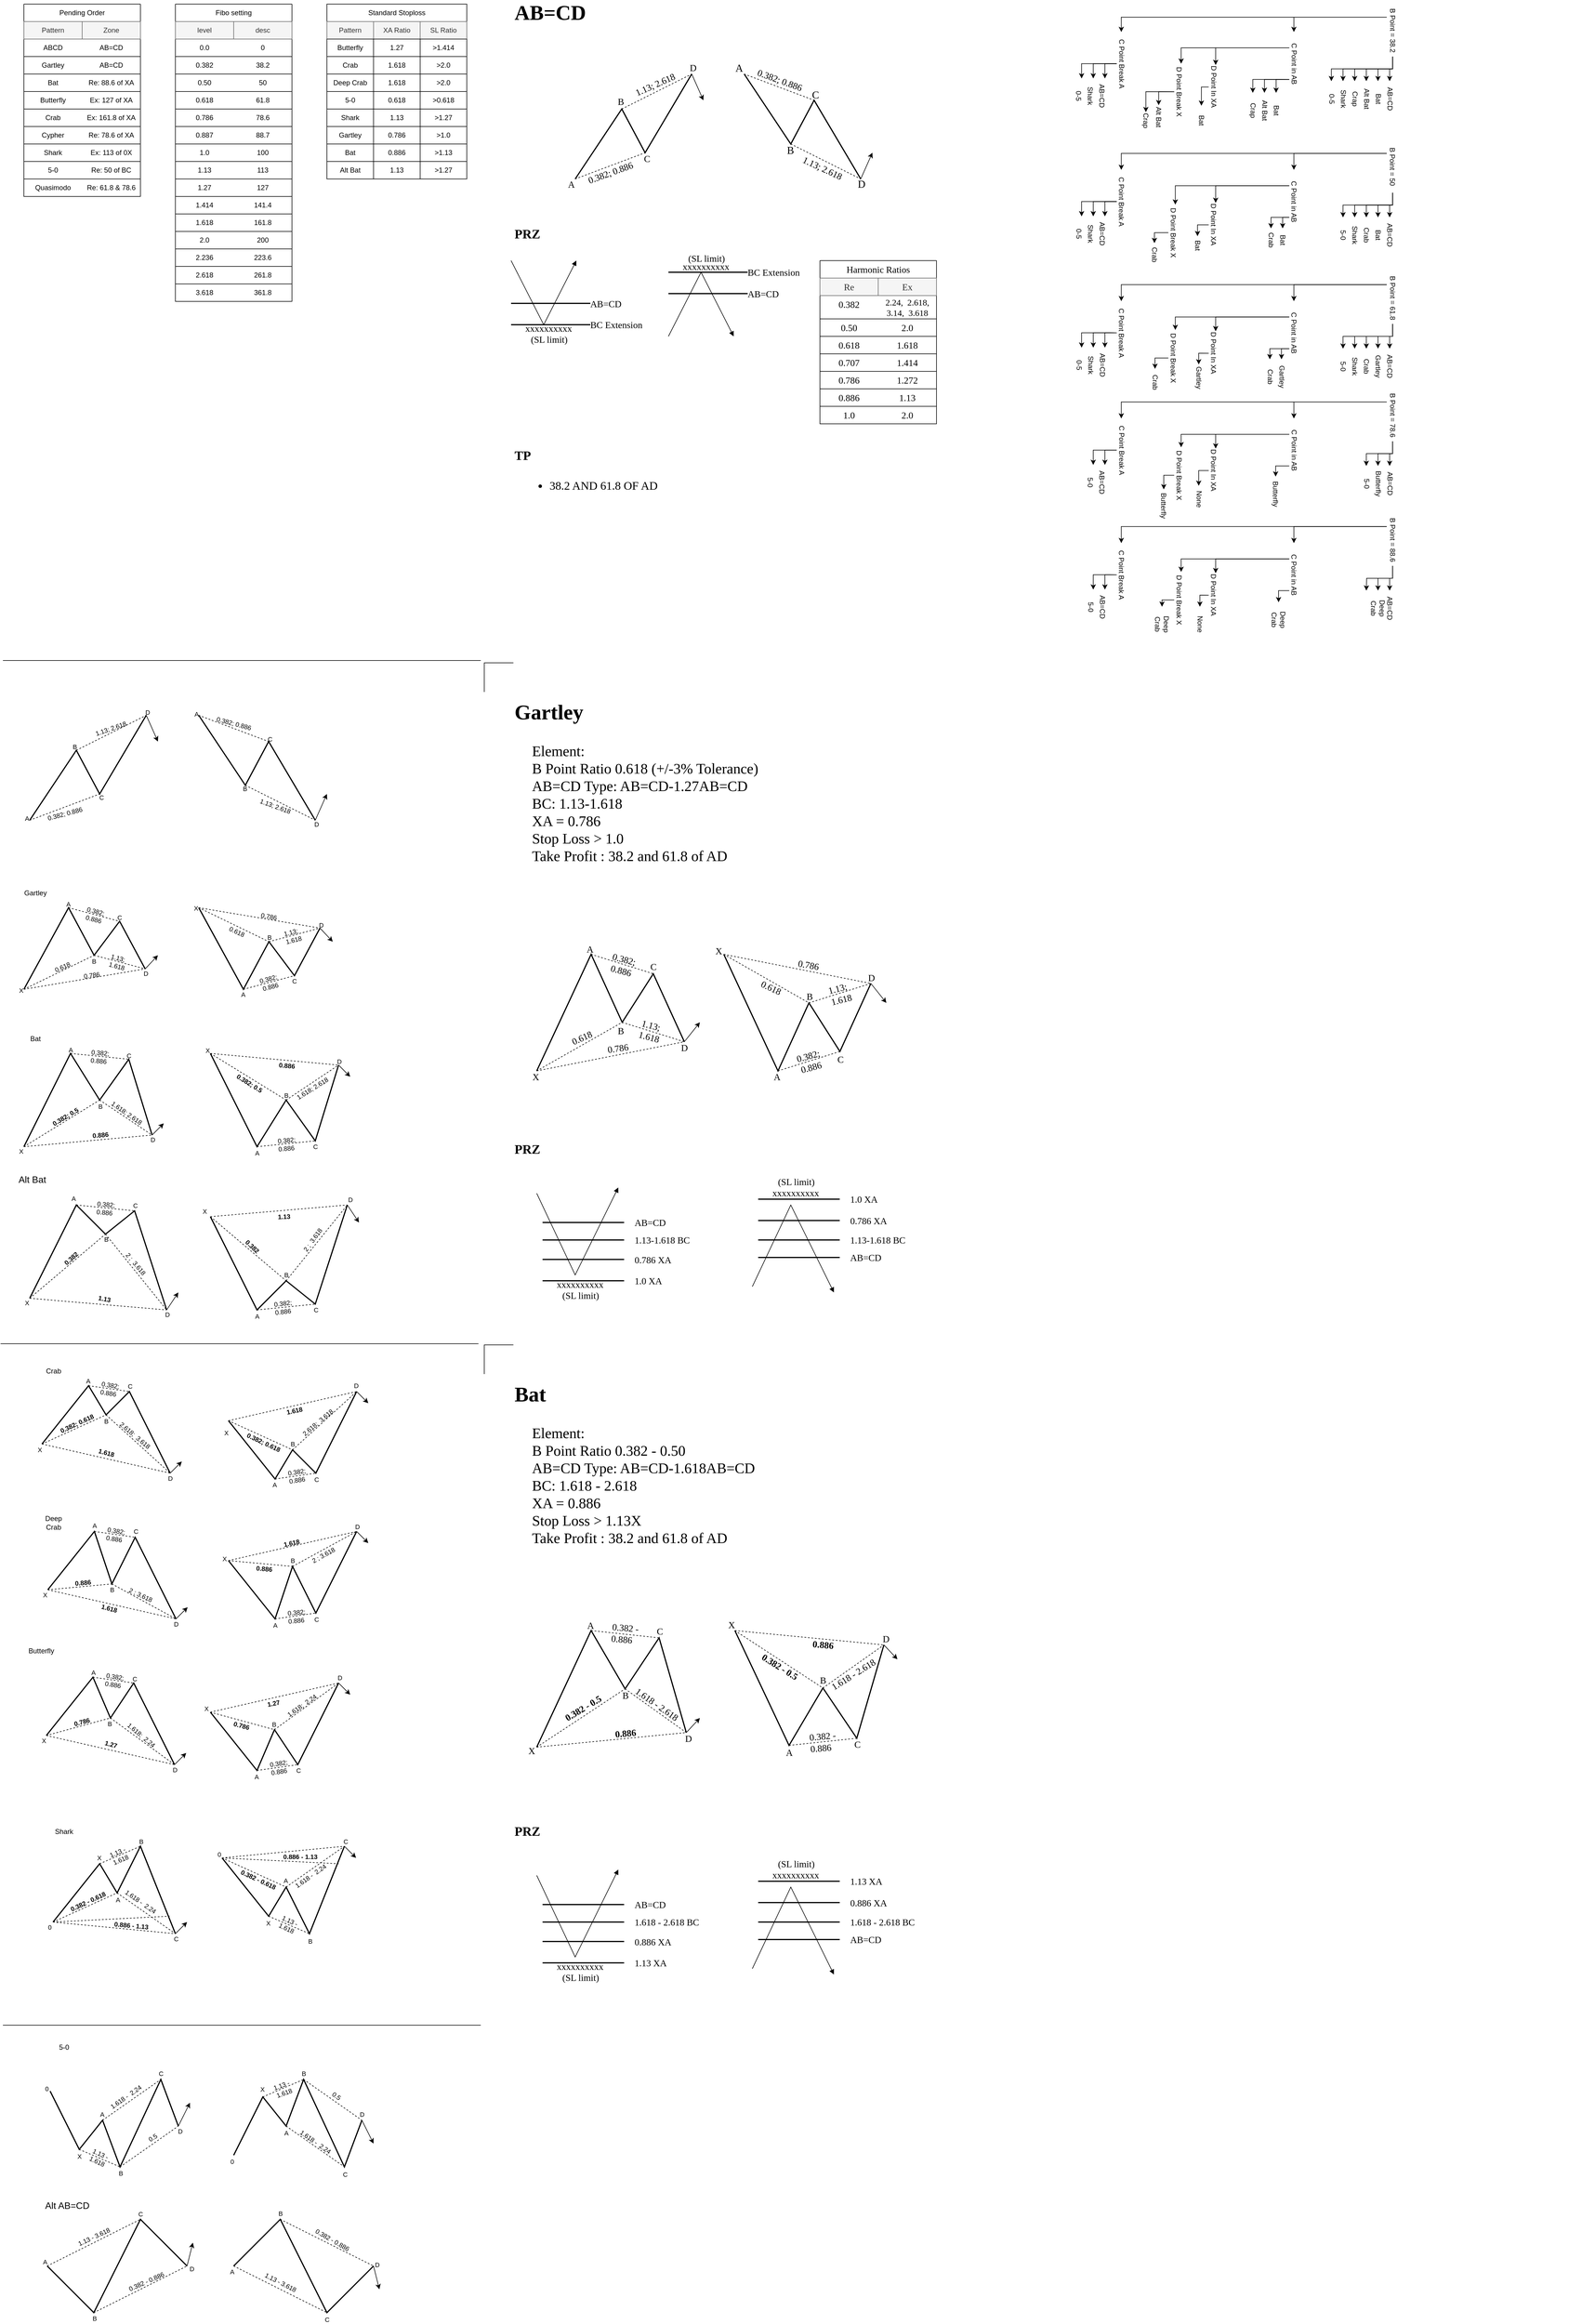 <mxfile version="28.0.7">
  <diagram name="Page-1" id="uPd2p9e7OhqzQpt0yirn">
    <mxGraphModel dx="2522" dy="1502" grid="1" gridSize="10" guides="1" tooltips="1" connect="1" arrows="1" fold="1" page="1" pageScale="1" pageWidth="827" pageHeight="1169" math="0" shadow="0">
      <root>
        <mxCell id="0" />
        <mxCell id="1" parent="0" />
        <mxCell id="VpABTGJjlCjB_9lJFO_b-30" value="" style="swimlane;startSize=0;" parent="1" vertex="1">
          <mxGeometry x="40" y="40" width="200" height="330" as="geometry" />
        </mxCell>
        <mxCell id="VpABTGJjlCjB_9lJFO_b-29" value="ABCD" style="text;html=1;align=center;verticalAlign=middle;whiteSpace=wrap;rounded=0;strokeColor=none;" parent="VpABTGJjlCjB_9lJFO_b-30" vertex="1">
          <mxGeometry y="60" width="100" height="30" as="geometry" />
        </mxCell>
        <mxCell id="VpABTGJjlCjB_9lJFO_b-31" value="AB=CD" style="text;html=1;align=center;verticalAlign=middle;whiteSpace=wrap;rounded=0;strokeColor=none;" parent="VpABTGJjlCjB_9lJFO_b-30" vertex="1">
          <mxGeometry x="100" y="60" width="100" height="30" as="geometry" />
        </mxCell>
        <mxCell id="VpABTGJjlCjB_9lJFO_b-32" value="Gartley" style="text;html=1;align=center;verticalAlign=middle;whiteSpace=wrap;rounded=0;" parent="VpABTGJjlCjB_9lJFO_b-30" vertex="1">
          <mxGeometry y="90" width="100" height="30" as="geometry" />
        </mxCell>
        <mxCell id="VpABTGJjlCjB_9lJFO_b-33" value="AB=CD" style="text;html=1;align=center;verticalAlign=middle;whiteSpace=wrap;rounded=0;" parent="VpABTGJjlCjB_9lJFO_b-30" vertex="1">
          <mxGeometry x="100" y="90" width="100" height="30" as="geometry" />
        </mxCell>
        <mxCell id="VpABTGJjlCjB_9lJFO_b-34" value="Re: 88.6 of XA" style="text;html=1;align=center;verticalAlign=middle;whiteSpace=wrap;rounded=0;" parent="VpABTGJjlCjB_9lJFO_b-30" vertex="1">
          <mxGeometry x="100" y="120" width="100" height="30" as="geometry" />
        </mxCell>
        <mxCell id="VpABTGJjlCjB_9lJFO_b-35" value="Bat" style="text;html=1;align=center;verticalAlign=middle;whiteSpace=wrap;rounded=0;" parent="VpABTGJjlCjB_9lJFO_b-30" vertex="1">
          <mxGeometry y="120" width="100" height="30" as="geometry" />
        </mxCell>
        <mxCell id="VpABTGJjlCjB_9lJFO_b-36" value="Butterfly" style="text;html=1;align=center;verticalAlign=middle;whiteSpace=wrap;rounded=0;" parent="VpABTGJjlCjB_9lJFO_b-30" vertex="1">
          <mxGeometry y="150" width="100" height="30" as="geometry" />
        </mxCell>
        <mxCell id="VpABTGJjlCjB_9lJFO_b-37" value="Ex: 127 of XA" style="text;html=1;align=center;verticalAlign=middle;whiteSpace=wrap;rounded=0;" parent="VpABTGJjlCjB_9lJFO_b-30" vertex="1">
          <mxGeometry x="100" y="150" width="100" height="30" as="geometry" />
        </mxCell>
        <mxCell id="VpABTGJjlCjB_9lJFO_b-38" value="Crab" style="text;html=1;align=center;verticalAlign=middle;whiteSpace=wrap;rounded=0;" parent="VpABTGJjlCjB_9lJFO_b-30" vertex="1">
          <mxGeometry y="180" width="100" height="30" as="geometry" />
        </mxCell>
        <mxCell id="VpABTGJjlCjB_9lJFO_b-39" value="Ex: 161.8 of XA" style="text;html=1;align=center;verticalAlign=middle;whiteSpace=wrap;rounded=0;" parent="VpABTGJjlCjB_9lJFO_b-30" vertex="1">
          <mxGeometry x="100" y="180" width="100" height="30" as="geometry" />
        </mxCell>
        <mxCell id="VpABTGJjlCjB_9lJFO_b-40" value="Cypher" style="text;html=1;align=center;verticalAlign=middle;whiteSpace=wrap;rounded=0;" parent="VpABTGJjlCjB_9lJFO_b-30" vertex="1">
          <mxGeometry y="210" width="100" height="30" as="geometry" />
        </mxCell>
        <mxCell id="VpABTGJjlCjB_9lJFO_b-41" value="Re: 78.6 of XA" style="text;html=1;align=center;verticalAlign=middle;whiteSpace=wrap;rounded=0;" parent="VpABTGJjlCjB_9lJFO_b-30" vertex="1">
          <mxGeometry x="100" y="210" width="100" height="30" as="geometry" />
        </mxCell>
        <mxCell id="VpABTGJjlCjB_9lJFO_b-42" value="Shark" style="text;html=1;align=center;verticalAlign=middle;whiteSpace=wrap;rounded=0;" parent="VpABTGJjlCjB_9lJFO_b-30" vertex="1">
          <mxGeometry y="240" width="100" height="30" as="geometry" />
        </mxCell>
        <mxCell id="VpABTGJjlCjB_9lJFO_b-43" value="Ex: 113 of 0X" style="text;html=1;align=center;verticalAlign=middle;whiteSpace=wrap;rounded=0;" parent="VpABTGJjlCjB_9lJFO_b-30" vertex="1">
          <mxGeometry x="100" y="240" width="100" height="30" as="geometry" />
        </mxCell>
        <mxCell id="VpABTGJjlCjB_9lJFO_b-44" value="5-0" style="text;html=1;align=center;verticalAlign=middle;whiteSpace=wrap;rounded=0;" parent="VpABTGJjlCjB_9lJFO_b-30" vertex="1">
          <mxGeometry y="270" width="100" height="30" as="geometry" />
        </mxCell>
        <mxCell id="VpABTGJjlCjB_9lJFO_b-45" value="Re: 50 of BC" style="text;html=1;align=center;verticalAlign=middle;whiteSpace=wrap;rounded=0;" parent="VpABTGJjlCjB_9lJFO_b-30" vertex="1">
          <mxGeometry x="100" y="270" width="100" height="30" as="geometry" />
        </mxCell>
        <mxCell id="VpABTGJjlCjB_9lJFO_b-46" value="Quasimodo" style="text;html=1;align=center;verticalAlign=middle;whiteSpace=wrap;rounded=0;" parent="VpABTGJjlCjB_9lJFO_b-30" vertex="1">
          <mxGeometry y="300" width="100" height="30" as="geometry" />
        </mxCell>
        <mxCell id="VpABTGJjlCjB_9lJFO_b-48" value="Pattern" style="text;html=1;align=center;verticalAlign=middle;whiteSpace=wrap;rounded=0;fillColor=#f5f5f5;strokeColor=#666666;fontColor=#333333;" parent="VpABTGJjlCjB_9lJFO_b-30" vertex="1">
          <mxGeometry y="30" width="100" height="30" as="geometry" />
        </mxCell>
        <mxCell id="VpABTGJjlCjB_9lJFO_b-49" value="Zone" style="text;html=1;align=center;verticalAlign=middle;whiteSpace=wrap;rounded=0;fillColor=#f5f5f5;strokeColor=#666666;fontColor=#333333;" parent="VpABTGJjlCjB_9lJFO_b-30" vertex="1">
          <mxGeometry x="100" y="30" width="100" height="30" as="geometry" />
        </mxCell>
        <mxCell id="VpABTGJjlCjB_9lJFO_b-50" value="" style="endArrow=none;html=1;rounded=0;exitX=0;exitY=0;exitDx=0;exitDy=0;entryX=1;entryY=0;entryDx=0;entryDy=0;" parent="VpABTGJjlCjB_9lJFO_b-30" source="VpABTGJjlCjB_9lJFO_b-32" target="VpABTGJjlCjB_9lJFO_b-33" edge="1">
          <mxGeometry width="50" height="50" relative="1" as="geometry">
            <mxPoint x="210" y="180" as="sourcePoint" />
            <mxPoint x="260" y="130" as="targetPoint" />
          </mxGeometry>
        </mxCell>
        <mxCell id="VpABTGJjlCjB_9lJFO_b-51" value="" style="endArrow=none;html=1;rounded=0;exitX=0;exitY=0;exitDx=0;exitDy=0;entryX=1;entryY=0;entryDx=0;entryDy=0;" parent="VpABTGJjlCjB_9lJFO_b-30" source="VpABTGJjlCjB_9lJFO_b-35" target="VpABTGJjlCjB_9lJFO_b-34" edge="1">
          <mxGeometry width="50" height="50" relative="1" as="geometry">
            <mxPoint x="210" y="180" as="sourcePoint" />
            <mxPoint x="260" y="130" as="targetPoint" />
          </mxGeometry>
        </mxCell>
        <mxCell id="VpABTGJjlCjB_9lJFO_b-52" value="" style="endArrow=none;html=1;rounded=0;exitX=0;exitY=0;exitDx=0;exitDy=0;entryX=1;entryY=0;entryDx=0;entryDy=0;" parent="VpABTGJjlCjB_9lJFO_b-30" source="VpABTGJjlCjB_9lJFO_b-36" target="VpABTGJjlCjB_9lJFO_b-37" edge="1">
          <mxGeometry width="50" height="50" relative="1" as="geometry">
            <mxPoint x="210" y="180" as="sourcePoint" />
            <mxPoint x="260" y="130" as="targetPoint" />
          </mxGeometry>
        </mxCell>
        <mxCell id="VpABTGJjlCjB_9lJFO_b-53" value="" style="endArrow=none;html=1;rounded=0;exitX=0;exitY=0;exitDx=0;exitDy=0;entryX=1;entryY=0;entryDx=0;entryDy=0;" parent="VpABTGJjlCjB_9lJFO_b-30" source="VpABTGJjlCjB_9lJFO_b-38" target="VpABTGJjlCjB_9lJFO_b-39" edge="1">
          <mxGeometry width="50" height="50" relative="1" as="geometry">
            <mxPoint x="210" y="190" as="sourcePoint" />
            <mxPoint x="260" y="140" as="targetPoint" />
          </mxGeometry>
        </mxCell>
        <mxCell id="VpABTGJjlCjB_9lJFO_b-54" value="" style="endArrow=none;html=1;rounded=0;exitX=0;exitY=0;exitDx=0;exitDy=0;entryX=1;entryY=0;entryDx=0;entryDy=0;" parent="VpABTGJjlCjB_9lJFO_b-30" source="VpABTGJjlCjB_9lJFO_b-40" target="VpABTGJjlCjB_9lJFO_b-41" edge="1">
          <mxGeometry width="50" height="50" relative="1" as="geometry">
            <mxPoint x="210" y="230" as="sourcePoint" />
            <mxPoint x="260" y="180" as="targetPoint" />
          </mxGeometry>
        </mxCell>
        <mxCell id="VpABTGJjlCjB_9lJFO_b-55" value="" style="endArrow=none;html=1;rounded=0;exitX=0;exitY=1;exitDx=0;exitDy=0;entryX=1;entryY=0;entryDx=0;entryDy=0;" parent="VpABTGJjlCjB_9lJFO_b-30" source="VpABTGJjlCjB_9lJFO_b-40" target="VpABTGJjlCjB_9lJFO_b-43" edge="1">
          <mxGeometry width="50" height="50" relative="1" as="geometry">
            <mxPoint x="210" y="260" as="sourcePoint" />
            <mxPoint x="260" y="210" as="targetPoint" />
          </mxGeometry>
        </mxCell>
        <mxCell id="VpABTGJjlCjB_9lJFO_b-56" value="" style="endArrow=none;html=1;rounded=0;exitX=0;exitY=0;exitDx=0;exitDy=0;entryX=1;entryY=1;entryDx=0;entryDy=0;" parent="VpABTGJjlCjB_9lJFO_b-30" source="VpABTGJjlCjB_9lJFO_b-44" target="VpABTGJjlCjB_9lJFO_b-43" edge="1">
          <mxGeometry width="50" height="50" relative="1" as="geometry">
            <mxPoint x="210" y="260" as="sourcePoint" />
            <mxPoint x="260" y="210" as="targetPoint" />
          </mxGeometry>
        </mxCell>
        <mxCell id="VpABTGJjlCjB_9lJFO_b-57" value="" style="endArrow=none;html=1;rounded=0;exitX=0;exitY=1;exitDx=0;exitDy=0;entryX=1;entryY=1;entryDx=0;entryDy=0;" parent="VpABTGJjlCjB_9lJFO_b-30" source="VpABTGJjlCjB_9lJFO_b-44" target="VpABTGJjlCjB_9lJFO_b-45" edge="1">
          <mxGeometry width="50" height="50" relative="1" as="geometry">
            <mxPoint x="210" y="260" as="sourcePoint" />
            <mxPoint x="260" y="210" as="targetPoint" />
          </mxGeometry>
        </mxCell>
        <mxCell id="VpABTGJjlCjB_9lJFO_b-47" value="Re: 61.8 &amp;amp; 78.6" style="text;html=1;align=center;verticalAlign=middle;whiteSpace=wrap;rounded=0;" parent="VpABTGJjlCjB_9lJFO_b-30" vertex="1">
          <mxGeometry x="100" y="300" width="100" height="30" as="geometry" />
        </mxCell>
        <mxCell id="VpABTGJjlCjB_9lJFO_b-59" value="Pending Order" style="text;html=1;align=center;verticalAlign=middle;whiteSpace=wrap;rounded=0;" parent="VpABTGJjlCjB_9lJFO_b-30" vertex="1">
          <mxGeometry width="200" height="30" as="geometry" />
        </mxCell>
        <mxCell id="VpABTGJjlCjB_9lJFO_b-60" value="" style="swimlane;startSize=0;" parent="1" vertex="1">
          <mxGeometry x="300" y="40" width="200" height="510" as="geometry" />
        </mxCell>
        <mxCell id="VpABTGJjlCjB_9lJFO_b-61" value="0.0" style="text;html=1;align=center;verticalAlign=middle;whiteSpace=wrap;rounded=0;strokeColor=none;" parent="VpABTGJjlCjB_9lJFO_b-60" vertex="1">
          <mxGeometry y="60" width="100" height="30" as="geometry" />
        </mxCell>
        <mxCell id="VpABTGJjlCjB_9lJFO_b-62" value="0" style="text;html=1;align=center;verticalAlign=middle;whiteSpace=wrap;rounded=0;strokeColor=none;" parent="VpABTGJjlCjB_9lJFO_b-60" vertex="1">
          <mxGeometry x="100" y="60" width="100" height="30" as="geometry" />
        </mxCell>
        <mxCell id="VpABTGJjlCjB_9lJFO_b-63" value="0.382" style="text;html=1;align=center;verticalAlign=middle;whiteSpace=wrap;rounded=0;" parent="VpABTGJjlCjB_9lJFO_b-60" vertex="1">
          <mxGeometry y="90" width="100" height="30" as="geometry" />
        </mxCell>
        <mxCell id="VpABTGJjlCjB_9lJFO_b-64" value="38.2" style="text;html=1;align=center;verticalAlign=middle;whiteSpace=wrap;rounded=0;" parent="VpABTGJjlCjB_9lJFO_b-60" vertex="1">
          <mxGeometry x="100" y="90" width="100" height="30" as="geometry" />
        </mxCell>
        <mxCell id="VpABTGJjlCjB_9lJFO_b-65" value="50" style="text;html=1;align=center;verticalAlign=middle;whiteSpace=wrap;rounded=0;" parent="VpABTGJjlCjB_9lJFO_b-60" vertex="1">
          <mxGeometry x="100" y="120" width="100" height="30" as="geometry" />
        </mxCell>
        <mxCell id="VpABTGJjlCjB_9lJFO_b-66" value="0.50" style="text;html=1;align=center;verticalAlign=middle;whiteSpace=wrap;rounded=0;" parent="VpABTGJjlCjB_9lJFO_b-60" vertex="1">
          <mxGeometry y="120" width="100" height="30" as="geometry" />
        </mxCell>
        <mxCell id="VpABTGJjlCjB_9lJFO_b-67" value="0.618" style="text;html=1;align=center;verticalAlign=middle;whiteSpace=wrap;rounded=0;" parent="VpABTGJjlCjB_9lJFO_b-60" vertex="1">
          <mxGeometry y="150" width="100" height="30" as="geometry" />
        </mxCell>
        <mxCell id="VpABTGJjlCjB_9lJFO_b-68" value="61.8" style="text;html=1;align=center;verticalAlign=middle;whiteSpace=wrap;rounded=0;" parent="VpABTGJjlCjB_9lJFO_b-60" vertex="1">
          <mxGeometry x="100" y="150" width="100" height="30" as="geometry" />
        </mxCell>
        <mxCell id="VpABTGJjlCjB_9lJFO_b-69" value="0.786" style="text;html=1;align=center;verticalAlign=middle;whiteSpace=wrap;rounded=0;" parent="VpABTGJjlCjB_9lJFO_b-60" vertex="1">
          <mxGeometry y="180" width="100" height="30" as="geometry" />
        </mxCell>
        <mxCell id="VpABTGJjlCjB_9lJFO_b-70" value="78.6" style="text;html=1;align=center;verticalAlign=middle;whiteSpace=wrap;rounded=0;" parent="VpABTGJjlCjB_9lJFO_b-60" vertex="1">
          <mxGeometry x="100" y="180" width="100" height="30" as="geometry" />
        </mxCell>
        <mxCell id="VpABTGJjlCjB_9lJFO_b-71" value="0.887" style="text;html=1;align=center;verticalAlign=middle;whiteSpace=wrap;rounded=0;" parent="VpABTGJjlCjB_9lJFO_b-60" vertex="1">
          <mxGeometry y="210" width="100" height="30" as="geometry" />
        </mxCell>
        <mxCell id="VpABTGJjlCjB_9lJFO_b-72" value="88.7" style="text;html=1;align=center;verticalAlign=middle;whiteSpace=wrap;rounded=0;" parent="VpABTGJjlCjB_9lJFO_b-60" vertex="1">
          <mxGeometry x="100" y="210" width="100" height="30" as="geometry" />
        </mxCell>
        <mxCell id="VpABTGJjlCjB_9lJFO_b-73" value="1.0" style="text;html=1;align=center;verticalAlign=middle;whiteSpace=wrap;rounded=0;" parent="VpABTGJjlCjB_9lJFO_b-60" vertex="1">
          <mxGeometry y="240" width="100" height="30" as="geometry" />
        </mxCell>
        <mxCell id="VpABTGJjlCjB_9lJFO_b-74" value="100" style="text;html=1;align=center;verticalAlign=middle;whiteSpace=wrap;rounded=0;" parent="VpABTGJjlCjB_9lJFO_b-60" vertex="1">
          <mxGeometry x="100" y="240" width="100" height="30" as="geometry" />
        </mxCell>
        <mxCell id="VpABTGJjlCjB_9lJFO_b-75" value="1.13" style="text;html=1;align=center;verticalAlign=middle;whiteSpace=wrap;rounded=0;" parent="VpABTGJjlCjB_9lJFO_b-60" vertex="1">
          <mxGeometry y="270" width="100" height="30" as="geometry" />
        </mxCell>
        <mxCell id="VpABTGJjlCjB_9lJFO_b-76" value="113" style="text;html=1;align=center;verticalAlign=middle;whiteSpace=wrap;rounded=0;" parent="VpABTGJjlCjB_9lJFO_b-60" vertex="1">
          <mxGeometry x="100" y="270" width="100" height="30" as="geometry" />
        </mxCell>
        <mxCell id="VpABTGJjlCjB_9lJFO_b-77" value="1.27" style="text;html=1;align=center;verticalAlign=middle;whiteSpace=wrap;rounded=0;" parent="VpABTGJjlCjB_9lJFO_b-60" vertex="1">
          <mxGeometry y="300" width="100" height="30" as="geometry" />
        </mxCell>
        <mxCell id="VpABTGJjlCjB_9lJFO_b-78" value="level" style="text;html=1;align=center;verticalAlign=middle;whiteSpace=wrap;rounded=0;fillColor=#f5f5f5;strokeColor=#666666;fontColor=#333333;" parent="VpABTGJjlCjB_9lJFO_b-60" vertex="1">
          <mxGeometry y="30" width="100" height="30" as="geometry" />
        </mxCell>
        <mxCell id="VpABTGJjlCjB_9lJFO_b-79" value="desc" style="text;html=1;align=center;verticalAlign=middle;whiteSpace=wrap;rounded=0;fillColor=#f5f5f5;strokeColor=#666666;fontColor=#333333;" parent="VpABTGJjlCjB_9lJFO_b-60" vertex="1">
          <mxGeometry x="100" y="30" width="100" height="30" as="geometry" />
        </mxCell>
        <mxCell id="VpABTGJjlCjB_9lJFO_b-80" value="" style="endArrow=none;html=1;rounded=0;exitX=0;exitY=0;exitDx=0;exitDy=0;entryX=1;entryY=0;entryDx=0;entryDy=0;" parent="VpABTGJjlCjB_9lJFO_b-60" source="VpABTGJjlCjB_9lJFO_b-63" target="VpABTGJjlCjB_9lJFO_b-64" edge="1">
          <mxGeometry width="50" height="50" relative="1" as="geometry">
            <mxPoint x="210" y="180" as="sourcePoint" />
            <mxPoint x="260" y="130" as="targetPoint" />
          </mxGeometry>
        </mxCell>
        <mxCell id="VpABTGJjlCjB_9lJFO_b-81" value="" style="endArrow=none;html=1;rounded=0;exitX=0;exitY=0;exitDx=0;exitDy=0;entryX=1;entryY=0;entryDx=0;entryDy=0;" parent="VpABTGJjlCjB_9lJFO_b-60" source="VpABTGJjlCjB_9lJFO_b-66" target="VpABTGJjlCjB_9lJFO_b-65" edge="1">
          <mxGeometry width="50" height="50" relative="1" as="geometry">
            <mxPoint x="210" y="180" as="sourcePoint" />
            <mxPoint x="260" y="130" as="targetPoint" />
          </mxGeometry>
        </mxCell>
        <mxCell id="VpABTGJjlCjB_9lJFO_b-82" value="" style="endArrow=none;html=1;rounded=0;exitX=0;exitY=0;exitDx=0;exitDy=0;entryX=1;entryY=0;entryDx=0;entryDy=0;" parent="VpABTGJjlCjB_9lJFO_b-60" source="VpABTGJjlCjB_9lJFO_b-67" target="VpABTGJjlCjB_9lJFO_b-68" edge="1">
          <mxGeometry width="50" height="50" relative="1" as="geometry">
            <mxPoint x="210" y="180" as="sourcePoint" />
            <mxPoint x="260" y="130" as="targetPoint" />
          </mxGeometry>
        </mxCell>
        <mxCell id="VpABTGJjlCjB_9lJFO_b-83" value="" style="endArrow=none;html=1;rounded=0;exitX=0;exitY=0;exitDx=0;exitDy=0;entryX=1;entryY=0;entryDx=0;entryDy=0;" parent="VpABTGJjlCjB_9lJFO_b-60" source="VpABTGJjlCjB_9lJFO_b-69" target="VpABTGJjlCjB_9lJFO_b-70" edge="1">
          <mxGeometry width="50" height="50" relative="1" as="geometry">
            <mxPoint x="210" y="190" as="sourcePoint" />
            <mxPoint x="260" y="140" as="targetPoint" />
          </mxGeometry>
        </mxCell>
        <mxCell id="VpABTGJjlCjB_9lJFO_b-84" value="" style="endArrow=none;html=1;rounded=0;exitX=0;exitY=0;exitDx=0;exitDy=0;entryX=1;entryY=0;entryDx=0;entryDy=0;" parent="VpABTGJjlCjB_9lJFO_b-60" source="VpABTGJjlCjB_9lJFO_b-71" target="VpABTGJjlCjB_9lJFO_b-72" edge="1">
          <mxGeometry width="50" height="50" relative="1" as="geometry">
            <mxPoint x="210" y="230" as="sourcePoint" />
            <mxPoint x="260" y="180" as="targetPoint" />
          </mxGeometry>
        </mxCell>
        <mxCell id="VpABTGJjlCjB_9lJFO_b-85" value="" style="endArrow=none;html=1;rounded=0;exitX=0;exitY=1;exitDx=0;exitDy=0;entryX=1;entryY=0;entryDx=0;entryDy=0;" parent="VpABTGJjlCjB_9lJFO_b-60" source="VpABTGJjlCjB_9lJFO_b-71" target="VpABTGJjlCjB_9lJFO_b-74" edge="1">
          <mxGeometry width="50" height="50" relative="1" as="geometry">
            <mxPoint x="210" y="260" as="sourcePoint" />
            <mxPoint x="260" y="210" as="targetPoint" />
          </mxGeometry>
        </mxCell>
        <mxCell id="VpABTGJjlCjB_9lJFO_b-86" value="" style="endArrow=none;html=1;rounded=0;exitX=0;exitY=0;exitDx=0;exitDy=0;entryX=1;entryY=1;entryDx=0;entryDy=0;" parent="VpABTGJjlCjB_9lJFO_b-60" source="VpABTGJjlCjB_9lJFO_b-75" target="VpABTGJjlCjB_9lJFO_b-74" edge="1">
          <mxGeometry width="50" height="50" relative="1" as="geometry">
            <mxPoint x="210" y="260" as="sourcePoint" />
            <mxPoint x="260" y="210" as="targetPoint" />
          </mxGeometry>
        </mxCell>
        <mxCell id="VpABTGJjlCjB_9lJFO_b-87" value="" style="endArrow=none;html=1;rounded=0;exitX=0;exitY=1;exitDx=0;exitDy=0;entryX=1;entryY=1;entryDx=0;entryDy=0;" parent="VpABTGJjlCjB_9lJFO_b-60" source="VpABTGJjlCjB_9lJFO_b-75" target="VpABTGJjlCjB_9lJFO_b-76" edge="1">
          <mxGeometry width="50" height="50" relative="1" as="geometry">
            <mxPoint x="210" y="260" as="sourcePoint" />
            <mxPoint x="260" y="210" as="targetPoint" />
          </mxGeometry>
        </mxCell>
        <mxCell id="VpABTGJjlCjB_9lJFO_b-89" value="Fibo setting" style="text;html=1;align=center;verticalAlign=middle;whiteSpace=wrap;rounded=0;" parent="VpABTGJjlCjB_9lJFO_b-60" vertex="1">
          <mxGeometry width="200" height="30" as="geometry" />
        </mxCell>
        <mxCell id="VpABTGJjlCjB_9lJFO_b-88" value="127" style="text;html=1;align=center;verticalAlign=middle;whiteSpace=wrap;rounded=0;" parent="VpABTGJjlCjB_9lJFO_b-60" vertex="1">
          <mxGeometry x="100" y="300" width="100" height="30" as="geometry" />
        </mxCell>
        <mxCell id="VpABTGJjlCjB_9lJFO_b-90" value="1.414" style="text;html=1;align=center;verticalAlign=middle;whiteSpace=wrap;rounded=0;" parent="VpABTGJjlCjB_9lJFO_b-60" vertex="1">
          <mxGeometry y="330" width="100" height="30" as="geometry" />
        </mxCell>
        <mxCell id="VpABTGJjlCjB_9lJFO_b-91" value="" style="endArrow=none;html=1;rounded=0;exitX=0;exitY=1;exitDx=0;exitDy=0;entryX=1;entryY=1;entryDx=0;entryDy=0;" parent="VpABTGJjlCjB_9lJFO_b-60" edge="1">
          <mxGeometry width="50" height="50" relative="1" as="geometry">
            <mxPoint y="330" as="sourcePoint" />
            <mxPoint x="200" y="330" as="targetPoint" />
          </mxGeometry>
        </mxCell>
        <mxCell id="VpABTGJjlCjB_9lJFO_b-92" value="141.4" style="text;html=1;align=center;verticalAlign=middle;whiteSpace=wrap;rounded=0;" parent="VpABTGJjlCjB_9lJFO_b-60" vertex="1">
          <mxGeometry x="100" y="330" width="100" height="30" as="geometry" />
        </mxCell>
        <mxCell id="VpABTGJjlCjB_9lJFO_b-93" value="1.618" style="text;html=1;align=center;verticalAlign=middle;whiteSpace=wrap;rounded=0;" parent="VpABTGJjlCjB_9lJFO_b-60" vertex="1">
          <mxGeometry y="360" width="100" height="30" as="geometry" />
        </mxCell>
        <mxCell id="VpABTGJjlCjB_9lJFO_b-94" value="" style="endArrow=none;html=1;rounded=0;exitX=0;exitY=1;exitDx=0;exitDy=0;entryX=1;entryY=1;entryDx=0;entryDy=0;" parent="VpABTGJjlCjB_9lJFO_b-60" edge="1">
          <mxGeometry width="50" height="50" relative="1" as="geometry">
            <mxPoint y="360" as="sourcePoint" />
            <mxPoint x="200" y="360" as="targetPoint" />
          </mxGeometry>
        </mxCell>
        <mxCell id="VpABTGJjlCjB_9lJFO_b-95" value="161.8" style="text;html=1;align=center;verticalAlign=middle;whiteSpace=wrap;rounded=0;" parent="VpABTGJjlCjB_9lJFO_b-60" vertex="1">
          <mxGeometry x="100" y="360" width="100" height="30" as="geometry" />
        </mxCell>
        <mxCell id="VpABTGJjlCjB_9lJFO_b-96" value="2.0" style="text;html=1;align=center;verticalAlign=middle;whiteSpace=wrap;rounded=0;" parent="VpABTGJjlCjB_9lJFO_b-60" vertex="1">
          <mxGeometry y="390" width="100" height="30" as="geometry" />
        </mxCell>
        <mxCell id="VpABTGJjlCjB_9lJFO_b-97" value="" style="endArrow=none;html=1;rounded=0;exitX=0;exitY=1;exitDx=0;exitDy=0;entryX=1;entryY=1;entryDx=0;entryDy=0;" parent="VpABTGJjlCjB_9lJFO_b-60" edge="1">
          <mxGeometry width="50" height="50" relative="1" as="geometry">
            <mxPoint y="390" as="sourcePoint" />
            <mxPoint x="200" y="390" as="targetPoint" />
          </mxGeometry>
        </mxCell>
        <mxCell id="VpABTGJjlCjB_9lJFO_b-98" value="200" style="text;html=1;align=center;verticalAlign=middle;whiteSpace=wrap;rounded=0;" parent="VpABTGJjlCjB_9lJFO_b-60" vertex="1">
          <mxGeometry x="100" y="390" width="100" height="30" as="geometry" />
        </mxCell>
        <mxCell id="VpABTGJjlCjB_9lJFO_b-99" value="2.236" style="text;html=1;align=center;verticalAlign=middle;whiteSpace=wrap;rounded=0;" parent="VpABTGJjlCjB_9lJFO_b-60" vertex="1">
          <mxGeometry y="420" width="100" height="30" as="geometry" />
        </mxCell>
        <mxCell id="VpABTGJjlCjB_9lJFO_b-100" value="" style="endArrow=none;html=1;rounded=0;exitX=0;exitY=1;exitDx=0;exitDy=0;entryX=1;entryY=1;entryDx=0;entryDy=0;" parent="VpABTGJjlCjB_9lJFO_b-60" edge="1">
          <mxGeometry width="50" height="50" relative="1" as="geometry">
            <mxPoint y="420" as="sourcePoint" />
            <mxPoint x="200" y="420" as="targetPoint" />
          </mxGeometry>
        </mxCell>
        <mxCell id="VpABTGJjlCjB_9lJFO_b-101" value="223.6" style="text;html=1;align=center;verticalAlign=middle;whiteSpace=wrap;rounded=0;" parent="VpABTGJjlCjB_9lJFO_b-60" vertex="1">
          <mxGeometry x="100" y="420" width="100" height="30" as="geometry" />
        </mxCell>
        <mxCell id="VpABTGJjlCjB_9lJFO_b-102" value="2.618" style="text;html=1;align=center;verticalAlign=middle;whiteSpace=wrap;rounded=0;" parent="VpABTGJjlCjB_9lJFO_b-60" vertex="1">
          <mxGeometry y="450" width="100" height="30" as="geometry" />
        </mxCell>
        <mxCell id="VpABTGJjlCjB_9lJFO_b-103" value="" style="endArrow=none;html=1;rounded=0;exitX=0;exitY=1;exitDx=0;exitDy=0;entryX=1;entryY=1;entryDx=0;entryDy=0;" parent="VpABTGJjlCjB_9lJFO_b-60" edge="1">
          <mxGeometry width="50" height="50" relative="1" as="geometry">
            <mxPoint y="450" as="sourcePoint" />
            <mxPoint x="200" y="450" as="targetPoint" />
          </mxGeometry>
        </mxCell>
        <mxCell id="VpABTGJjlCjB_9lJFO_b-104" value="261.8" style="text;html=1;align=center;verticalAlign=middle;whiteSpace=wrap;rounded=0;" parent="VpABTGJjlCjB_9lJFO_b-60" vertex="1">
          <mxGeometry x="100" y="450" width="100" height="30" as="geometry" />
        </mxCell>
        <mxCell id="VpABTGJjlCjB_9lJFO_b-105" value="3.618" style="text;html=1;align=center;verticalAlign=middle;whiteSpace=wrap;rounded=0;" parent="VpABTGJjlCjB_9lJFO_b-60" vertex="1">
          <mxGeometry y="480" width="100" height="30" as="geometry" />
        </mxCell>
        <mxCell id="VpABTGJjlCjB_9lJFO_b-106" value="" style="endArrow=none;html=1;rounded=0;exitX=0;exitY=1;exitDx=0;exitDy=0;entryX=1;entryY=1;entryDx=0;entryDy=0;" parent="VpABTGJjlCjB_9lJFO_b-60" edge="1">
          <mxGeometry width="50" height="50" relative="1" as="geometry">
            <mxPoint y="480" as="sourcePoint" />
            <mxPoint x="200" y="480" as="targetPoint" />
          </mxGeometry>
        </mxCell>
        <mxCell id="VpABTGJjlCjB_9lJFO_b-107" value="361.8" style="text;html=1;align=center;verticalAlign=middle;whiteSpace=wrap;rounded=0;" parent="VpABTGJjlCjB_9lJFO_b-60" vertex="1">
          <mxGeometry x="100" y="480" width="100" height="30" as="geometry" />
        </mxCell>
        <mxCell id="Z6xzJXnfrYjCA8Dwj1S_-2" value="" style="endArrow=none;html=1;rounded=0;" parent="1" edge="1">
          <mxGeometry width="50" height="50" relative="1" as="geometry">
            <mxPoint x="4" y="1166" as="sourcePoint" />
            <mxPoint x="824" y="1166" as="targetPoint" />
          </mxGeometry>
        </mxCell>
        <mxCell id="Z6xzJXnfrYjCA8Dwj1S_-3" value="" style="swimlane;startSize=0;fontFamily=Prompt;fontSource=https%3A%2F%2Ffonts.googleapis.com%2Fcss%3Ffamily%3DPrompt;fontSize=16;" parent="1" vertex="1">
          <mxGeometry x="1406" y="480" width="200" height="280" as="geometry" />
        </mxCell>
        <mxCell id="Z6xzJXnfrYjCA8Dwj1S_-4" value="0.382" style="text;html=1;align=center;verticalAlign=middle;whiteSpace=wrap;rounded=0;strokeColor=none;fontFamily=Prompt;fontSource=https%3A%2F%2Ffonts.googleapis.com%2Fcss%3Ffamily%3DPrompt;fontSize=16;" parent="Z6xzJXnfrYjCA8Dwj1S_-3" vertex="1">
          <mxGeometry y="60" width="100" height="30" as="geometry" />
        </mxCell>
        <mxCell id="Z6xzJXnfrYjCA8Dwj1S_-5" value="&lt;div&gt;2.24,&amp;nbsp; 2.618,&lt;/div&gt;&lt;div&gt;3.14,&amp;nbsp; 3.618&lt;/div&gt;" style="text;html=1;align=center;verticalAlign=top;whiteSpace=wrap;rounded=0;strokeColor=none;fontFamily=Prompt;fontSource=https%3A%2F%2Ffonts.googleapis.com%2Fcss%3Ffamily%3DPrompt;fontSize=15;" parent="Z6xzJXnfrYjCA8Dwj1S_-3" vertex="1">
          <mxGeometry x="100" y="56" width="100" height="40" as="geometry" />
        </mxCell>
        <mxCell id="Z6xzJXnfrYjCA8Dwj1S_-8" value="2.0" style="text;html=1;align=center;verticalAlign=middle;whiteSpace=wrap;rounded=0;fontFamily=Prompt;fontSource=https%3A%2F%2Ffonts.googleapis.com%2Fcss%3Ffamily%3DPrompt;fontSize=16;" parent="Z6xzJXnfrYjCA8Dwj1S_-3" vertex="1">
          <mxGeometry x="100" y="100" width="100" height="30" as="geometry" />
        </mxCell>
        <mxCell id="Z6xzJXnfrYjCA8Dwj1S_-9" value="0.50" style="text;html=1;align=center;verticalAlign=middle;whiteSpace=wrap;rounded=0;fontFamily=Prompt;fontSource=https%3A%2F%2Ffonts.googleapis.com%2Fcss%3Ffamily%3DPrompt;fontSize=16;" parent="Z6xzJXnfrYjCA8Dwj1S_-3" vertex="1">
          <mxGeometry y="100" width="100" height="30" as="geometry" />
        </mxCell>
        <mxCell id="Z6xzJXnfrYjCA8Dwj1S_-10" value="0.618" style="text;html=1;align=center;verticalAlign=middle;whiteSpace=wrap;rounded=0;fontFamily=Prompt;fontSource=https%3A%2F%2Ffonts.googleapis.com%2Fcss%3Ffamily%3DPrompt;fontSize=16;" parent="Z6xzJXnfrYjCA8Dwj1S_-3" vertex="1">
          <mxGeometry y="130" width="100" height="30" as="geometry" />
        </mxCell>
        <mxCell id="Z6xzJXnfrYjCA8Dwj1S_-11" value="1.618" style="text;html=1;align=center;verticalAlign=middle;whiteSpace=wrap;rounded=0;fontFamily=Prompt;fontSource=https%3A%2F%2Ffonts.googleapis.com%2Fcss%3Ffamily%3DPrompt;fontSize=16;" parent="Z6xzJXnfrYjCA8Dwj1S_-3" vertex="1">
          <mxGeometry x="100" y="130" width="100" height="30" as="geometry" />
        </mxCell>
        <mxCell id="Z6xzJXnfrYjCA8Dwj1S_-12" value="0.707" style="text;html=1;align=center;verticalAlign=middle;whiteSpace=wrap;rounded=0;fontFamily=Prompt;fontSource=https%3A%2F%2Ffonts.googleapis.com%2Fcss%3Ffamily%3DPrompt;fontSize=16;" parent="Z6xzJXnfrYjCA8Dwj1S_-3" vertex="1">
          <mxGeometry y="160" width="100" height="30" as="geometry" />
        </mxCell>
        <mxCell id="Z6xzJXnfrYjCA8Dwj1S_-13" value="1.414" style="text;html=1;align=center;verticalAlign=middle;whiteSpace=wrap;rounded=0;fontFamily=Prompt;fontSource=https%3A%2F%2Ffonts.googleapis.com%2Fcss%3Ffamily%3DPrompt;fontSize=16;" parent="Z6xzJXnfrYjCA8Dwj1S_-3" vertex="1">
          <mxGeometry x="100" y="160" width="100" height="30" as="geometry" />
        </mxCell>
        <mxCell id="Z6xzJXnfrYjCA8Dwj1S_-14" value="0.786" style="text;html=1;align=center;verticalAlign=middle;whiteSpace=wrap;rounded=0;fontFamily=Prompt;fontSource=https%3A%2F%2Ffonts.googleapis.com%2Fcss%3Ffamily%3DPrompt;fontSize=16;" parent="Z6xzJXnfrYjCA8Dwj1S_-3" vertex="1">
          <mxGeometry y="190" width="100" height="30" as="geometry" />
        </mxCell>
        <mxCell id="Z6xzJXnfrYjCA8Dwj1S_-15" value="1.272" style="text;html=1;align=center;verticalAlign=middle;whiteSpace=wrap;rounded=0;fontFamily=Prompt;fontSource=https%3A%2F%2Ffonts.googleapis.com%2Fcss%3Ffamily%3DPrompt;fontSize=16;" parent="Z6xzJXnfrYjCA8Dwj1S_-3" vertex="1">
          <mxGeometry x="100" y="190" width="100" height="30" as="geometry" />
        </mxCell>
        <mxCell id="Z6xzJXnfrYjCA8Dwj1S_-16" value="0.886" style="text;html=1;align=center;verticalAlign=middle;whiteSpace=wrap;rounded=0;fontFamily=Prompt;fontSource=https%3A%2F%2Ffonts.googleapis.com%2Fcss%3Ffamily%3DPrompt;fontSize=16;" parent="Z6xzJXnfrYjCA8Dwj1S_-3" vertex="1">
          <mxGeometry y="220" width="100" height="30" as="geometry" />
        </mxCell>
        <mxCell id="Z6xzJXnfrYjCA8Dwj1S_-17" value="1.13" style="text;html=1;align=center;verticalAlign=middle;whiteSpace=wrap;rounded=0;fontFamily=Prompt;fontSource=https%3A%2F%2Ffonts.googleapis.com%2Fcss%3Ffamily%3DPrompt;fontSize=16;" parent="Z6xzJXnfrYjCA8Dwj1S_-3" vertex="1">
          <mxGeometry x="100" y="220" width="100" height="30" as="geometry" />
        </mxCell>
        <mxCell id="Z6xzJXnfrYjCA8Dwj1S_-18" value="1.0" style="text;html=1;align=center;verticalAlign=middle;whiteSpace=wrap;rounded=0;fontFamily=Prompt;fontSource=https%3A%2F%2Ffonts.googleapis.com%2Fcss%3Ffamily%3DPrompt;fontSize=16;" parent="Z6xzJXnfrYjCA8Dwj1S_-3" vertex="1">
          <mxGeometry y="250" width="100" height="30" as="geometry" />
        </mxCell>
        <mxCell id="Z6xzJXnfrYjCA8Dwj1S_-19" value="2.0" style="text;html=1;align=center;verticalAlign=middle;whiteSpace=wrap;rounded=0;fontFamily=Prompt;fontSource=https%3A%2F%2Ffonts.googleapis.com%2Fcss%3Ffamily%3DPrompt;fontSize=16;" parent="Z6xzJXnfrYjCA8Dwj1S_-3" vertex="1">
          <mxGeometry x="100" y="250" width="100" height="30" as="geometry" />
        </mxCell>
        <mxCell id="Z6xzJXnfrYjCA8Dwj1S_-21" value="Re" style="text;html=1;align=center;verticalAlign=middle;whiteSpace=wrap;rounded=0;fillColor=#f5f5f5;strokeColor=#666666;fontColor=#333333;fontFamily=Prompt;fontSource=https%3A%2F%2Ffonts.googleapis.com%2Fcss%3Ffamily%3DPrompt;fontSize=16;" parent="Z6xzJXnfrYjCA8Dwj1S_-3" vertex="1">
          <mxGeometry y="30" width="100" height="30" as="geometry" />
        </mxCell>
        <mxCell id="Z6xzJXnfrYjCA8Dwj1S_-22" value="Ex" style="text;html=1;align=center;verticalAlign=middle;whiteSpace=wrap;rounded=0;fillColor=#f5f5f5;strokeColor=#666666;fontColor=#333333;fontFamily=Prompt;fontSource=https%3A%2F%2Ffonts.googleapis.com%2Fcss%3Ffamily%3DPrompt;fontSize=16;" parent="Z6xzJXnfrYjCA8Dwj1S_-3" vertex="1">
          <mxGeometry x="100" y="30" width="100" height="30" as="geometry" />
        </mxCell>
        <mxCell id="Z6xzJXnfrYjCA8Dwj1S_-24" value="" style="endArrow=none;html=1;rounded=0;exitX=0;exitY=0;exitDx=0;exitDy=0;entryX=1;entryY=0;entryDx=0;entryDy=0;fontFamily=Prompt;fontSource=https%3A%2F%2Ffonts.googleapis.com%2Fcss%3Ffamily%3DPrompt;fontSize=16;" parent="Z6xzJXnfrYjCA8Dwj1S_-3" source="Z6xzJXnfrYjCA8Dwj1S_-9" target="Z6xzJXnfrYjCA8Dwj1S_-8" edge="1">
          <mxGeometry width="50" height="50" relative="1" as="geometry">
            <mxPoint x="210" y="160" as="sourcePoint" />
            <mxPoint x="260" y="110" as="targetPoint" />
          </mxGeometry>
        </mxCell>
        <mxCell id="Z6xzJXnfrYjCA8Dwj1S_-25" value="" style="endArrow=none;html=1;rounded=0;exitX=0;exitY=0;exitDx=0;exitDy=0;entryX=1;entryY=0;entryDx=0;entryDy=0;fontFamily=Prompt;fontSource=https%3A%2F%2Ffonts.googleapis.com%2Fcss%3Ffamily%3DPrompt;fontSize=16;" parent="Z6xzJXnfrYjCA8Dwj1S_-3" source="Z6xzJXnfrYjCA8Dwj1S_-10" target="Z6xzJXnfrYjCA8Dwj1S_-11" edge="1">
          <mxGeometry width="50" height="50" relative="1" as="geometry">
            <mxPoint x="210" y="160" as="sourcePoint" />
            <mxPoint x="260" y="110" as="targetPoint" />
          </mxGeometry>
        </mxCell>
        <mxCell id="Z6xzJXnfrYjCA8Dwj1S_-26" value="" style="endArrow=none;html=1;rounded=0;exitX=0;exitY=0;exitDx=0;exitDy=0;entryX=1;entryY=0;entryDx=0;entryDy=0;fontFamily=Prompt;fontSource=https%3A%2F%2Ffonts.googleapis.com%2Fcss%3Ffamily%3DPrompt;fontSize=16;" parent="Z6xzJXnfrYjCA8Dwj1S_-3" source="Z6xzJXnfrYjCA8Dwj1S_-12" target="Z6xzJXnfrYjCA8Dwj1S_-13" edge="1">
          <mxGeometry width="50" height="50" relative="1" as="geometry">
            <mxPoint x="210" y="170" as="sourcePoint" />
            <mxPoint x="260" y="120" as="targetPoint" />
          </mxGeometry>
        </mxCell>
        <mxCell id="Z6xzJXnfrYjCA8Dwj1S_-27" value="" style="endArrow=none;html=1;rounded=0;exitX=0;exitY=0;exitDx=0;exitDy=0;entryX=1;entryY=0;entryDx=0;entryDy=0;fontFamily=Prompt;fontSource=https%3A%2F%2Ffonts.googleapis.com%2Fcss%3Ffamily%3DPrompt;fontSize=16;" parent="Z6xzJXnfrYjCA8Dwj1S_-3" source="Z6xzJXnfrYjCA8Dwj1S_-14" target="Z6xzJXnfrYjCA8Dwj1S_-15" edge="1">
          <mxGeometry width="50" height="50" relative="1" as="geometry">
            <mxPoint x="210" y="210" as="sourcePoint" />
            <mxPoint x="260" y="160" as="targetPoint" />
          </mxGeometry>
        </mxCell>
        <mxCell id="Z6xzJXnfrYjCA8Dwj1S_-28" value="" style="endArrow=none;html=1;rounded=0;exitX=0;exitY=1;exitDx=0;exitDy=0;entryX=1;entryY=0;entryDx=0;entryDy=0;fontFamily=Prompt;fontSource=https%3A%2F%2Ffonts.googleapis.com%2Fcss%3Ffamily%3DPrompt;fontSize=16;" parent="Z6xzJXnfrYjCA8Dwj1S_-3" source="Z6xzJXnfrYjCA8Dwj1S_-14" target="Z6xzJXnfrYjCA8Dwj1S_-17" edge="1">
          <mxGeometry width="50" height="50" relative="1" as="geometry">
            <mxPoint x="210" y="240" as="sourcePoint" />
            <mxPoint x="260" y="190" as="targetPoint" />
          </mxGeometry>
        </mxCell>
        <mxCell id="Z6xzJXnfrYjCA8Dwj1S_-29" value="" style="endArrow=none;html=1;rounded=0;exitX=0;exitY=0;exitDx=0;exitDy=0;entryX=1;entryY=1;entryDx=0;entryDy=0;fontFamily=Prompt;fontSource=https%3A%2F%2Ffonts.googleapis.com%2Fcss%3Ffamily%3DPrompt;fontSize=16;" parent="Z6xzJXnfrYjCA8Dwj1S_-3" source="Z6xzJXnfrYjCA8Dwj1S_-18" target="Z6xzJXnfrYjCA8Dwj1S_-17" edge="1">
          <mxGeometry width="50" height="50" relative="1" as="geometry">
            <mxPoint x="210" y="240" as="sourcePoint" />
            <mxPoint x="260" y="190" as="targetPoint" />
          </mxGeometry>
        </mxCell>
        <mxCell id="Z6xzJXnfrYjCA8Dwj1S_-32" value="Harmonic Ratios" style="text;html=1;align=center;verticalAlign=middle;whiteSpace=wrap;rounded=0;fontFamily=Prompt;fontSource=https%3A%2F%2Ffonts.googleapis.com%2Fcss%3Ffamily%3DPrompt;fontSize=16;" parent="Z6xzJXnfrYjCA8Dwj1S_-3" vertex="1">
          <mxGeometry width="200" height="30" as="geometry" />
        </mxCell>
        <mxCell id="LZtJdDoIrOeG2Fr98vne-15" value="" style="group" parent="1" vertex="1" connectable="0">
          <mxGeometry x="50" y="1260" width="220" height="180" as="geometry" />
        </mxCell>
        <mxCell id="LZtJdDoIrOeG2Fr98vne-1" value="" style="endArrow=none;html=1;rounded=0;strokeWidth=2;" parent="LZtJdDoIrOeG2Fr98vne-15" edge="1">
          <mxGeometry width="50" height="50" relative="1" as="geometry">
            <mxPoint y="180" as="sourcePoint" />
            <mxPoint x="200" as="targetPoint" />
            <Array as="points">
              <mxPoint x="80.0" y="60.0" />
              <mxPoint x="120" y="135" />
            </Array>
          </mxGeometry>
        </mxCell>
        <mxCell id="LZtJdDoIrOeG2Fr98vne-6" value="A" style="edgeLabel;html=1;align=center;verticalAlign=middle;resizable=0;points=[];container=0;labelBackgroundColor=none;" parent="LZtJdDoIrOeG2Fr98vne-1" vertex="1" connectable="0">
          <mxGeometry x="-0.897" y="1" relative="1" as="geometry">
            <mxPoint x="-16" y="14" as="offset" />
          </mxGeometry>
        </mxCell>
        <mxCell id="LZtJdDoIrOeG2Fr98vne-9" value="B" style="edgeLabel;html=1;align=center;verticalAlign=middle;resizable=0;points=[];labelBackgroundColor=none;" parent="LZtJdDoIrOeG2Fr98vne-1" vertex="1" connectable="0">
          <mxGeometry x="-0.314" y="2" relative="1" as="geometry">
            <mxPoint x="5" y="-15" as="offset" />
          </mxGeometry>
        </mxCell>
        <mxCell id="LZtJdDoIrOeG2Fr98vne-10" value="C" style="edgeLabel;html=1;align=center;verticalAlign=middle;resizable=0;points=[];labelBackgroundColor=none;" parent="LZtJdDoIrOeG2Fr98vne-1" vertex="1" connectable="0">
          <mxGeometry x="0.263" y="2" relative="1" as="geometry">
            <mxPoint x="-3" y="19" as="offset" />
          </mxGeometry>
        </mxCell>
        <mxCell id="LZtJdDoIrOeG2Fr98vne-11" value="D" style="edgeLabel;html=1;align=center;verticalAlign=middle;resizable=0;points=[];labelBackgroundColor=none;" parent="LZtJdDoIrOeG2Fr98vne-1" vertex="1" connectable="0">
          <mxGeometry x="0.926" relative="1" as="geometry">
            <mxPoint x="9" y="-17" as="offset" />
          </mxGeometry>
        </mxCell>
        <mxCell id="LZtJdDoIrOeG2Fr98vne-3" value="" style="endArrow=none;dashed=1;html=1;rounded=0;" parent="LZtJdDoIrOeG2Fr98vne-15" edge="1">
          <mxGeometry width="50" height="50" relative="1" as="geometry">
            <mxPoint y="180" as="sourcePoint" />
            <mxPoint x="120" y="135" as="targetPoint" />
          </mxGeometry>
        </mxCell>
        <mxCell id="LZtJdDoIrOeG2Fr98vne-13" value="0.382; 0.886" style="edgeLabel;html=1;align=center;verticalAlign=middle;resizable=0;points=[];labelBackgroundColor=none;rotation=-15;" parent="LZtJdDoIrOeG2Fr98vne-3" vertex="1" connectable="0">
          <mxGeometry x="-0.088" relative="1" as="geometry">
            <mxPoint x="5" y="9" as="offset" />
          </mxGeometry>
        </mxCell>
        <mxCell id="LZtJdDoIrOeG2Fr98vne-4" value="" style="endArrow=none;dashed=1;html=1;rounded=0;" parent="LZtJdDoIrOeG2Fr98vne-15" edge="1">
          <mxGeometry width="50" height="50" relative="1" as="geometry">
            <mxPoint x="80.0" y="60.0" as="sourcePoint" />
            <mxPoint x="200" as="targetPoint" />
          </mxGeometry>
        </mxCell>
        <mxCell id="LZtJdDoIrOeG2Fr98vne-14" value="1.13; 2.618" style="edgeLabel;html=1;align=center;verticalAlign=middle;resizable=0;points=[];labelBackgroundColor=none;rotation=-19;" parent="LZtJdDoIrOeG2Fr98vne-4" vertex="1" connectable="0">
          <mxGeometry x="-0.039" y="1" relative="1" as="geometry">
            <mxPoint x="1" y="-7" as="offset" />
          </mxGeometry>
        </mxCell>
        <mxCell id="LZtJdDoIrOeG2Fr98vne-12" value="" style="endArrow=classic;html=1;rounded=0;" parent="LZtJdDoIrOeG2Fr98vne-15" edge="1">
          <mxGeometry width="50" height="50" relative="1" as="geometry">
            <mxPoint x="200" as="sourcePoint" />
            <mxPoint x="220.0" y="45" as="targetPoint" />
          </mxGeometry>
        </mxCell>
        <mxCell id="LZtJdDoIrOeG2Fr98vne-27" value="" style="group" parent="1" vertex="1" connectable="0">
          <mxGeometry x="340" y="1260" width="220" height="180" as="geometry" />
        </mxCell>
        <mxCell id="LZtJdDoIrOeG2Fr98vne-17" value="" style="endArrow=none;html=1;rounded=0;strokeWidth=2;" parent="LZtJdDoIrOeG2Fr98vne-27" edge="1">
          <mxGeometry width="50" height="50" relative="1" as="geometry">
            <mxPoint as="sourcePoint" />
            <mxPoint x="200.0" y="180" as="targetPoint" />
            <Array as="points">
              <mxPoint x="80" y="120.0" />
              <mxPoint x="120.0" y="45" />
            </Array>
          </mxGeometry>
        </mxCell>
        <mxCell id="LZtJdDoIrOeG2Fr98vne-18" value="A" style="edgeLabel;html=1;align=center;verticalAlign=middle;resizable=0;points=[];container=0;labelBackgroundColor=none;" parent="LZtJdDoIrOeG2Fr98vne-17" vertex="1" connectable="0">
          <mxGeometry x="-0.897" y="1" relative="1" as="geometry">
            <mxPoint x="-16" y="-18" as="offset" />
          </mxGeometry>
        </mxCell>
        <mxCell id="LZtJdDoIrOeG2Fr98vne-19" value="B" style="edgeLabel;html=1;align=center;verticalAlign=middle;resizable=0;points=[];labelBackgroundColor=none;container=0;" parent="LZtJdDoIrOeG2Fr98vne-17" vertex="1" connectable="0">
          <mxGeometry x="-0.314" y="2" relative="1" as="geometry">
            <mxPoint x="4" y="17" as="offset" />
          </mxGeometry>
        </mxCell>
        <mxCell id="LZtJdDoIrOeG2Fr98vne-20" value="C" style="edgeLabel;html=1;align=center;verticalAlign=middle;resizable=0;points=[];labelBackgroundColor=none;container=0;" parent="LZtJdDoIrOeG2Fr98vne-17" vertex="1" connectable="0">
          <mxGeometry x="0.263" y="2" relative="1" as="geometry">
            <mxPoint x="-8" y="-16" as="offset" />
          </mxGeometry>
        </mxCell>
        <mxCell id="LZtJdDoIrOeG2Fr98vne-21" value="D" style="edgeLabel;html=1;align=center;verticalAlign=middle;resizable=0;points=[];labelBackgroundColor=none;container=0;" parent="LZtJdDoIrOeG2Fr98vne-17" vertex="1" connectable="0">
          <mxGeometry x="0.926" relative="1" as="geometry">
            <mxPoint x="9" y="19" as="offset" />
          </mxGeometry>
        </mxCell>
        <mxCell id="LZtJdDoIrOeG2Fr98vne-22" value="" style="endArrow=none;dashed=1;html=1;rounded=0;" parent="LZtJdDoIrOeG2Fr98vne-27" edge="1">
          <mxGeometry width="50" height="50" relative="1" as="geometry">
            <mxPoint as="sourcePoint" />
            <mxPoint x="120.0" y="45" as="targetPoint" />
          </mxGeometry>
        </mxCell>
        <mxCell id="LZtJdDoIrOeG2Fr98vne-23" value="0.382; 0.886" style="edgeLabel;html=1;align=center;verticalAlign=middle;resizable=0;points=[];labelBackgroundColor=none;rotation=15;container=0;" parent="LZtJdDoIrOeG2Fr98vne-22" vertex="1" connectable="0">
          <mxGeometry x="-0.088" relative="1" as="geometry">
            <mxPoint x="5" y="-7" as="offset" />
          </mxGeometry>
        </mxCell>
        <mxCell id="LZtJdDoIrOeG2Fr98vne-24" value="" style="endArrow=none;dashed=1;html=1;rounded=0;" parent="LZtJdDoIrOeG2Fr98vne-27" edge="1">
          <mxGeometry width="50" height="50" relative="1" as="geometry">
            <mxPoint x="80" y="120.0" as="sourcePoint" />
            <mxPoint x="200.0" y="180" as="targetPoint" />
          </mxGeometry>
        </mxCell>
        <mxCell id="LZtJdDoIrOeG2Fr98vne-25" value="1.13; 2.618" style="edgeLabel;html=1;align=center;verticalAlign=middle;resizable=0;points=[];labelBackgroundColor=none;rotation=20;container=0;" parent="LZtJdDoIrOeG2Fr98vne-24" vertex="1" connectable="0">
          <mxGeometry x="-0.039" y="1" relative="1" as="geometry">
            <mxPoint x="-7" y="8" as="offset" />
          </mxGeometry>
        </mxCell>
        <mxCell id="LZtJdDoIrOeG2Fr98vne-26" value="" style="endArrow=classic;html=1;rounded=0;" parent="LZtJdDoIrOeG2Fr98vne-27" edge="1">
          <mxGeometry width="50" height="50" relative="1" as="geometry">
            <mxPoint x="200.0" y="180" as="sourcePoint" />
            <mxPoint x="220.0" y="135" as="targetPoint" />
          </mxGeometry>
        </mxCell>
        <mxCell id="C9W1WoqbFCjrG8DiQpz4-20" value="" style="group" parent="1" vertex="1" connectable="0">
          <mxGeometry x="40" y="1590" width="230" height="140" as="geometry" />
        </mxCell>
        <mxCell id="LZtJdDoIrOeG2Fr98vne-45" value="" style="endArrow=none;html=1;rounded=0;strokeWidth=2;" parent="C9W1WoqbFCjrG8DiQpz4-20" edge="1">
          <mxGeometry width="50" height="50" relative="1" as="geometry">
            <mxPoint y="140" as="sourcePoint" />
            <mxPoint x="208.095" y="105" as="targetPoint" />
            <Array as="points">
              <mxPoint x="76.667" />
              <mxPoint x="120.476" y="81.667" />
              <mxPoint x="164.286" y="23.333" />
            </Array>
          </mxGeometry>
        </mxCell>
        <mxCell id="LZtJdDoIrOeG2Fr98vne-53" value="X" style="edgeLabel;html=1;align=center;verticalAlign=middle;resizable=0;points=[];labelBackgroundColor=none;" parent="LZtJdDoIrOeG2Fr98vne-45" vertex="1" connectable="0">
          <mxGeometry x="-0.85" relative="1" as="geometry">
            <mxPoint x="-20" y="29" as="offset" />
          </mxGeometry>
        </mxCell>
        <mxCell id="LZtJdDoIrOeG2Fr98vne-54" value="A" style="edgeLabel;html=1;align=center;verticalAlign=middle;resizable=0;points=[];labelBackgroundColor=none;" parent="LZtJdDoIrOeG2Fr98vne-45" vertex="1" connectable="0">
          <mxGeometry x="-0.316" relative="1" as="geometry">
            <mxPoint x="7" y="-21" as="offset" />
          </mxGeometry>
        </mxCell>
        <mxCell id="LZtJdDoIrOeG2Fr98vne-55" value="B" style="edgeLabel;html=1;align=center;verticalAlign=middle;resizable=0;points=[];" parent="LZtJdDoIrOeG2Fr98vne-45" vertex="1" connectable="0">
          <mxGeometry x="0.149" relative="1" as="geometry">
            <mxPoint x="5" y="21" as="offset" />
          </mxGeometry>
        </mxCell>
        <mxCell id="LZtJdDoIrOeG2Fr98vne-56" value="C" style="edgeLabel;html=1;align=center;verticalAlign=middle;resizable=0;points=[];labelBackgroundColor=none;" parent="LZtJdDoIrOeG2Fr98vne-45" vertex="1" connectable="0">
          <mxGeometry x="0.429" y="-1" relative="1" as="geometry">
            <mxPoint x="15" y="-29" as="offset" />
          </mxGeometry>
        </mxCell>
        <mxCell id="LZtJdDoIrOeG2Fr98vne-57" value="D" style="edgeLabel;html=1;align=center;verticalAlign=middle;resizable=0;points=[];labelBackgroundColor=none;" parent="LZtJdDoIrOeG2Fr98vne-45" vertex="1" connectable="0">
          <mxGeometry x="0.954" relative="1" as="geometry">
            <mxPoint x="5" y="16" as="offset" />
          </mxGeometry>
        </mxCell>
        <mxCell id="LZtJdDoIrOeG2Fr98vne-47" value="" style="endArrow=none;dashed=1;html=1;rounded=0;" parent="C9W1WoqbFCjrG8DiQpz4-20" edge="1">
          <mxGeometry width="50" height="50" relative="1" as="geometry">
            <mxPoint y="140" as="sourcePoint" />
            <mxPoint x="120.476" y="81.667" as="targetPoint" />
          </mxGeometry>
        </mxCell>
        <mxCell id="C9W1WoqbFCjrG8DiQpz4-1" value="0.618" style="edgeLabel;html=1;align=center;verticalAlign=middle;resizable=0;points=[];labelBackgroundColor=none;rotation=-24;" parent="LZtJdDoIrOeG2Fr98vne-47" vertex="1" connectable="0">
          <mxGeometry x="0.235" y="1" relative="1" as="geometry">
            <mxPoint x="-8" y="-1" as="offset" />
          </mxGeometry>
        </mxCell>
        <mxCell id="LZtJdDoIrOeG2Fr98vne-48" value="" style="endArrow=none;dashed=1;html=1;rounded=0;" parent="C9W1WoqbFCjrG8DiQpz4-20" edge="1">
          <mxGeometry width="50" height="50" relative="1" as="geometry">
            <mxPoint x="76.667" as="sourcePoint" />
            <mxPoint x="164.286" y="23.333" as="targetPoint" />
          </mxGeometry>
        </mxCell>
        <mxCell id="C9W1WoqbFCjrG8DiQpz4-3" value="&lt;div&gt;0.382;&lt;/div&gt;&lt;div&gt;0.886&lt;/div&gt;" style="edgeLabel;html=1;align=center;verticalAlign=middle;resizable=0;points=[];labelBackgroundColor=none;rotation=15;" parent="LZtJdDoIrOeG2Fr98vne-48" vertex="1" connectable="0">
          <mxGeometry x="0.011" relative="1" as="geometry">
            <mxPoint y="1" as="offset" />
          </mxGeometry>
        </mxCell>
        <mxCell id="LZtJdDoIrOeG2Fr98vne-49" value="" style="endArrow=none;dashed=1;html=1;rounded=0;" parent="C9W1WoqbFCjrG8DiQpz4-20" edge="1">
          <mxGeometry width="50" height="50" relative="1" as="geometry">
            <mxPoint x="120.476" y="81.667" as="sourcePoint" />
            <mxPoint x="208.095" y="105" as="targetPoint" />
          </mxGeometry>
        </mxCell>
        <mxCell id="C9W1WoqbFCjrG8DiQpz4-4" value="&lt;div&gt;1.13;&lt;/div&gt;&lt;div&gt;1.618&lt;/div&gt;" style="edgeLabel;html=1;align=left;verticalAlign=middle;resizable=0;points=[];labelBackgroundColor=none;rotation=15;" parent="LZtJdDoIrOeG2Fr98vne-49" vertex="1" connectable="0">
          <mxGeometry x="-0.115" relative="1" as="geometry">
            <mxPoint x="-13" y="-3" as="offset" />
          </mxGeometry>
        </mxCell>
        <mxCell id="LZtJdDoIrOeG2Fr98vne-50" value="" style="endArrow=none;dashed=1;html=1;rounded=0;" parent="C9W1WoqbFCjrG8DiQpz4-20" edge="1">
          <mxGeometry width="50" height="50" relative="1" as="geometry">
            <mxPoint y="140" as="sourcePoint" />
            <mxPoint x="208.095" y="105" as="targetPoint" />
          </mxGeometry>
        </mxCell>
        <mxCell id="C9W1WoqbFCjrG8DiQpz4-2" value="0.786" style="edgeLabel;html=1;align=center;verticalAlign=middle;resizable=0;points=[];labelBackgroundColor=none;rotation=-8;" parent="LZtJdDoIrOeG2Fr98vne-50" vertex="1" connectable="0">
          <mxGeometry x="0.122" y="1" relative="1" as="geometry">
            <mxPoint x="-1" y="-4" as="offset" />
          </mxGeometry>
        </mxCell>
        <mxCell id="LZtJdDoIrOeG2Fr98vne-51" value="" style="endArrow=classic;html=1;rounded=0;" parent="C9W1WoqbFCjrG8DiQpz4-20" edge="1">
          <mxGeometry width="50" height="50" relative="1" as="geometry">
            <mxPoint x="208.095" y="105" as="sourcePoint" />
            <mxPoint x="230" y="81.667" as="targetPoint" />
          </mxGeometry>
        </mxCell>
        <mxCell id="C9W1WoqbFCjrG8DiQpz4-21" value="" style="group" parent="1" vertex="1" connectable="0">
          <mxGeometry x="340" y="1590" width="230" height="140" as="geometry" />
        </mxCell>
        <mxCell id="C9W1WoqbFCjrG8DiQpz4-5" value="" style="endArrow=none;html=1;rounded=0;strokeWidth=2;" parent="C9W1WoqbFCjrG8DiQpz4-21" edge="1">
          <mxGeometry width="50" height="50" relative="1" as="geometry">
            <mxPoint as="sourcePoint" />
            <mxPoint x="208.095" y="35" as="targetPoint" />
            <Array as="points">
              <mxPoint x="76.667" y="140" />
              <mxPoint x="120.476" y="58.333" />
              <mxPoint x="164.286" y="116.667" />
            </Array>
          </mxGeometry>
        </mxCell>
        <mxCell id="C9W1WoqbFCjrG8DiQpz4-6" value="X" style="edgeLabel;html=1;align=center;verticalAlign=middle;resizable=0;points=[];labelBackgroundColor=none;" parent="C9W1WoqbFCjrG8DiQpz4-5" vertex="1" connectable="0">
          <mxGeometry x="-0.85" relative="1" as="geometry">
            <mxPoint x="-20" y="-27" as="offset" />
          </mxGeometry>
        </mxCell>
        <mxCell id="C9W1WoqbFCjrG8DiQpz4-7" value="A" style="edgeLabel;html=1;align=center;verticalAlign=middle;resizable=0;points=[];labelBackgroundColor=none;" parent="C9W1WoqbFCjrG8DiQpz4-5" vertex="1" connectable="0">
          <mxGeometry x="-0.316" relative="1" as="geometry">
            <mxPoint x="7" y="23" as="offset" />
          </mxGeometry>
        </mxCell>
        <mxCell id="C9W1WoqbFCjrG8DiQpz4-8" value="B" style="edgeLabel;html=1;align=center;verticalAlign=middle;resizable=0;points=[];labelBackgroundColor=none;" parent="C9W1WoqbFCjrG8DiQpz4-5" vertex="1" connectable="0">
          <mxGeometry x="0.149" relative="1" as="geometry">
            <mxPoint x="6" y="-18" as="offset" />
          </mxGeometry>
        </mxCell>
        <mxCell id="C9W1WoqbFCjrG8DiQpz4-9" value="C" style="edgeLabel;html=1;align=center;verticalAlign=middle;resizable=0;points=[];labelBackgroundColor=none;" parent="C9W1WoqbFCjrG8DiQpz4-5" vertex="1" connectable="0">
          <mxGeometry x="0.429" y="-1" relative="1" as="geometry">
            <mxPoint x="16" y="30" as="offset" />
          </mxGeometry>
        </mxCell>
        <mxCell id="C9W1WoqbFCjrG8DiQpz4-10" value="D" style="edgeLabel;html=1;align=center;verticalAlign=middle;resizable=0;points=[];labelBackgroundColor=none;" parent="C9W1WoqbFCjrG8DiQpz4-5" vertex="1" connectable="0">
          <mxGeometry x="0.954" relative="1" as="geometry">
            <mxPoint x="6" y="-14" as="offset" />
          </mxGeometry>
        </mxCell>
        <mxCell id="C9W1WoqbFCjrG8DiQpz4-11" value="" style="endArrow=none;dashed=1;html=1;rounded=0;" parent="C9W1WoqbFCjrG8DiQpz4-21" edge="1">
          <mxGeometry width="50" height="50" relative="1" as="geometry">
            <mxPoint as="sourcePoint" />
            <mxPoint x="120.476" y="58.333" as="targetPoint" />
          </mxGeometry>
        </mxCell>
        <mxCell id="C9W1WoqbFCjrG8DiQpz4-12" value="0.618" style="edgeLabel;html=1;align=center;verticalAlign=middle;resizable=0;points=[];labelBackgroundColor=none;rotation=25;" parent="C9W1WoqbFCjrG8DiQpz4-11" vertex="1" connectable="0">
          <mxGeometry x="0.235" y="1" relative="1" as="geometry">
            <mxPoint x="-10" y="6" as="offset" />
          </mxGeometry>
        </mxCell>
        <mxCell id="C9W1WoqbFCjrG8DiQpz4-13" value="" style="endArrow=none;dashed=1;html=1;rounded=0;" parent="C9W1WoqbFCjrG8DiQpz4-21" edge="1">
          <mxGeometry width="50" height="50" relative="1" as="geometry">
            <mxPoint x="76.667" y="140" as="sourcePoint" />
            <mxPoint x="164.286" y="116.667" as="targetPoint" />
          </mxGeometry>
        </mxCell>
        <mxCell id="C9W1WoqbFCjrG8DiQpz4-14" value="&lt;div&gt;0.382;&lt;/div&gt;&lt;div&gt;0.886&lt;/div&gt;" style="edgeLabel;html=1;align=center;verticalAlign=middle;resizable=0;points=[];labelBackgroundColor=none;rotation=-15;" parent="C9W1WoqbFCjrG8DiQpz4-13" vertex="1" connectable="0">
          <mxGeometry x="0.011" relative="1" as="geometry">
            <mxPoint y="1" as="offset" />
          </mxGeometry>
        </mxCell>
        <mxCell id="C9W1WoqbFCjrG8DiQpz4-15" value="" style="endArrow=none;dashed=1;html=1;rounded=0;" parent="C9W1WoqbFCjrG8DiQpz4-21" edge="1">
          <mxGeometry width="50" height="50" relative="1" as="geometry">
            <mxPoint x="120.476" y="58.333" as="sourcePoint" />
            <mxPoint x="208.095" y="35" as="targetPoint" />
          </mxGeometry>
        </mxCell>
        <mxCell id="C9W1WoqbFCjrG8DiQpz4-16" value="&lt;div&gt;1.13;&lt;/div&gt;&lt;div&gt;1.618&lt;/div&gt;" style="edgeLabel;html=1;align=left;verticalAlign=middle;resizable=0;points=[];labelBackgroundColor=none;rotation=-14;" parent="C9W1WoqbFCjrG8DiQpz4-15" vertex="1" connectable="0">
          <mxGeometry x="-0.115" relative="1" as="geometry">
            <mxPoint x="-13" y="4" as="offset" />
          </mxGeometry>
        </mxCell>
        <mxCell id="C9W1WoqbFCjrG8DiQpz4-17" value="" style="endArrow=none;dashed=1;html=1;rounded=0;" parent="C9W1WoqbFCjrG8DiQpz4-21" edge="1">
          <mxGeometry width="50" height="50" relative="1" as="geometry">
            <mxPoint as="sourcePoint" />
            <mxPoint x="208.095" y="35" as="targetPoint" />
          </mxGeometry>
        </mxCell>
        <mxCell id="C9W1WoqbFCjrG8DiQpz4-18" value="0.786" style="edgeLabel;html=1;align=center;verticalAlign=middle;resizable=0;points=[];labelBackgroundColor=none;rotation=10;" parent="C9W1WoqbFCjrG8DiQpz4-17" vertex="1" connectable="0">
          <mxGeometry x="0.122" y="1" relative="1" as="geometry">
            <mxPoint x="3" y="-4" as="offset" />
          </mxGeometry>
        </mxCell>
        <mxCell id="C9W1WoqbFCjrG8DiQpz4-19" value="" style="endArrow=classic;html=1;rounded=0;" parent="C9W1WoqbFCjrG8DiQpz4-21" edge="1">
          <mxGeometry width="50" height="50" relative="1" as="geometry">
            <mxPoint x="208.095" y="35" as="sourcePoint" />
            <mxPoint x="230" y="58.333" as="targetPoint" />
          </mxGeometry>
        </mxCell>
        <mxCell id="C9W1WoqbFCjrG8DiQpz4-22" value="Gartley" style="text;html=1;align=center;verticalAlign=middle;whiteSpace=wrap;rounded=0;" parent="1" vertex="1">
          <mxGeometry x="30" y="1550" width="60" height="30" as="geometry" />
        </mxCell>
        <mxCell id="C9W1WoqbFCjrG8DiQpz4-39" value="" style="group" parent="1" vertex="1" connectable="0">
          <mxGeometry x="40" y="1840" width="240" height="160" as="geometry" />
        </mxCell>
        <mxCell id="C9W1WoqbFCjrG8DiQpz4-23" value="" style="endArrow=none;html=1;rounded=0;strokeWidth=2;" parent="C9W1WoqbFCjrG8DiQpz4-39" edge="1">
          <mxGeometry width="50" height="50" relative="1" as="geometry">
            <mxPoint y="160" as="sourcePoint" />
            <mxPoint x="220" y="140" as="targetPoint" />
            <Array as="points">
              <mxPoint x="80" />
              <mxPoint x="130" y="80" />
              <mxPoint x="180" y="10" />
            </Array>
          </mxGeometry>
        </mxCell>
        <mxCell id="C9W1WoqbFCjrG8DiQpz4-30" value="X" style="edgeLabel;html=1;align=center;verticalAlign=middle;resizable=0;points=[];labelBackgroundColor=none;" parent="C9W1WoqbFCjrG8DiQpz4-23" vertex="1" connectable="0">
          <mxGeometry x="-0.965" relative="1" as="geometry">
            <mxPoint x="-9" y="15" as="offset" />
          </mxGeometry>
        </mxCell>
        <mxCell id="C9W1WoqbFCjrG8DiQpz4-31" value="A" style="edgeLabel;html=1;align=center;verticalAlign=middle;resizable=0;points=[];labelBackgroundColor=none;" parent="C9W1WoqbFCjrG8DiQpz4-23" vertex="1" connectable="0">
          <mxGeometry x="-0.299" relative="1" as="geometry">
            <mxPoint x="2" y="-11" as="offset" />
          </mxGeometry>
        </mxCell>
        <mxCell id="C9W1WoqbFCjrG8DiQpz4-32" value="B" style="edgeLabel;html=1;align=center;verticalAlign=middle;resizable=0;points=[];labelBackgroundColor=none;" parent="C9W1WoqbFCjrG8DiQpz4-23" vertex="1" connectable="0">
          <mxGeometry x="0.09" relative="1" as="geometry">
            <mxPoint x="2" y="13" as="offset" />
          </mxGeometry>
        </mxCell>
        <mxCell id="C9W1WoqbFCjrG8DiQpz4-33" value="C" style="edgeLabel;html=1;align=center;verticalAlign=middle;resizable=0;points=[];labelBackgroundColor=none;" parent="C9W1WoqbFCjrG8DiQpz4-23" vertex="1" connectable="0">
          <mxGeometry x="0.432" relative="1" as="geometry">
            <mxPoint x="3" y="-10" as="offset" />
          </mxGeometry>
        </mxCell>
        <mxCell id="C9W1WoqbFCjrG8DiQpz4-34" value="D" style="edgeLabel;html=1;align=center;verticalAlign=middle;resizable=0;points=[];labelBackgroundColor=none;" parent="C9W1WoqbFCjrG8DiQpz4-23" vertex="1" connectable="0">
          <mxGeometry x="0.97" y="1" relative="1" as="geometry">
            <mxPoint x="2" y="15" as="offset" />
          </mxGeometry>
        </mxCell>
        <mxCell id="C9W1WoqbFCjrG8DiQpz4-25" value="" style="endArrow=none;dashed=1;html=1;rounded=0;" parent="C9W1WoqbFCjrG8DiQpz4-39" edge="1">
          <mxGeometry width="50" height="50" relative="1" as="geometry">
            <mxPoint y="160" as="sourcePoint" />
            <mxPoint x="130" y="80" as="targetPoint" />
          </mxGeometry>
        </mxCell>
        <mxCell id="C9W1WoqbFCjrG8DiQpz4-35" value="0.382; 0.5" style="edgeLabel;html=1;align=center;verticalAlign=middle;resizable=0;points=[];labelBackgroundColor=none;rotation=-31;fontStyle=1" parent="C9W1WoqbFCjrG8DiQpz4-25" vertex="1" connectable="0">
          <mxGeometry x="0.11" y="1" relative="1" as="geometry">
            <mxPoint x="-1" y="-6" as="offset" />
          </mxGeometry>
        </mxCell>
        <mxCell id="C9W1WoqbFCjrG8DiQpz4-26" value="" style="endArrow=none;dashed=1;html=1;rounded=0;" parent="C9W1WoqbFCjrG8DiQpz4-39" edge="1">
          <mxGeometry width="50" height="50" relative="1" as="geometry">
            <mxPoint x="80" as="sourcePoint" />
            <mxPoint x="180" y="10" as="targetPoint" />
          </mxGeometry>
        </mxCell>
        <mxCell id="C9W1WoqbFCjrG8DiQpz4-37" value="&lt;div&gt;0.382;&lt;/div&gt;&lt;div align=&quot;left&quot;&gt;0.886&lt;/div&gt;" style="edgeLabel;html=1;align=center;verticalAlign=middle;resizable=0;points=[];labelBackgroundColor=none;rotation=5;" parent="C9W1WoqbFCjrG8DiQpz4-26" vertex="1" connectable="0">
          <mxGeometry x="-0.055" y="-1" relative="1" as="geometry">
            <mxPoint x="3" as="offset" />
          </mxGeometry>
        </mxCell>
        <mxCell id="C9W1WoqbFCjrG8DiQpz4-27" value="" style="endArrow=none;dashed=1;html=1;rounded=0;" parent="C9W1WoqbFCjrG8DiQpz4-39" edge="1">
          <mxGeometry width="50" height="50" relative="1" as="geometry">
            <mxPoint x="130" y="80" as="sourcePoint" />
            <mxPoint x="220" y="140" as="targetPoint" />
          </mxGeometry>
        </mxCell>
        <mxCell id="C9W1WoqbFCjrG8DiQpz4-38" value="1.618; 2.618" style="edgeLabel;html=1;align=center;verticalAlign=middle;resizable=0;points=[];rotation=35;labelBackgroundColor=none;" parent="C9W1WoqbFCjrG8DiQpz4-27" vertex="1" connectable="0">
          <mxGeometry x="-0.179" relative="1" as="geometry">
            <mxPoint x="9" y="-3" as="offset" />
          </mxGeometry>
        </mxCell>
        <mxCell id="C9W1WoqbFCjrG8DiQpz4-28" value="" style="endArrow=none;dashed=1;html=1;rounded=0;" parent="C9W1WoqbFCjrG8DiQpz4-39" edge="1">
          <mxGeometry width="50" height="50" relative="1" as="geometry">
            <mxPoint y="160" as="sourcePoint" />
            <mxPoint x="220" y="140" as="targetPoint" />
          </mxGeometry>
        </mxCell>
        <mxCell id="C9W1WoqbFCjrG8DiQpz4-36" value="0.886" style="edgeLabel;html=1;align=center;verticalAlign=middle;resizable=0;points=[];labelBackgroundColor=none;rotation=-5;fontStyle=1" parent="C9W1WoqbFCjrG8DiQpz4-28" vertex="1" connectable="0">
          <mxGeometry x="0.127" y="1" relative="1" as="geometry">
            <mxPoint x="7" y="-8" as="offset" />
          </mxGeometry>
        </mxCell>
        <mxCell id="C9W1WoqbFCjrG8DiQpz4-29" value="" style="endArrow=classic;html=1;rounded=0;" parent="C9W1WoqbFCjrG8DiQpz4-39" edge="1">
          <mxGeometry width="50" height="50" relative="1" as="geometry">
            <mxPoint x="220" y="140" as="sourcePoint" />
            <mxPoint x="240" y="120" as="targetPoint" />
          </mxGeometry>
        </mxCell>
        <mxCell id="C9W1WoqbFCjrG8DiQpz4-40" value="" style="group;flipV=1;" parent="1" vertex="1" connectable="0">
          <mxGeometry x="360" y="1840" width="240" height="160" as="geometry" />
        </mxCell>
        <mxCell id="C9W1WoqbFCjrG8DiQpz4-41" value="" style="endArrow=none;html=1;rounded=0;strokeWidth=2;" parent="C9W1WoqbFCjrG8DiQpz4-40" edge="1">
          <mxGeometry width="50" height="50" relative="1" as="geometry">
            <mxPoint as="sourcePoint" />
            <mxPoint x="220" y="20" as="targetPoint" />
            <Array as="points">
              <mxPoint x="80" y="160" />
              <mxPoint x="130" y="80" />
              <mxPoint x="180" y="150" />
            </Array>
          </mxGeometry>
        </mxCell>
        <mxCell id="C9W1WoqbFCjrG8DiQpz4-42" value="X" style="edgeLabel;html=1;align=center;verticalAlign=middle;resizable=0;points=[];labelBackgroundColor=none;" parent="C9W1WoqbFCjrG8DiQpz4-41" vertex="1" connectable="0">
          <mxGeometry x="-0.965" relative="1" as="geometry">
            <mxPoint x="-9" y="-13" as="offset" />
          </mxGeometry>
        </mxCell>
        <mxCell id="C9W1WoqbFCjrG8DiQpz4-43" value="A" style="edgeLabel;html=1;align=center;verticalAlign=middle;resizable=0;points=[];labelBackgroundColor=none;" parent="C9W1WoqbFCjrG8DiQpz4-41" vertex="1" connectable="0">
          <mxGeometry x="-0.299" relative="1" as="geometry">
            <mxPoint x="2" y="16" as="offset" />
          </mxGeometry>
        </mxCell>
        <mxCell id="C9W1WoqbFCjrG8DiQpz4-44" value="B" style="edgeLabel;html=1;align=center;verticalAlign=middle;resizable=0;points=[];labelBackgroundColor=none;" parent="C9W1WoqbFCjrG8DiQpz4-41" vertex="1" connectable="0">
          <mxGeometry x="0.09" relative="1" as="geometry">
            <mxPoint x="1" y="-11" as="offset" />
          </mxGeometry>
        </mxCell>
        <mxCell id="C9W1WoqbFCjrG8DiQpz4-45" value="C" style="edgeLabel;html=1;align=center;verticalAlign=middle;resizable=0;points=[];labelBackgroundColor=none;" parent="C9W1WoqbFCjrG8DiQpz4-41" vertex="1" connectable="0">
          <mxGeometry x="0.432" relative="1" as="geometry">
            <mxPoint x="3" y="14" as="offset" />
          </mxGeometry>
        </mxCell>
        <mxCell id="C9W1WoqbFCjrG8DiQpz4-46" value="D" style="edgeLabel;html=1;align=center;verticalAlign=middle;resizable=0;points=[];labelBackgroundColor=none;" parent="C9W1WoqbFCjrG8DiQpz4-41" vertex="1" connectable="0">
          <mxGeometry x="0.97" y="1" relative="1" as="geometry">
            <mxPoint x="4" y="-13" as="offset" />
          </mxGeometry>
        </mxCell>
        <mxCell id="C9W1WoqbFCjrG8DiQpz4-47" value="" style="endArrow=none;dashed=1;html=1;rounded=0;" parent="C9W1WoqbFCjrG8DiQpz4-40" edge="1">
          <mxGeometry width="50" height="50" relative="1" as="geometry">
            <mxPoint as="sourcePoint" />
            <mxPoint x="130" y="80" as="targetPoint" />
          </mxGeometry>
        </mxCell>
        <mxCell id="C9W1WoqbFCjrG8DiQpz4-48" value="0.382; 0.5" style="edgeLabel;html=1;align=center;verticalAlign=middle;resizable=0;points=[];labelBackgroundColor=none;rotation=32;fontStyle=1" parent="C9W1WoqbFCjrG8DiQpz4-47" vertex="1" connectable="0">
          <mxGeometry x="0.11" y="1" relative="1" as="geometry">
            <mxPoint x="-6" y="7" as="offset" />
          </mxGeometry>
        </mxCell>
        <mxCell id="C9W1WoqbFCjrG8DiQpz4-49" value="" style="endArrow=none;dashed=1;html=1;rounded=0;" parent="C9W1WoqbFCjrG8DiQpz4-40" edge="1">
          <mxGeometry width="50" height="50" relative="1" as="geometry">
            <mxPoint x="80" y="160" as="sourcePoint" />
            <mxPoint x="180" y="150" as="targetPoint" />
          </mxGeometry>
        </mxCell>
        <mxCell id="C9W1WoqbFCjrG8DiQpz4-50" value="&lt;div&gt;0.382;&lt;/div&gt;&lt;div align=&quot;left&quot;&gt;0.886&lt;/div&gt;" style="edgeLabel;html=1;align=center;verticalAlign=middle;resizable=0;points=[];labelBackgroundColor=none;rotation=-5;" parent="C9W1WoqbFCjrG8DiQpz4-49" vertex="1" connectable="0">
          <mxGeometry x="-0.055" y="-1" relative="1" as="geometry">
            <mxPoint x="3" as="offset" />
          </mxGeometry>
        </mxCell>
        <mxCell id="C9W1WoqbFCjrG8DiQpz4-51" value="" style="endArrow=none;dashed=1;html=1;rounded=0;" parent="C9W1WoqbFCjrG8DiQpz4-40" edge="1">
          <mxGeometry width="50" height="50" relative="1" as="geometry">
            <mxPoint x="130" y="80" as="sourcePoint" />
            <mxPoint x="220" y="20" as="targetPoint" />
          </mxGeometry>
        </mxCell>
        <mxCell id="C9W1WoqbFCjrG8DiQpz4-52" value="1.618; 2.618" style="edgeLabel;html=1;align=center;verticalAlign=middle;resizable=0;points=[];rotation=-32;labelBackgroundColor=none;" parent="C9W1WoqbFCjrG8DiQpz4-51" vertex="1" connectable="0">
          <mxGeometry x="-0.179" relative="1" as="geometry">
            <mxPoint x="8" y="5" as="offset" />
          </mxGeometry>
        </mxCell>
        <mxCell id="C9W1WoqbFCjrG8DiQpz4-53" value="" style="endArrow=none;dashed=1;html=1;rounded=0;" parent="C9W1WoqbFCjrG8DiQpz4-40" edge="1">
          <mxGeometry width="50" height="50" relative="1" as="geometry">
            <mxPoint as="sourcePoint" />
            <mxPoint x="220" y="20" as="targetPoint" />
          </mxGeometry>
        </mxCell>
        <mxCell id="C9W1WoqbFCjrG8DiQpz4-54" value="0.886" style="edgeLabel;html=1;align=center;verticalAlign=middle;resizable=0;points=[];labelBackgroundColor=none;rotation=5;fontStyle=1" parent="C9W1WoqbFCjrG8DiQpz4-53" vertex="1" connectable="0">
          <mxGeometry x="0.127" y="1" relative="1" as="geometry">
            <mxPoint x="7" y="10" as="offset" />
          </mxGeometry>
        </mxCell>
        <mxCell id="C9W1WoqbFCjrG8DiQpz4-55" value="" style="endArrow=classic;html=1;rounded=0;" parent="C9W1WoqbFCjrG8DiQpz4-40" edge="1">
          <mxGeometry width="50" height="50" relative="1" as="geometry">
            <mxPoint x="220" y="20" as="sourcePoint" />
            <mxPoint x="240" y="40" as="targetPoint" />
          </mxGeometry>
        </mxCell>
        <mxCell id="C9W1WoqbFCjrG8DiQpz4-56" value="Bat" style="text;html=1;align=center;verticalAlign=middle;whiteSpace=wrap;rounded=0;" parent="1" vertex="1">
          <mxGeometry x="30" y="1800" width="60" height="30" as="geometry" />
        </mxCell>
        <mxCell id="C9W1WoqbFCjrG8DiQpz4-57" value="" style="group" parent="1" vertex="1" connectable="0">
          <mxGeometry x="71" y="2410" width="240" height="160" as="geometry" />
        </mxCell>
        <mxCell id="C9W1WoqbFCjrG8DiQpz4-58" value="" style="endArrow=none;html=1;rounded=0;strokeWidth=2;" parent="C9W1WoqbFCjrG8DiQpz4-57" edge="1">
          <mxGeometry width="50" height="50" relative="1" as="geometry">
            <mxPoint y="100" as="sourcePoint" />
            <mxPoint x="220" y="150" as="targetPoint" />
            <Array as="points">
              <mxPoint x="80" />
              <mxPoint x="110" y="50" />
              <mxPoint x="150" y="10" />
            </Array>
          </mxGeometry>
        </mxCell>
        <mxCell id="C9W1WoqbFCjrG8DiQpz4-59" value="X" style="edgeLabel;html=1;align=center;verticalAlign=middle;resizable=0;points=[];labelBackgroundColor=none;" parent="C9W1WoqbFCjrG8DiQpz4-58" vertex="1" connectable="0">
          <mxGeometry x="-0.965" relative="1" as="geometry">
            <mxPoint x="-9" y="15" as="offset" />
          </mxGeometry>
        </mxCell>
        <mxCell id="C9W1WoqbFCjrG8DiQpz4-60" value="A" style="edgeLabel;html=1;align=center;verticalAlign=middle;resizable=0;points=[];labelBackgroundColor=none;" parent="C9W1WoqbFCjrG8DiQpz4-58" vertex="1" connectable="0">
          <mxGeometry x="-0.299" relative="1" as="geometry">
            <mxPoint x="-7" y="-18" as="offset" />
          </mxGeometry>
        </mxCell>
        <mxCell id="C9W1WoqbFCjrG8DiQpz4-61" value="B" style="edgeLabel;html=1;align=center;verticalAlign=middle;resizable=0;points=[];labelBackgroundColor=none;" parent="C9W1WoqbFCjrG8DiQpz4-58" vertex="1" connectable="0">
          <mxGeometry x="0.09" relative="1" as="geometry">
            <mxPoint x="-22" y="33" as="offset" />
          </mxGeometry>
        </mxCell>
        <mxCell id="C9W1WoqbFCjrG8DiQpz4-62" value="C" style="edgeLabel;html=1;align=center;verticalAlign=middle;resizable=0;points=[];labelBackgroundColor=none;" parent="C9W1WoqbFCjrG8DiQpz4-58" vertex="1" connectable="0">
          <mxGeometry x="0.432" relative="1" as="geometry">
            <mxPoint x="-19" y="-48" as="offset" />
          </mxGeometry>
        </mxCell>
        <mxCell id="C9W1WoqbFCjrG8DiQpz4-63" value="D" style="edgeLabel;html=1;align=center;verticalAlign=middle;resizable=0;points=[];labelBackgroundColor=none;" parent="C9W1WoqbFCjrG8DiQpz4-58" vertex="1" connectable="0">
          <mxGeometry x="0.97" y="1" relative="1" as="geometry">
            <mxPoint x="2" y="15" as="offset" />
          </mxGeometry>
        </mxCell>
        <mxCell id="C9W1WoqbFCjrG8DiQpz4-64" value="" style="endArrow=none;dashed=1;html=1;rounded=0;" parent="C9W1WoqbFCjrG8DiQpz4-57" edge="1">
          <mxGeometry width="50" height="50" relative="1" as="geometry">
            <mxPoint y="100" as="sourcePoint" />
            <mxPoint x="110" y="50" as="targetPoint" />
          </mxGeometry>
        </mxCell>
        <mxCell id="C9W1WoqbFCjrG8DiQpz4-65" value="0.382; 0.618" style="edgeLabel;html=1;align=center;verticalAlign=middle;resizable=0;points=[];labelBackgroundColor=none;rotation=-25;fontStyle=1" parent="C9W1WoqbFCjrG8DiQpz4-64" vertex="1" connectable="0">
          <mxGeometry x="0.11" y="1" relative="1" as="geometry">
            <mxPoint x="-1" y="-6" as="offset" />
          </mxGeometry>
        </mxCell>
        <mxCell id="C9W1WoqbFCjrG8DiQpz4-66" value="" style="endArrow=none;dashed=1;html=1;rounded=0;" parent="C9W1WoqbFCjrG8DiQpz4-57" edge="1">
          <mxGeometry width="50" height="50" relative="1" as="geometry">
            <mxPoint x="80" as="sourcePoint" />
            <mxPoint x="150" y="10" as="targetPoint" />
          </mxGeometry>
        </mxCell>
        <mxCell id="C9W1WoqbFCjrG8DiQpz4-67" value="&lt;div&gt;0.382;&lt;/div&gt;&lt;div align=&quot;left&quot;&gt;0.886&lt;/div&gt;" style="edgeLabel;html=1;align=center;verticalAlign=middle;resizable=0;points=[];labelBackgroundColor=none;rotation=9;" parent="C9W1WoqbFCjrG8DiQpz4-66" vertex="1" connectable="0">
          <mxGeometry x="-0.055" y="-1" relative="1" as="geometry">
            <mxPoint x="3" as="offset" />
          </mxGeometry>
        </mxCell>
        <mxCell id="C9W1WoqbFCjrG8DiQpz4-68" value="" style="endArrow=none;dashed=1;html=1;rounded=0;" parent="C9W1WoqbFCjrG8DiQpz4-57" edge="1">
          <mxGeometry width="50" height="50" relative="1" as="geometry">
            <mxPoint x="110" y="50" as="sourcePoint" />
            <mxPoint x="220" y="150" as="targetPoint" />
          </mxGeometry>
        </mxCell>
        <mxCell id="C9W1WoqbFCjrG8DiQpz4-69" value="2.618;&amp;nbsp; 3.618" style="edgeLabel;html=1;align=center;verticalAlign=middle;resizable=0;points=[];rotation=40;labelBackgroundColor=none;" parent="C9W1WoqbFCjrG8DiQpz4-68" vertex="1" connectable="0">
          <mxGeometry x="-0.179" relative="1" as="geometry">
            <mxPoint x="4" y="-6" as="offset" />
          </mxGeometry>
        </mxCell>
        <mxCell id="C9W1WoqbFCjrG8DiQpz4-70" value="" style="endArrow=none;dashed=1;html=1;rounded=0;" parent="C9W1WoqbFCjrG8DiQpz4-57" edge="1">
          <mxGeometry width="50" height="50" relative="1" as="geometry">
            <mxPoint y="100" as="sourcePoint" />
            <mxPoint x="220" y="150" as="targetPoint" />
          </mxGeometry>
        </mxCell>
        <mxCell id="C9W1WoqbFCjrG8DiQpz4-71" value="1.618" style="edgeLabel;html=1;align=center;verticalAlign=middle;resizable=0;points=[];labelBackgroundColor=none;rotation=15;fontStyle=1" parent="C9W1WoqbFCjrG8DiQpz4-70" vertex="1" connectable="0">
          <mxGeometry x="0.127" y="1" relative="1" as="geometry">
            <mxPoint x="-14" y="-12" as="offset" />
          </mxGeometry>
        </mxCell>
        <mxCell id="C9W1WoqbFCjrG8DiQpz4-72" value="" style="endArrow=classic;html=1;rounded=0;" parent="C9W1WoqbFCjrG8DiQpz4-57" edge="1">
          <mxGeometry width="50" height="50" relative="1" as="geometry">
            <mxPoint x="220" y="150" as="sourcePoint" />
            <mxPoint x="240" y="130" as="targetPoint" />
          </mxGeometry>
        </mxCell>
        <mxCell id="C9W1WoqbFCjrG8DiQpz4-75" value="" style="group;flipV=1;" parent="1" vertex="1" connectable="0">
          <mxGeometry x="391" y="2410" width="240" height="160" as="geometry" />
        </mxCell>
        <mxCell id="C9W1WoqbFCjrG8DiQpz4-76" value="" style="endArrow=none;html=1;rounded=0;strokeWidth=2;" parent="C9W1WoqbFCjrG8DiQpz4-75" edge="1">
          <mxGeometry width="50" height="50" relative="1" as="geometry">
            <mxPoint y="60" as="sourcePoint" />
            <mxPoint x="220" y="10" as="targetPoint" />
            <Array as="points">
              <mxPoint x="80" y="160" />
              <mxPoint x="110" y="110" />
              <mxPoint x="150" y="150" />
            </Array>
          </mxGeometry>
        </mxCell>
        <mxCell id="C9W1WoqbFCjrG8DiQpz4-77" value="X" style="edgeLabel;html=1;align=center;verticalAlign=middle;resizable=0;points=[];labelBackgroundColor=none;" parent="C9W1WoqbFCjrG8DiQpz4-76" vertex="1" connectable="0">
          <mxGeometry x="-0.965" relative="1" as="geometry">
            <mxPoint x="-9" y="15" as="offset" />
          </mxGeometry>
        </mxCell>
        <mxCell id="C9W1WoqbFCjrG8DiQpz4-78" value="A" style="edgeLabel;html=1;align=center;verticalAlign=middle;resizable=0;points=[];labelBackgroundColor=none;" parent="C9W1WoqbFCjrG8DiQpz4-76" vertex="1" connectable="0">
          <mxGeometry x="-0.299" relative="1" as="geometry">
            <mxPoint x="-7" y="20" as="offset" />
          </mxGeometry>
        </mxCell>
        <mxCell id="C9W1WoqbFCjrG8DiQpz4-79" value="B" style="edgeLabel;html=1;align=center;verticalAlign=middle;resizable=0;points=[];labelBackgroundColor=none;" parent="C9W1WoqbFCjrG8DiQpz4-76" vertex="1" connectable="0">
          <mxGeometry x="0.09" relative="1" as="geometry">
            <mxPoint x="-22" y="-32" as="offset" />
          </mxGeometry>
        </mxCell>
        <mxCell id="C9W1WoqbFCjrG8DiQpz4-80" value="C" style="edgeLabel;html=1;align=center;verticalAlign=middle;resizable=0;points=[];labelBackgroundColor=none;" parent="C9W1WoqbFCjrG8DiQpz4-76" vertex="1" connectable="0">
          <mxGeometry x="0.432" relative="1" as="geometry">
            <mxPoint x="-19" y="49" as="offset" />
          </mxGeometry>
        </mxCell>
        <mxCell id="C9W1WoqbFCjrG8DiQpz4-81" value="D" style="edgeLabel;html=1;align=center;verticalAlign=middle;resizable=0;points=[];labelBackgroundColor=none;" parent="C9W1WoqbFCjrG8DiQpz4-76" vertex="1" connectable="0">
          <mxGeometry x="0.97" y="1" relative="1" as="geometry">
            <mxPoint x="2" y="-15" as="offset" />
          </mxGeometry>
        </mxCell>
        <mxCell id="C9W1WoqbFCjrG8DiQpz4-82" value="" style="endArrow=none;dashed=1;html=1;rounded=0;" parent="C9W1WoqbFCjrG8DiQpz4-75" edge="1">
          <mxGeometry width="50" height="50" relative="1" as="geometry">
            <mxPoint y="60" as="sourcePoint" />
            <mxPoint x="110" y="110" as="targetPoint" />
          </mxGeometry>
        </mxCell>
        <mxCell id="C9W1WoqbFCjrG8DiQpz4-83" value="0.382; 0.618" style="edgeLabel;html=1;align=center;verticalAlign=middle;resizable=0;points=[];labelBackgroundColor=none;rotation=25;fontStyle=1" parent="C9W1WoqbFCjrG8DiQpz4-82" vertex="1" connectable="0">
          <mxGeometry x="0.11" y="1" relative="1" as="geometry">
            <mxPoint x="-2" y="10" as="offset" />
          </mxGeometry>
        </mxCell>
        <mxCell id="C9W1WoqbFCjrG8DiQpz4-84" value="" style="endArrow=none;dashed=1;html=1;rounded=0;" parent="C9W1WoqbFCjrG8DiQpz4-75" edge="1">
          <mxGeometry width="50" height="50" relative="1" as="geometry">
            <mxPoint x="80" y="160" as="sourcePoint" />
            <mxPoint x="150" y="150" as="targetPoint" />
          </mxGeometry>
        </mxCell>
        <mxCell id="C9W1WoqbFCjrG8DiQpz4-85" value="&lt;div&gt;0.382;&lt;/div&gt;&lt;div align=&quot;left&quot;&gt;0.886&lt;/div&gt;" style="edgeLabel;html=1;align=center;verticalAlign=middle;resizable=0;points=[];labelBackgroundColor=none;rotation=-9;" parent="C9W1WoqbFCjrG8DiQpz4-84" vertex="1" connectable="0">
          <mxGeometry x="-0.055" y="-1" relative="1" as="geometry">
            <mxPoint x="4" y="-1" as="offset" />
          </mxGeometry>
        </mxCell>
        <mxCell id="C9W1WoqbFCjrG8DiQpz4-86" value="" style="endArrow=none;dashed=1;html=1;rounded=0;" parent="C9W1WoqbFCjrG8DiQpz4-75" edge="1">
          <mxGeometry width="50" height="50" relative="1" as="geometry">
            <mxPoint x="110" y="110" as="sourcePoint" />
            <mxPoint x="220" y="10" as="targetPoint" />
          </mxGeometry>
        </mxCell>
        <mxCell id="C9W1WoqbFCjrG8DiQpz4-87" value="2.618;&amp;nbsp; 3.618" style="edgeLabel;html=1;align=center;verticalAlign=middle;resizable=0;points=[];rotation=-40;labelBackgroundColor=none;" parent="C9W1WoqbFCjrG8DiQpz4-86" vertex="1" connectable="0">
          <mxGeometry x="-0.179" relative="1" as="geometry">
            <mxPoint x="-2" y="-6" as="offset" />
          </mxGeometry>
        </mxCell>
        <mxCell id="C9W1WoqbFCjrG8DiQpz4-88" value="" style="endArrow=none;dashed=1;html=1;rounded=0;" parent="C9W1WoqbFCjrG8DiQpz4-75" edge="1">
          <mxGeometry width="50" height="50" relative="1" as="geometry">
            <mxPoint y="60" as="sourcePoint" />
            <mxPoint x="220" y="10" as="targetPoint" />
          </mxGeometry>
        </mxCell>
        <mxCell id="C9W1WoqbFCjrG8DiQpz4-89" value="1.618" style="edgeLabel;html=1;align=center;verticalAlign=middle;resizable=0;points=[];labelBackgroundColor=none;rotation=-12;fontStyle=1" parent="C9W1WoqbFCjrG8DiQpz4-88" vertex="1" connectable="0">
          <mxGeometry x="0.127" y="1" relative="1" as="geometry">
            <mxPoint x="-11" y="12" as="offset" />
          </mxGeometry>
        </mxCell>
        <mxCell id="C9W1WoqbFCjrG8DiQpz4-90" value="" style="endArrow=classic;html=1;rounded=0;" parent="C9W1WoqbFCjrG8DiQpz4-75" edge="1">
          <mxGeometry width="50" height="50" relative="1" as="geometry">
            <mxPoint x="220" y="10" as="sourcePoint" />
            <mxPoint x="240" y="30" as="targetPoint" />
          </mxGeometry>
        </mxCell>
        <mxCell id="C9W1WoqbFCjrG8DiQpz4-91" value="Crab" style="text;html=1;align=center;verticalAlign=middle;whiteSpace=wrap;rounded=0;" parent="1" vertex="1">
          <mxGeometry x="61" y="2370" width="60" height="30" as="geometry" />
        </mxCell>
        <mxCell id="okYnVqoshu67GT4UTRCj-1" value="" style="group" parent="1" vertex="1" connectable="0">
          <mxGeometry x="78.5" y="2910" width="240" height="160" as="geometry" />
        </mxCell>
        <mxCell id="okYnVqoshu67GT4UTRCj-2" value="" style="endArrow=none;html=1;rounded=0;strokeWidth=2;" parent="okYnVqoshu67GT4UTRCj-1" edge="1">
          <mxGeometry width="50" height="50" relative="1" as="geometry">
            <mxPoint y="100" as="sourcePoint" />
            <mxPoint x="220" y="150" as="targetPoint" />
            <Array as="points">
              <mxPoint x="80" />
              <mxPoint x="110" y="70" />
              <mxPoint x="150" y="10" />
            </Array>
          </mxGeometry>
        </mxCell>
        <mxCell id="okYnVqoshu67GT4UTRCj-3" value="X" style="edgeLabel;html=1;align=center;verticalAlign=middle;resizable=0;points=[];labelBackgroundColor=none;" parent="okYnVqoshu67GT4UTRCj-2" vertex="1" connectable="0">
          <mxGeometry x="-0.965" relative="1" as="geometry">
            <mxPoint x="-9" y="15" as="offset" />
          </mxGeometry>
        </mxCell>
        <mxCell id="okYnVqoshu67GT4UTRCj-4" value="A" style="edgeLabel;html=1;align=center;verticalAlign=middle;resizable=0;points=[];labelBackgroundColor=none;" parent="okYnVqoshu67GT4UTRCj-2" vertex="1" connectable="0">
          <mxGeometry x="-0.299" relative="1" as="geometry">
            <mxPoint x="-9" y="-30" as="offset" />
          </mxGeometry>
        </mxCell>
        <mxCell id="okYnVqoshu67GT4UTRCj-5" value="B" style="edgeLabel;html=1;align=center;verticalAlign=middle;resizable=0;points=[];labelBackgroundColor=none;" parent="okYnVqoshu67GT4UTRCj-2" vertex="1" connectable="0">
          <mxGeometry x="0.09" relative="1" as="geometry">
            <mxPoint x="-19" y="36" as="offset" />
          </mxGeometry>
        </mxCell>
        <mxCell id="okYnVqoshu67GT4UTRCj-6" value="C" style="edgeLabel;html=1;align=center;verticalAlign=middle;resizable=0;points=[];labelBackgroundColor=none;" parent="okYnVqoshu67GT4UTRCj-2" vertex="1" connectable="0">
          <mxGeometry x="0.432" relative="1" as="geometry">
            <mxPoint x="-14" y="-37" as="offset" />
          </mxGeometry>
        </mxCell>
        <mxCell id="okYnVqoshu67GT4UTRCj-7" value="D" style="edgeLabel;html=1;align=center;verticalAlign=middle;resizable=0;points=[];labelBackgroundColor=none;" parent="okYnVqoshu67GT4UTRCj-2" vertex="1" connectable="0">
          <mxGeometry x="0.97" y="1" relative="1" as="geometry">
            <mxPoint x="2" y="15" as="offset" />
          </mxGeometry>
        </mxCell>
        <mxCell id="okYnVqoshu67GT4UTRCj-8" value="" style="endArrow=none;dashed=1;html=1;rounded=0;" parent="okYnVqoshu67GT4UTRCj-1" edge="1">
          <mxGeometry width="50" height="50" relative="1" as="geometry">
            <mxPoint y="100" as="sourcePoint" />
            <mxPoint x="110" y="70" as="targetPoint" />
          </mxGeometry>
        </mxCell>
        <mxCell id="okYnVqoshu67GT4UTRCj-9" value="0.786" style="edgeLabel;html=1;align=center;verticalAlign=middle;resizable=0;points=[];labelBackgroundColor=none;rotation=-15;fontStyle=1" parent="okYnVqoshu67GT4UTRCj-8" vertex="1" connectable="0">
          <mxGeometry x="0.11" y="1" relative="1" as="geometry">
            <mxPoint x="-1" y="-6" as="offset" />
          </mxGeometry>
        </mxCell>
        <mxCell id="okYnVqoshu67GT4UTRCj-10" value="" style="endArrow=none;dashed=1;html=1;rounded=0;" parent="okYnVqoshu67GT4UTRCj-1" edge="1">
          <mxGeometry width="50" height="50" relative="1" as="geometry">
            <mxPoint x="80" as="sourcePoint" />
            <mxPoint x="150" y="10" as="targetPoint" />
          </mxGeometry>
        </mxCell>
        <mxCell id="okYnVqoshu67GT4UTRCj-11" value="&lt;div&gt;0.382;&lt;/div&gt;&lt;div align=&quot;left&quot;&gt;0.886&lt;/div&gt;" style="edgeLabel;html=1;align=center;verticalAlign=middle;resizable=0;points=[];labelBackgroundColor=none;rotation=9;" parent="okYnVqoshu67GT4UTRCj-10" vertex="1" connectable="0">
          <mxGeometry x="-0.055" y="-1" relative="1" as="geometry">
            <mxPoint x="3" as="offset" />
          </mxGeometry>
        </mxCell>
        <mxCell id="okYnVqoshu67GT4UTRCj-12" value="" style="endArrow=none;dashed=1;html=1;rounded=0;" parent="okYnVqoshu67GT4UTRCj-1" edge="1">
          <mxGeometry width="50" height="50" relative="1" as="geometry">
            <mxPoint x="110" y="70" as="sourcePoint" />
            <mxPoint x="220" y="150" as="targetPoint" />
          </mxGeometry>
        </mxCell>
        <mxCell id="okYnVqoshu67GT4UTRCj-13" value="1.618;&amp;nbsp; 2.24" style="edgeLabel;html=1;align=center;verticalAlign=middle;resizable=0;points=[];rotation=40;labelBackgroundColor=none;" parent="okYnVqoshu67GT4UTRCj-12" vertex="1" connectable="0">
          <mxGeometry x="-0.179" relative="1" as="geometry">
            <mxPoint x="7" y="-4" as="offset" />
          </mxGeometry>
        </mxCell>
        <mxCell id="okYnVqoshu67GT4UTRCj-14" value="" style="endArrow=none;dashed=1;html=1;rounded=0;" parent="okYnVqoshu67GT4UTRCj-1" edge="1">
          <mxGeometry width="50" height="50" relative="1" as="geometry">
            <mxPoint y="100" as="sourcePoint" />
            <mxPoint x="220" y="150" as="targetPoint" />
          </mxGeometry>
        </mxCell>
        <mxCell id="okYnVqoshu67GT4UTRCj-15" value="1.27" style="edgeLabel;html=1;align=center;verticalAlign=middle;resizable=0;points=[];labelBackgroundColor=none;rotation=15;fontStyle=1" parent="okYnVqoshu67GT4UTRCj-14" vertex="1" connectable="0">
          <mxGeometry x="0.127" y="1" relative="1" as="geometry">
            <mxPoint x="-14" y="-12" as="offset" />
          </mxGeometry>
        </mxCell>
        <mxCell id="okYnVqoshu67GT4UTRCj-16" value="" style="endArrow=classic;html=1;rounded=0;" parent="okYnVqoshu67GT4UTRCj-1" edge="1">
          <mxGeometry width="50" height="50" relative="1" as="geometry">
            <mxPoint x="220" y="150" as="sourcePoint" />
            <mxPoint x="240" y="130" as="targetPoint" />
          </mxGeometry>
        </mxCell>
        <mxCell id="okYnVqoshu67GT4UTRCj-17" value="" style="endArrow=none;html=1;rounded=0;" parent="1" edge="1">
          <mxGeometry width="50" height="50" relative="1" as="geometry">
            <mxPoint y="2338" as="sourcePoint" />
            <mxPoint x="820" y="2338" as="targetPoint" />
          </mxGeometry>
        </mxCell>
        <mxCell id="okYnVqoshu67GT4UTRCj-20" value="" style="group;flipV=1;" parent="1" vertex="1" connectable="0">
          <mxGeometry x="360" y="2910" width="240" height="160" as="geometry" />
        </mxCell>
        <mxCell id="okYnVqoshu67GT4UTRCj-21" value="" style="endArrow=none;html=1;rounded=0;strokeWidth=2;" parent="okYnVqoshu67GT4UTRCj-20" edge="1">
          <mxGeometry width="50" height="50" relative="1" as="geometry">
            <mxPoint y="60" as="sourcePoint" />
            <mxPoint x="220" y="10" as="targetPoint" />
            <Array as="points">
              <mxPoint x="80" y="160" />
              <mxPoint x="110" y="90" />
              <mxPoint x="150" y="150" />
            </Array>
          </mxGeometry>
        </mxCell>
        <mxCell id="okYnVqoshu67GT4UTRCj-22" value="X" style="edgeLabel;html=1;align=center;verticalAlign=middle;resizable=0;points=[];labelBackgroundColor=none;" parent="okYnVqoshu67GT4UTRCj-21" vertex="1" connectable="0">
          <mxGeometry x="-0.965" relative="1" as="geometry">
            <mxPoint x="-12" y="-12" as="offset" />
          </mxGeometry>
        </mxCell>
        <mxCell id="okYnVqoshu67GT4UTRCj-23" value="A" style="edgeLabel;html=1;align=center;verticalAlign=middle;resizable=0;points=[];labelBackgroundColor=none;" parent="okYnVqoshu67GT4UTRCj-21" vertex="1" connectable="0">
          <mxGeometry x="-0.299" relative="1" as="geometry">
            <mxPoint x="-10" y="32" as="offset" />
          </mxGeometry>
        </mxCell>
        <mxCell id="okYnVqoshu67GT4UTRCj-24" value="B" style="edgeLabel;html=1;align=center;verticalAlign=middle;resizable=0;points=[];labelBackgroundColor=none;" parent="okYnVqoshu67GT4UTRCj-21" vertex="1" connectable="0">
          <mxGeometry x="0.09" relative="1" as="geometry">
            <mxPoint x="-19" y="-36" as="offset" />
          </mxGeometry>
        </mxCell>
        <mxCell id="okYnVqoshu67GT4UTRCj-25" value="C" style="edgeLabel;html=1;align=center;verticalAlign=middle;resizable=0;points=[];labelBackgroundColor=none;" parent="okYnVqoshu67GT4UTRCj-21" vertex="1" connectable="0">
          <mxGeometry x="0.432" relative="1" as="geometry">
            <mxPoint x="-14" y="40" as="offset" />
          </mxGeometry>
        </mxCell>
        <mxCell id="okYnVqoshu67GT4UTRCj-26" value="D" style="edgeLabel;html=1;align=center;verticalAlign=middle;resizable=0;points=[];labelBackgroundColor=none;" parent="okYnVqoshu67GT4UTRCj-21" vertex="1" connectable="0">
          <mxGeometry x="0.97" y="1" relative="1" as="geometry">
            <mxPoint x="5" y="-14" as="offset" />
          </mxGeometry>
        </mxCell>
        <mxCell id="okYnVqoshu67GT4UTRCj-27" value="" style="endArrow=none;dashed=1;html=1;rounded=0;" parent="okYnVqoshu67GT4UTRCj-20" edge="1">
          <mxGeometry width="50" height="50" relative="1" as="geometry">
            <mxPoint y="60" as="sourcePoint" />
            <mxPoint x="110" y="90" as="targetPoint" />
          </mxGeometry>
        </mxCell>
        <mxCell id="okYnVqoshu67GT4UTRCj-28" value="0.786" style="edgeLabel;html=1;align=center;verticalAlign=middle;resizable=0;points=[];labelBackgroundColor=none;rotation=15;fontStyle=1" parent="okYnVqoshu67GT4UTRCj-27" vertex="1" connectable="0">
          <mxGeometry x="0.11" y="1" relative="1" as="geometry">
            <mxPoint x="-9" y="7" as="offset" />
          </mxGeometry>
        </mxCell>
        <mxCell id="okYnVqoshu67GT4UTRCj-29" value="" style="endArrow=none;dashed=1;html=1;rounded=0;" parent="okYnVqoshu67GT4UTRCj-20" edge="1">
          <mxGeometry width="50" height="50" relative="1" as="geometry">
            <mxPoint x="80" y="160" as="sourcePoint" />
            <mxPoint x="150" y="150" as="targetPoint" />
          </mxGeometry>
        </mxCell>
        <mxCell id="okYnVqoshu67GT4UTRCj-30" value="&lt;div&gt;0.382;&lt;/div&gt;&lt;div align=&quot;left&quot;&gt;0.886&lt;/div&gt;" style="edgeLabel;html=1;align=center;verticalAlign=middle;resizable=0;points=[];labelBackgroundColor=none;rotation=-9;" parent="okYnVqoshu67GT4UTRCj-29" vertex="1" connectable="0">
          <mxGeometry x="-0.055" y="-1" relative="1" as="geometry">
            <mxPoint x="4" y="-1" as="offset" />
          </mxGeometry>
        </mxCell>
        <mxCell id="okYnVqoshu67GT4UTRCj-31" value="" style="endArrow=none;dashed=1;html=1;rounded=0;" parent="okYnVqoshu67GT4UTRCj-20" edge="1">
          <mxGeometry width="50" height="50" relative="1" as="geometry">
            <mxPoint x="110" y="90" as="sourcePoint" />
            <mxPoint x="220" y="10" as="targetPoint" />
          </mxGeometry>
        </mxCell>
        <mxCell id="okYnVqoshu67GT4UTRCj-32" value="1.618;&amp;nbsp; 2.24" style="edgeLabel;html=1;align=center;verticalAlign=middle;resizable=0;points=[];rotation=-35;labelBackgroundColor=none;" parent="okYnVqoshu67GT4UTRCj-31" vertex="1" connectable="0">
          <mxGeometry x="-0.179" relative="1" as="geometry">
            <mxPoint x="1" y="-8" as="offset" />
          </mxGeometry>
        </mxCell>
        <mxCell id="okYnVqoshu67GT4UTRCj-33" value="" style="endArrow=none;dashed=1;html=1;rounded=0;" parent="okYnVqoshu67GT4UTRCj-20" edge="1">
          <mxGeometry width="50" height="50" relative="1" as="geometry">
            <mxPoint y="60" as="sourcePoint" />
            <mxPoint x="220" y="10" as="targetPoint" />
          </mxGeometry>
        </mxCell>
        <mxCell id="okYnVqoshu67GT4UTRCj-34" value="1.27" style="edgeLabel;html=1;align=center;verticalAlign=middle;resizable=0;points=[];labelBackgroundColor=none;rotation=-11;fontStyle=1" parent="okYnVqoshu67GT4UTRCj-33" vertex="1" connectable="0">
          <mxGeometry x="0.127" y="1" relative="1" as="geometry">
            <mxPoint x="-16" y="14" as="offset" />
          </mxGeometry>
        </mxCell>
        <mxCell id="okYnVqoshu67GT4UTRCj-35" value="" style="endArrow=classic;html=1;rounded=0;" parent="okYnVqoshu67GT4UTRCj-20" edge="1">
          <mxGeometry width="50" height="50" relative="1" as="geometry">
            <mxPoint x="220" y="10" as="sourcePoint" />
            <mxPoint x="240" y="30" as="targetPoint" />
          </mxGeometry>
        </mxCell>
        <mxCell id="okYnVqoshu67GT4UTRCj-36" value="Butterfly" style="text;html=1;align=center;verticalAlign=middle;whiteSpace=wrap;rounded=0;" parent="1" vertex="1">
          <mxGeometry x="40" y="2850" width="60" height="30" as="geometry" />
        </mxCell>
        <mxCell id="okYnVqoshu67GT4UTRCj-56" value="" style="group" parent="1" vertex="1" connectable="0">
          <mxGeometry x="90" y="3200" width="230" height="150" as="geometry" />
        </mxCell>
        <mxCell id="okYnVqoshu67GT4UTRCj-38" value="" style="endArrow=none;html=1;rounded=0;strokeWidth=2;" parent="okYnVqoshu67GT4UTRCj-56" edge="1">
          <mxGeometry width="50" height="50" relative="1" as="geometry">
            <mxPoint y="130" as="sourcePoint" />
            <mxPoint x="210" y="150" as="targetPoint" />
            <Array as="points">
              <mxPoint x="80" y="30" />
              <mxPoint x="110" y="80" />
              <mxPoint x="150" />
            </Array>
          </mxGeometry>
        </mxCell>
        <mxCell id="okYnVqoshu67GT4UTRCj-39" value="0" style="edgeLabel;html=1;align=center;verticalAlign=middle;resizable=0;points=[];labelBackgroundColor=none;" parent="okYnVqoshu67GT4UTRCj-38" vertex="1" connectable="0">
          <mxGeometry x="-0.965" relative="1" as="geometry">
            <mxPoint x="-11" y="15" as="offset" />
          </mxGeometry>
        </mxCell>
        <mxCell id="okYnVqoshu67GT4UTRCj-40" value="X" style="edgeLabel;html=1;align=center;verticalAlign=middle;resizable=0;points=[];labelBackgroundColor=none;" parent="okYnVqoshu67GT4UTRCj-38" vertex="1" connectable="0">
          <mxGeometry x="-0.299" relative="1" as="geometry">
            <mxPoint x="-14" y="-32" as="offset" />
          </mxGeometry>
        </mxCell>
        <mxCell id="okYnVqoshu67GT4UTRCj-41" value="A" style="edgeLabel;html=1;align=center;verticalAlign=middle;resizable=0;points=[];labelBackgroundColor=none;" parent="okYnVqoshu67GT4UTRCj-38" vertex="1" connectable="0">
          <mxGeometry x="0.09" relative="1" as="geometry">
            <mxPoint x="-23" y="58" as="offset" />
          </mxGeometry>
        </mxCell>
        <mxCell id="okYnVqoshu67GT4UTRCj-42" value="B" style="edgeLabel;html=1;align=center;verticalAlign=middle;resizable=0;points=[];labelBackgroundColor=none;" parent="okYnVqoshu67GT4UTRCj-38" vertex="1" connectable="0">
          <mxGeometry x="0.432" relative="1" as="geometry">
            <mxPoint x="-13" y="-43" as="offset" />
          </mxGeometry>
        </mxCell>
        <mxCell id="okYnVqoshu67GT4UTRCj-43" value="C" style="edgeLabel;html=1;align=center;verticalAlign=middle;resizable=0;points=[];labelBackgroundColor=none;" parent="okYnVqoshu67GT4UTRCj-38" vertex="1" connectable="0">
          <mxGeometry x="0.97" y="1" relative="1" as="geometry">
            <mxPoint x="2" y="15" as="offset" />
          </mxGeometry>
        </mxCell>
        <mxCell id="okYnVqoshu67GT4UTRCj-44" value="" style="endArrow=none;dashed=1;html=1;rounded=0;" parent="okYnVqoshu67GT4UTRCj-56" edge="1">
          <mxGeometry width="50" height="50" relative="1" as="geometry">
            <mxPoint y="130" as="sourcePoint" />
            <mxPoint x="110" y="80" as="targetPoint" />
          </mxGeometry>
        </mxCell>
        <mxCell id="okYnVqoshu67GT4UTRCj-45" value="0.382 - 0.618" style="edgeLabel;html=1;align=center;verticalAlign=middle;resizable=0;points=[];labelBackgroundColor=none;rotation=-25;fontStyle=1" parent="okYnVqoshu67GT4UTRCj-44" vertex="1" connectable="0">
          <mxGeometry x="0.11" y="1" relative="1" as="geometry">
            <mxPoint x="-1" y="-6" as="offset" />
          </mxGeometry>
        </mxCell>
        <mxCell id="okYnVqoshu67GT4UTRCj-46" value="" style="endArrow=none;dashed=1;html=1;rounded=0;" parent="okYnVqoshu67GT4UTRCj-56" edge="1">
          <mxGeometry width="50" height="50" relative="1" as="geometry">
            <mxPoint x="80" y="30" as="sourcePoint" />
            <mxPoint x="150" as="targetPoint" />
          </mxGeometry>
        </mxCell>
        <mxCell id="okYnVqoshu67GT4UTRCj-47" value="&lt;div&gt;1.13 -&lt;/div&gt;&lt;div&gt;1.618&lt;/div&gt;" style="edgeLabel;html=1;align=center;verticalAlign=middle;resizable=0;points=[];labelBackgroundColor=none;rotation=-23;" parent="okYnVqoshu67GT4UTRCj-46" vertex="1" connectable="0">
          <mxGeometry x="-0.055" y="-1" relative="1" as="geometry">
            <mxPoint x="-1" as="offset" />
          </mxGeometry>
        </mxCell>
        <mxCell id="okYnVqoshu67GT4UTRCj-48" value="" style="endArrow=none;dashed=1;html=1;rounded=0;" parent="okYnVqoshu67GT4UTRCj-56" edge="1">
          <mxGeometry width="50" height="50" relative="1" as="geometry">
            <mxPoint x="110" y="80" as="sourcePoint" />
            <mxPoint x="210" y="150" as="targetPoint" />
          </mxGeometry>
        </mxCell>
        <mxCell id="okYnVqoshu67GT4UTRCj-49" value="1.618 -&amp;nbsp; 2.24" style="edgeLabel;html=1;align=center;verticalAlign=middle;resizable=0;points=[];rotation=35;labelBackgroundColor=none;" parent="okYnVqoshu67GT4UTRCj-48" vertex="1" connectable="0">
          <mxGeometry x="-0.179" relative="1" as="geometry">
            <mxPoint x="-1" y="-14" as="offset" />
          </mxGeometry>
        </mxCell>
        <mxCell id="okYnVqoshu67GT4UTRCj-50" value="" style="endArrow=none;dashed=1;html=1;rounded=0;" parent="okYnVqoshu67GT4UTRCj-56" edge="1">
          <mxGeometry width="50" height="50" relative="1" as="geometry">
            <mxPoint y="130" as="sourcePoint" />
            <mxPoint x="210" y="150" as="targetPoint" />
          </mxGeometry>
        </mxCell>
        <mxCell id="okYnVqoshu67GT4UTRCj-51" value="0.886 - 1.13" style="edgeLabel;html=1;align=center;verticalAlign=middle;resizable=0;points=[];labelBackgroundColor=none;rotation=5;fontStyle=1" parent="okYnVqoshu67GT4UTRCj-50" vertex="1" connectable="0">
          <mxGeometry x="0.127" y="1" relative="1" as="geometry">
            <mxPoint x="15" y="-5" as="offset" />
          </mxGeometry>
        </mxCell>
        <mxCell id="okYnVqoshu67GT4UTRCj-52" value="" style="endArrow=classic;html=1;rounded=0;" parent="okYnVqoshu67GT4UTRCj-56" edge="1">
          <mxGeometry width="50" height="50" relative="1" as="geometry">
            <mxPoint x="210" y="150" as="sourcePoint" />
            <mxPoint x="230" y="130" as="targetPoint" />
          </mxGeometry>
        </mxCell>
        <mxCell id="okYnVqoshu67GT4UTRCj-54" value="" style="endArrow=none;dashed=1;html=1;rounded=0;" parent="okYnVqoshu67GT4UTRCj-56" edge="1">
          <mxGeometry width="50" height="50" relative="1" as="geometry">
            <mxPoint y="130" as="sourcePoint" />
            <mxPoint x="200" y="120" as="targetPoint" />
          </mxGeometry>
        </mxCell>
        <mxCell id="okYnVqoshu67GT4UTRCj-57" value="" style="group;flipV=1;" parent="1" vertex="1" connectable="0">
          <mxGeometry x="380" y="3200" width="230" height="150" as="geometry" />
        </mxCell>
        <mxCell id="okYnVqoshu67GT4UTRCj-58" value="" style="endArrow=none;html=1;rounded=0;strokeWidth=2;" parent="okYnVqoshu67GT4UTRCj-57" edge="1">
          <mxGeometry width="50" height="50" relative="1" as="geometry">
            <mxPoint y="20" as="sourcePoint" />
            <mxPoint x="210" as="targetPoint" />
            <Array as="points">
              <mxPoint x="80" y="120" />
              <mxPoint x="110" y="70" />
              <mxPoint x="150" y="150" />
            </Array>
          </mxGeometry>
        </mxCell>
        <mxCell id="okYnVqoshu67GT4UTRCj-59" value="0" style="edgeLabel;html=1;align=center;verticalAlign=middle;resizable=0;points=[];labelBackgroundColor=none;" parent="okYnVqoshu67GT4UTRCj-58" vertex="1" connectable="0">
          <mxGeometry x="-0.965" relative="1" as="geometry">
            <mxPoint x="-10" y="-12" as="offset" />
          </mxGeometry>
        </mxCell>
        <mxCell id="okYnVqoshu67GT4UTRCj-60" value="X" style="edgeLabel;html=1;align=center;verticalAlign=middle;resizable=0;points=[];labelBackgroundColor=none;" parent="okYnVqoshu67GT4UTRCj-58" vertex="1" connectable="0">
          <mxGeometry x="-0.299" relative="1" as="geometry">
            <mxPoint x="-14" y="34" as="offset" />
          </mxGeometry>
        </mxCell>
        <mxCell id="okYnVqoshu67GT4UTRCj-61" value="A" style="edgeLabel;html=1;align=center;verticalAlign=middle;resizable=0;points=[];labelBackgroundColor=none;" parent="okYnVqoshu67GT4UTRCj-58" vertex="1" connectable="0">
          <mxGeometry x="0.09" relative="1" as="geometry">
            <mxPoint x="-25" y="-58" as="offset" />
          </mxGeometry>
        </mxCell>
        <mxCell id="okYnVqoshu67GT4UTRCj-62" value="B" style="edgeLabel;html=1;align=center;verticalAlign=middle;resizable=0;points=[];labelBackgroundColor=none;" parent="okYnVqoshu67GT4UTRCj-58" vertex="1" connectable="0">
          <mxGeometry x="0.432" relative="1" as="geometry">
            <mxPoint x="-13" y="47" as="offset" />
          </mxGeometry>
        </mxCell>
        <mxCell id="okYnVqoshu67GT4UTRCj-63" value="C" style="edgeLabel;html=1;align=center;verticalAlign=middle;resizable=0;points=[];labelBackgroundColor=none;" parent="okYnVqoshu67GT4UTRCj-58" vertex="1" connectable="0">
          <mxGeometry x="0.97" y="1" relative="1" as="geometry">
            <mxPoint x="5" y="-14" as="offset" />
          </mxGeometry>
        </mxCell>
        <mxCell id="okYnVqoshu67GT4UTRCj-64" value="" style="endArrow=none;dashed=1;html=1;rounded=0;" parent="okYnVqoshu67GT4UTRCj-57" edge="1">
          <mxGeometry width="50" height="50" relative="1" as="geometry">
            <mxPoint y="20" as="sourcePoint" />
            <mxPoint x="110" y="70" as="targetPoint" />
          </mxGeometry>
        </mxCell>
        <mxCell id="okYnVqoshu67GT4UTRCj-65" value="0.382 - 0.618" style="edgeLabel;html=1;align=center;verticalAlign=middle;resizable=0;points=[];labelBackgroundColor=none;rotation=25;fontStyle=1" parent="okYnVqoshu67GT4UTRCj-64" vertex="1" connectable="0">
          <mxGeometry x="0.11" y="1" relative="1" as="geometry">
            <mxPoint y="10" as="offset" />
          </mxGeometry>
        </mxCell>
        <mxCell id="okYnVqoshu67GT4UTRCj-66" value="" style="endArrow=none;dashed=1;html=1;rounded=0;" parent="okYnVqoshu67GT4UTRCj-57" edge="1">
          <mxGeometry width="50" height="50" relative="1" as="geometry">
            <mxPoint x="80" y="120" as="sourcePoint" />
            <mxPoint x="150" y="150" as="targetPoint" />
          </mxGeometry>
        </mxCell>
        <mxCell id="okYnVqoshu67GT4UTRCj-67" value="&lt;div&gt;1.13 -&lt;/div&gt;&lt;div&gt;1.618&lt;/div&gt;" style="edgeLabel;html=1;align=center;verticalAlign=middle;resizable=0;points=[];labelBackgroundColor=none;rotation=25;" parent="okYnVqoshu67GT4UTRCj-66" vertex="1" connectable="0">
          <mxGeometry x="-0.055" y="-1" relative="1" as="geometry">
            <mxPoint y="-1" as="offset" />
          </mxGeometry>
        </mxCell>
        <mxCell id="okYnVqoshu67GT4UTRCj-68" value="" style="endArrow=none;dashed=1;html=1;rounded=0;" parent="okYnVqoshu67GT4UTRCj-57" edge="1">
          <mxGeometry width="50" height="50" relative="1" as="geometry">
            <mxPoint x="110" y="70" as="sourcePoint" />
            <mxPoint x="210" as="targetPoint" />
          </mxGeometry>
        </mxCell>
        <mxCell id="okYnVqoshu67GT4UTRCj-69" value="1.618 -&amp;nbsp; 2.24" style="edgeLabel;html=1;align=center;verticalAlign=middle;resizable=0;points=[];rotation=-35;labelBackgroundColor=none;" parent="okYnVqoshu67GT4UTRCj-68" vertex="1" connectable="0">
          <mxGeometry x="-0.179" relative="1" as="geometry">
            <mxPoint x="1" y="10" as="offset" />
          </mxGeometry>
        </mxCell>
        <mxCell id="okYnVqoshu67GT4UTRCj-70" value="" style="endArrow=none;dashed=1;html=1;rounded=0;" parent="okYnVqoshu67GT4UTRCj-57" edge="1">
          <mxGeometry width="50" height="50" relative="1" as="geometry">
            <mxPoint y="20" as="sourcePoint" />
            <mxPoint x="210" as="targetPoint" />
          </mxGeometry>
        </mxCell>
        <mxCell id="okYnVqoshu67GT4UTRCj-71" value="0.886 - 1.13" style="edgeLabel;html=1;align=center;verticalAlign=middle;resizable=0;points=[];labelBackgroundColor=none;rotation=0;fontStyle=1" parent="okYnVqoshu67GT4UTRCj-70" vertex="1" connectable="0">
          <mxGeometry x="0.127" y="1" relative="1" as="geometry">
            <mxPoint x="15" y="10" as="offset" />
          </mxGeometry>
        </mxCell>
        <mxCell id="okYnVqoshu67GT4UTRCj-72" value="" style="endArrow=classic;html=1;rounded=0;" parent="okYnVqoshu67GT4UTRCj-57" edge="1">
          <mxGeometry width="50" height="50" relative="1" as="geometry">
            <mxPoint x="210" as="sourcePoint" />
            <mxPoint x="230" y="20" as="targetPoint" />
          </mxGeometry>
        </mxCell>
        <mxCell id="okYnVqoshu67GT4UTRCj-73" value="" style="endArrow=none;dashed=1;html=1;rounded=0;" parent="okYnVqoshu67GT4UTRCj-57" edge="1">
          <mxGeometry width="50" height="50" relative="1" as="geometry">
            <mxPoint y="20" as="sourcePoint" />
            <mxPoint x="200" y="30" as="targetPoint" />
          </mxGeometry>
        </mxCell>
        <mxCell id="okYnVqoshu67GT4UTRCj-95" value="" style="group" parent="1" vertex="1" connectable="0">
          <mxGeometry x="85" y="3600" width="240" height="150" as="geometry" />
        </mxCell>
        <mxCell id="okYnVqoshu67GT4UTRCj-75" value="" style="endArrow=none;html=1;rounded=0;strokeWidth=2;" parent="okYnVqoshu67GT4UTRCj-95" edge="1">
          <mxGeometry width="50" height="50" relative="1" as="geometry">
            <mxPoint y="20" as="sourcePoint" />
            <mxPoint x="220" y="80" as="targetPoint" />
            <Array as="points">
              <mxPoint x="50" y="120" />
              <mxPoint x="90" y="70" />
              <mxPoint x="120" y="150" />
              <mxPoint x="190" />
            </Array>
          </mxGeometry>
        </mxCell>
        <mxCell id="okYnVqoshu67GT4UTRCj-76" value="0" style="edgeLabel;html=1;align=center;verticalAlign=middle;resizable=0;points=[];labelBackgroundColor=none;container=0;" parent="okYnVqoshu67GT4UTRCj-75" vertex="1" connectable="0">
          <mxGeometry x="-0.965" relative="1" as="geometry">
            <mxPoint x="-10" y="-12" as="offset" />
          </mxGeometry>
        </mxCell>
        <mxCell id="okYnVqoshu67GT4UTRCj-77" value="X" style="edgeLabel;html=1;align=center;verticalAlign=middle;resizable=0;points=[];labelBackgroundColor=none;container=0;" parent="okYnVqoshu67GT4UTRCj-75" vertex="1" connectable="0">
          <mxGeometry x="-0.299" relative="1" as="geometry">
            <mxPoint x="-42" y="58" as="offset" />
          </mxGeometry>
        </mxCell>
        <mxCell id="okYnVqoshu67GT4UTRCj-78" value="A" style="edgeLabel;html=1;align=center;verticalAlign=middle;resizable=0;points=[];labelBackgroundColor=none;container=0;" parent="okYnVqoshu67GT4UTRCj-75" vertex="1" connectable="0">
          <mxGeometry x="0.09" relative="1" as="geometry">
            <mxPoint x="-39" y="-74" as="offset" />
          </mxGeometry>
        </mxCell>
        <mxCell id="okYnVqoshu67GT4UTRCj-79" value="B" style="edgeLabel;html=1;align=center;verticalAlign=middle;resizable=0;points=[];labelBackgroundColor=none;container=0;" parent="okYnVqoshu67GT4UTRCj-75" vertex="1" connectable="0">
          <mxGeometry x="0.432" relative="1" as="geometry">
            <mxPoint x="-44" y="107" as="offset" />
          </mxGeometry>
        </mxCell>
        <mxCell id="okYnVqoshu67GT4UTRCj-80" value="C" style="edgeLabel;html=1;align=center;verticalAlign=middle;resizable=0;points=[];labelBackgroundColor=none;container=0;" parent="okYnVqoshu67GT4UTRCj-75" vertex="1" connectable="0">
          <mxGeometry x="0.97" y="1" relative="1" as="geometry">
            <mxPoint x="-28" y="-83" as="offset" />
          </mxGeometry>
        </mxCell>
        <mxCell id="okYnVqoshu67GT4UTRCj-94" value="D" style="edgeLabel;html=1;align=center;verticalAlign=middle;resizable=0;points=[];" parent="okYnVqoshu67GT4UTRCj-75" vertex="1" connectable="0">
          <mxGeometry x="0.957" y="1" relative="1" as="geometry">
            <mxPoint x="6" y="20" as="offset" />
          </mxGeometry>
        </mxCell>
        <mxCell id="okYnVqoshu67GT4UTRCj-83" value="" style="endArrow=none;dashed=1;html=1;rounded=0;" parent="okYnVqoshu67GT4UTRCj-95" edge="1">
          <mxGeometry width="50" height="50" relative="1" as="geometry">
            <mxPoint x="50" y="120" as="sourcePoint" />
            <mxPoint x="120" y="150" as="targetPoint" />
          </mxGeometry>
        </mxCell>
        <mxCell id="okYnVqoshu67GT4UTRCj-84" value="&lt;div&gt;1.13 -&lt;/div&gt;&lt;div&gt;1.618&lt;/div&gt;" style="edgeLabel;html=1;align=center;verticalAlign=middle;resizable=0;points=[];labelBackgroundColor=none;rotation=25;container=0;" parent="okYnVqoshu67GT4UTRCj-83" vertex="1" connectable="0">
          <mxGeometry x="-0.055" y="-1" relative="1" as="geometry">
            <mxPoint y="-1" as="offset" />
          </mxGeometry>
        </mxCell>
        <mxCell id="okYnVqoshu67GT4UTRCj-85" value="" style="endArrow=none;dashed=1;html=1;rounded=0;" parent="okYnVqoshu67GT4UTRCj-95" edge="1">
          <mxGeometry width="50" height="50" relative="1" as="geometry">
            <mxPoint x="90" y="70" as="sourcePoint" />
            <mxPoint x="190" as="targetPoint" />
          </mxGeometry>
        </mxCell>
        <mxCell id="okYnVqoshu67GT4UTRCj-86" value="1.618 -&amp;nbsp; 2.24" style="edgeLabel;html=1;align=center;verticalAlign=middle;resizable=0;points=[];rotation=-35;labelBackgroundColor=none;container=0;" parent="okYnVqoshu67GT4UTRCj-85" vertex="1" connectable="0">
          <mxGeometry x="-0.179" relative="1" as="geometry">
            <mxPoint x="-1" y="-11" as="offset" />
          </mxGeometry>
        </mxCell>
        <mxCell id="okYnVqoshu67GT4UTRCj-89" value="" style="endArrow=classic;html=1;rounded=0;" parent="okYnVqoshu67GT4UTRCj-95" edge="1">
          <mxGeometry width="50" height="50" relative="1" as="geometry">
            <mxPoint x="220" y="80" as="sourcePoint" />
            <mxPoint x="240" y="40" as="targetPoint" />
          </mxGeometry>
        </mxCell>
        <mxCell id="okYnVqoshu67GT4UTRCj-91" value="" style="endArrow=none;dashed=1;html=1;rounded=0;" parent="okYnVqoshu67GT4UTRCj-95" edge="1">
          <mxGeometry width="50" height="50" relative="1" as="geometry">
            <mxPoint x="120" y="150" as="sourcePoint" />
            <mxPoint x="220" y="80" as="targetPoint" />
          </mxGeometry>
        </mxCell>
        <mxCell id="okYnVqoshu67GT4UTRCj-93" value="0.5" style="edgeLabel;html=1;align=center;verticalAlign=middle;resizable=0;points=[];rotation=-32;" parent="okYnVqoshu67GT4UTRCj-91" vertex="1" connectable="0">
          <mxGeometry x="0.117" relative="1" as="geometry">
            <mxPoint y="-11" as="offset" />
          </mxGeometry>
        </mxCell>
        <mxCell id="okYnVqoshu67GT4UTRCj-96" value="" style="group;flipV=1;" parent="1" vertex="1" connectable="0">
          <mxGeometry x="400" y="3600" width="240" height="150" as="geometry" />
        </mxCell>
        <mxCell id="okYnVqoshu67GT4UTRCj-97" value="" style="endArrow=none;html=1;rounded=0;strokeWidth=2;" parent="okYnVqoshu67GT4UTRCj-96" edge="1">
          <mxGeometry width="50" height="50" relative="1" as="geometry">
            <mxPoint y="130" as="sourcePoint" />
            <mxPoint x="220" y="70" as="targetPoint" />
            <Array as="points">
              <mxPoint x="50" y="30" />
              <mxPoint x="90" y="80" />
              <mxPoint x="120" />
              <mxPoint x="190" y="150" />
            </Array>
          </mxGeometry>
        </mxCell>
        <mxCell id="okYnVqoshu67GT4UTRCj-98" value="0" style="edgeLabel;html=1;align=center;verticalAlign=middle;resizable=0;points=[];labelBackgroundColor=none;container=0;" parent="okYnVqoshu67GT4UTRCj-97" vertex="1" connectable="0">
          <mxGeometry x="-0.965" relative="1" as="geometry">
            <mxPoint x="-7" y="19" as="offset" />
          </mxGeometry>
        </mxCell>
        <mxCell id="okYnVqoshu67GT4UTRCj-99" value="X" style="edgeLabel;html=1;align=center;verticalAlign=middle;resizable=0;points=[];labelBackgroundColor=none;container=0;" parent="okYnVqoshu67GT4UTRCj-97" vertex="1" connectable="0">
          <mxGeometry x="-0.299" relative="1" as="geometry">
            <mxPoint x="-43" y="-60" as="offset" />
          </mxGeometry>
        </mxCell>
        <mxCell id="okYnVqoshu67GT4UTRCj-100" value="A" style="edgeLabel;html=1;align=center;verticalAlign=middle;resizable=0;points=[];labelBackgroundColor=none;container=0;" parent="okYnVqoshu67GT4UTRCj-97" vertex="1" connectable="0">
          <mxGeometry x="0.09" relative="1" as="geometry">
            <mxPoint x="-38" y="76" as="offset" />
          </mxGeometry>
        </mxCell>
        <mxCell id="okYnVqoshu67GT4UTRCj-101" value="B" style="edgeLabel;html=1;align=center;verticalAlign=middle;resizable=0;points=[];labelBackgroundColor=none;container=0;" parent="okYnVqoshu67GT4UTRCj-97" vertex="1" connectable="0">
          <mxGeometry x="0.432" relative="1" as="geometry">
            <mxPoint x="-45" y="-106" as="offset" />
          </mxGeometry>
        </mxCell>
        <mxCell id="okYnVqoshu67GT4UTRCj-102" value="C" style="edgeLabel;html=1;align=center;verticalAlign=middle;resizable=0;points=[];labelBackgroundColor=none;container=0;" parent="okYnVqoshu67GT4UTRCj-97" vertex="1" connectable="0">
          <mxGeometry x="0.97" y="1" relative="1" as="geometry">
            <mxPoint x="-26" y="86" as="offset" />
          </mxGeometry>
        </mxCell>
        <mxCell id="okYnVqoshu67GT4UTRCj-103" value="D" style="edgeLabel;html=1;align=center;verticalAlign=middle;resizable=0;points=[];" parent="okYnVqoshu67GT4UTRCj-97" vertex="1" connectable="0">
          <mxGeometry x="0.957" y="1" relative="1" as="geometry">
            <mxPoint x="5" y="-20" as="offset" />
          </mxGeometry>
        </mxCell>
        <mxCell id="okYnVqoshu67GT4UTRCj-104" value="" style="endArrow=none;dashed=1;html=1;rounded=0;" parent="okYnVqoshu67GT4UTRCj-96" edge="1">
          <mxGeometry width="50" height="50" relative="1" as="geometry">
            <mxPoint x="50" y="30" as="sourcePoint" />
            <mxPoint x="120" as="targetPoint" />
          </mxGeometry>
        </mxCell>
        <mxCell id="okYnVqoshu67GT4UTRCj-105" value="&lt;div&gt;1.13 -&lt;/div&gt;&lt;div&gt;1.618&lt;/div&gt;" style="edgeLabel;html=1;align=center;verticalAlign=middle;resizable=0;points=[];labelBackgroundColor=none;rotation=-20;container=0;" parent="okYnVqoshu67GT4UTRCj-104" vertex="1" connectable="0">
          <mxGeometry x="-0.055" y="-1" relative="1" as="geometry">
            <mxPoint as="offset" />
          </mxGeometry>
        </mxCell>
        <mxCell id="okYnVqoshu67GT4UTRCj-106" value="" style="endArrow=none;dashed=1;html=1;rounded=0;" parent="okYnVqoshu67GT4UTRCj-96" edge="1">
          <mxGeometry width="50" height="50" relative="1" as="geometry">
            <mxPoint x="90" y="80" as="sourcePoint" />
            <mxPoint x="190" y="150" as="targetPoint" />
          </mxGeometry>
        </mxCell>
        <mxCell id="okYnVqoshu67GT4UTRCj-107" value="1.618 -&amp;nbsp; 2.24" style="edgeLabel;html=1;align=center;verticalAlign=middle;resizable=0;points=[];rotation=35;labelBackgroundColor=none;container=0;" parent="okYnVqoshu67GT4UTRCj-106" vertex="1" connectable="0">
          <mxGeometry x="-0.179" relative="1" as="geometry">
            <mxPoint x="9" y="-2" as="offset" />
          </mxGeometry>
        </mxCell>
        <mxCell id="okYnVqoshu67GT4UTRCj-108" value="" style="endArrow=classic;html=1;rounded=0;" parent="okYnVqoshu67GT4UTRCj-96" edge="1">
          <mxGeometry width="50" height="50" relative="1" as="geometry">
            <mxPoint x="220" y="70" as="sourcePoint" />
            <mxPoint x="240" y="110" as="targetPoint" />
          </mxGeometry>
        </mxCell>
        <mxCell id="okYnVqoshu67GT4UTRCj-109" value="" style="endArrow=none;dashed=1;html=1;rounded=0;" parent="okYnVqoshu67GT4UTRCj-96" edge="1">
          <mxGeometry width="50" height="50" relative="1" as="geometry">
            <mxPoint x="120" as="sourcePoint" />
            <mxPoint x="220" y="70" as="targetPoint" />
          </mxGeometry>
        </mxCell>
        <mxCell id="okYnVqoshu67GT4UTRCj-110" value="0.5" style="edgeLabel;html=1;align=center;verticalAlign=middle;resizable=0;points=[];rotation=35;" parent="okYnVqoshu67GT4UTRCj-109" vertex="1" connectable="0">
          <mxGeometry x="0.117" relative="1" as="geometry">
            <mxPoint y="-11" as="offset" />
          </mxGeometry>
        </mxCell>
        <mxCell id="okYnVqoshu67GT4UTRCj-111" value="Shark" style="text;html=1;align=center;verticalAlign=middle;whiteSpace=wrap;rounded=0;" parent="1" vertex="1">
          <mxGeometry x="78.5" y="3160" width="60" height="30" as="geometry" />
        </mxCell>
        <mxCell id="okYnVqoshu67GT4UTRCj-112" value="5-0" style="text;html=1;align=center;verticalAlign=middle;whiteSpace=wrap;rounded=0;" parent="1" vertex="1">
          <mxGeometry x="78.5" y="3530" width="60" height="30" as="geometry" />
        </mxCell>
        <mxCell id="okYnVqoshu67GT4UTRCj-123" value="" style="group" parent="1" vertex="1" connectable="0">
          <mxGeometry x="80" y="3840" width="250" height="160" as="geometry" />
        </mxCell>
        <mxCell id="okYnVqoshu67GT4UTRCj-113" value="" style="endArrow=none;html=1;rounded=0;strokeWidth=2;" parent="okYnVqoshu67GT4UTRCj-123" edge="1">
          <mxGeometry width="50" height="50" relative="1" as="geometry">
            <mxPoint y="80" as="sourcePoint" />
            <mxPoint x="240" y="80" as="targetPoint" />
            <Array as="points">
              <mxPoint x="80" y="160" />
              <mxPoint x="160" />
            </Array>
          </mxGeometry>
        </mxCell>
        <mxCell id="okYnVqoshu67GT4UTRCj-116" value="A" style="edgeLabel;html=1;align=center;verticalAlign=middle;resizable=0;points=[];labelBackgroundColor=none;" parent="okYnVqoshu67GT4UTRCj-113" vertex="1" connectable="0">
          <mxGeometry x="-0.909" y="-1" relative="1" as="geometry">
            <mxPoint x="-17" y="-21" as="offset" />
          </mxGeometry>
        </mxCell>
        <mxCell id="okYnVqoshu67GT4UTRCj-117" value="B" style="edgeLabel;html=1;align=center;verticalAlign=middle;resizable=0;points=[];labelBackgroundColor=none;" parent="okYnVqoshu67GT4UTRCj-113" vertex="1" connectable="0">
          <mxGeometry x="-0.464" y="-2" relative="1" as="geometry">
            <mxPoint x="5" y="12" as="offset" />
          </mxGeometry>
        </mxCell>
        <mxCell id="okYnVqoshu67GT4UTRCj-118" value="C" style="edgeLabel;html=1;align=center;verticalAlign=middle;resizable=0;points=[];labelBackgroundColor=none;" parent="okYnVqoshu67GT4UTRCj-113" vertex="1" connectable="0">
          <mxGeometry x="0.376" y="1" relative="1" as="geometry">
            <mxPoint x="7" y="-21" as="offset" />
          </mxGeometry>
        </mxCell>
        <mxCell id="okYnVqoshu67GT4UTRCj-119" value="D" style="edgeLabel;html=1;align=center;verticalAlign=middle;resizable=0;points=[];labelBackgroundColor=none;" parent="okYnVqoshu67GT4UTRCj-113" vertex="1" connectable="0">
          <mxGeometry x="0.957" y="-1" relative="1" as="geometry">
            <mxPoint x="15" y="10" as="offset" />
          </mxGeometry>
        </mxCell>
        <mxCell id="okYnVqoshu67GT4UTRCj-114" value="" style="endArrow=none;dashed=1;html=1;rounded=0;" parent="okYnVqoshu67GT4UTRCj-123" edge="1">
          <mxGeometry width="50" height="50" relative="1" as="geometry">
            <mxPoint y="80" as="sourcePoint" />
            <mxPoint x="160" as="targetPoint" />
          </mxGeometry>
        </mxCell>
        <mxCell id="okYnVqoshu67GT4UTRCj-120" value="1.13 - 3.618" style="edgeLabel;html=1;align=center;verticalAlign=middle;resizable=0;points=[];labelBackgroundColor=none;rotation=-25;" parent="okYnVqoshu67GT4UTRCj-114" vertex="1" connectable="0">
          <mxGeometry x="-0.026" relative="1" as="geometry">
            <mxPoint x="2" y="-11" as="offset" />
          </mxGeometry>
        </mxCell>
        <mxCell id="okYnVqoshu67GT4UTRCj-115" value="" style="endArrow=none;dashed=1;html=1;rounded=0;" parent="okYnVqoshu67GT4UTRCj-123" edge="1">
          <mxGeometry width="50" height="50" relative="1" as="geometry">
            <mxPoint x="80" y="160" as="sourcePoint" />
            <mxPoint x="240" y="80" as="targetPoint" />
          </mxGeometry>
        </mxCell>
        <mxCell id="okYnVqoshu67GT4UTRCj-121" value="0.382 - 0.886" style="edgeLabel;html=1;align=center;verticalAlign=middle;resizable=0;points=[];labelBackgroundColor=none;rotation=-24;" parent="okYnVqoshu67GT4UTRCj-115" vertex="1" connectable="0">
          <mxGeometry x="0.122" y="-1" relative="1" as="geometry">
            <mxPoint x="-1" y="-9" as="offset" />
          </mxGeometry>
        </mxCell>
        <mxCell id="okYnVqoshu67GT4UTRCj-122" value="" style="endArrow=classic;html=1;rounded=0;" parent="okYnVqoshu67GT4UTRCj-123" edge="1">
          <mxGeometry width="50" height="50" relative="1" as="geometry">
            <mxPoint x="240" y="80" as="sourcePoint" />
            <mxPoint x="250" y="40" as="targetPoint" />
          </mxGeometry>
        </mxCell>
        <mxCell id="okYnVqoshu67GT4UTRCj-124" value="" style="group;flipV=1;" parent="1" vertex="1" connectable="0">
          <mxGeometry x="400" y="3840" width="250" height="160" as="geometry" />
        </mxCell>
        <mxCell id="okYnVqoshu67GT4UTRCj-125" value="" style="endArrow=none;html=1;rounded=0;strokeWidth=2;" parent="okYnVqoshu67GT4UTRCj-124" edge="1">
          <mxGeometry width="50" height="50" relative="1" as="geometry">
            <mxPoint y="80" as="sourcePoint" />
            <mxPoint x="240" y="80" as="targetPoint" />
            <Array as="points">
              <mxPoint x="80" />
              <mxPoint x="160" y="160" />
            </Array>
          </mxGeometry>
        </mxCell>
        <mxCell id="okYnVqoshu67GT4UTRCj-126" value="A" style="edgeLabel;html=1;align=center;verticalAlign=middle;resizable=0;points=[];labelBackgroundColor=none;" parent="okYnVqoshu67GT4UTRCj-125" vertex="1" connectable="0">
          <mxGeometry x="-0.909" y="-1" relative="1" as="geometry">
            <mxPoint x="-17" y="22" as="offset" />
          </mxGeometry>
        </mxCell>
        <mxCell id="okYnVqoshu67GT4UTRCj-127" value="B" style="edgeLabel;html=1;align=center;verticalAlign=middle;resizable=0;points=[];labelBackgroundColor=none;" parent="okYnVqoshu67GT4UTRCj-125" vertex="1" connectable="0">
          <mxGeometry x="-0.464" y="-2" relative="1" as="geometry">
            <mxPoint x="2" y="-15" as="offset" />
          </mxGeometry>
        </mxCell>
        <mxCell id="okYnVqoshu67GT4UTRCj-128" value="C" style="edgeLabel;html=1;align=center;verticalAlign=middle;resizable=0;points=[];labelBackgroundColor=none;" parent="okYnVqoshu67GT4UTRCj-125" vertex="1" connectable="0">
          <mxGeometry x="0.376" y="1" relative="1" as="geometry">
            <mxPoint x="5" y="24" as="offset" />
          </mxGeometry>
        </mxCell>
        <mxCell id="okYnVqoshu67GT4UTRCj-135" value="D" style="edgeLabel;html=1;align=center;verticalAlign=middle;resizable=0;points=[];labelBackgroundColor=none;" parent="okYnVqoshu67GT4UTRCj-125" vertex="1" connectable="0">
          <mxGeometry x="0.939" relative="1" as="geometry">
            <mxPoint x="14" y="-11" as="offset" />
          </mxGeometry>
        </mxCell>
        <mxCell id="okYnVqoshu67GT4UTRCj-130" value="" style="endArrow=none;dashed=1;html=1;rounded=0;" parent="okYnVqoshu67GT4UTRCj-124" edge="1">
          <mxGeometry width="50" height="50" relative="1" as="geometry">
            <mxPoint y="80" as="sourcePoint" />
            <mxPoint x="160" y="160" as="targetPoint" />
          </mxGeometry>
        </mxCell>
        <mxCell id="okYnVqoshu67GT4UTRCj-131" value="1.13 - 3.618" style="edgeLabel;html=1;align=center;verticalAlign=middle;resizable=0;points=[];labelBackgroundColor=none;rotation=27;" parent="okYnVqoshu67GT4UTRCj-130" vertex="1" connectable="0">
          <mxGeometry x="-0.026" relative="1" as="geometry">
            <mxPoint x="2" y="-11" as="offset" />
          </mxGeometry>
        </mxCell>
        <mxCell id="okYnVqoshu67GT4UTRCj-132" value="" style="endArrow=none;dashed=1;html=1;rounded=0;" parent="okYnVqoshu67GT4UTRCj-124" edge="1">
          <mxGeometry width="50" height="50" relative="1" as="geometry">
            <mxPoint x="80" as="sourcePoint" />
            <mxPoint x="240" y="80" as="targetPoint" />
          </mxGeometry>
        </mxCell>
        <mxCell id="okYnVqoshu67GT4UTRCj-133" value="0.382 - 0.886" style="edgeLabel;html=1;align=center;verticalAlign=middle;resizable=0;points=[];labelBackgroundColor=none;rotation=30;" parent="okYnVqoshu67GT4UTRCj-132" vertex="1" connectable="0">
          <mxGeometry x="0.122" y="-1" relative="1" as="geometry">
            <mxPoint x="-1" y="-11" as="offset" />
          </mxGeometry>
        </mxCell>
        <mxCell id="okYnVqoshu67GT4UTRCj-134" value="" style="endArrow=classic;html=1;rounded=0;" parent="okYnVqoshu67GT4UTRCj-124" edge="1">
          <mxGeometry width="50" height="50" relative="1" as="geometry">
            <mxPoint x="240" y="80" as="sourcePoint" />
            <mxPoint x="250" y="120" as="targetPoint" />
          </mxGeometry>
        </mxCell>
        <mxCell id="okYnVqoshu67GT4UTRCj-136" value="" style="endArrow=none;html=1;rounded=0;" parent="1" edge="1">
          <mxGeometry width="50" height="50" relative="1" as="geometry">
            <mxPoint x="4" y="3507" as="sourcePoint" />
            <mxPoint x="824" y="3507" as="targetPoint" />
          </mxGeometry>
        </mxCell>
        <mxCell id="okYnVqoshu67GT4UTRCj-154" value="" style="group" parent="1" vertex="1" connectable="0">
          <mxGeometry x="81" y="2660" width="240" height="150" as="geometry" />
        </mxCell>
        <mxCell id="okYnVqoshu67GT4UTRCj-138" value="" style="endArrow=none;html=1;rounded=0;strokeWidth=2;" parent="okYnVqoshu67GT4UTRCj-154" edge="1">
          <mxGeometry width="50" height="50" relative="1" as="geometry">
            <mxPoint y="100" as="sourcePoint" />
            <mxPoint x="220" y="150" as="targetPoint" />
            <Array as="points">
              <mxPoint x="80" />
              <mxPoint x="110" y="90" />
              <mxPoint x="150" y="10" />
            </Array>
          </mxGeometry>
        </mxCell>
        <mxCell id="okYnVqoshu67GT4UTRCj-139" value="X" style="edgeLabel;html=1;align=center;verticalAlign=middle;resizable=0;points=[];labelBackgroundColor=none;container=0;" parent="okYnVqoshu67GT4UTRCj-138" vertex="1" connectable="0">
          <mxGeometry x="-0.965" relative="1" as="geometry">
            <mxPoint x="-10" y="15" as="offset" />
          </mxGeometry>
        </mxCell>
        <mxCell id="okYnVqoshu67GT4UTRCj-140" value="A" style="edgeLabel;html=1;align=center;verticalAlign=middle;resizable=0;points=[];labelBackgroundColor=none;container=0;" parent="okYnVqoshu67GT4UTRCj-138" vertex="1" connectable="0">
          <mxGeometry x="-0.299" relative="1" as="geometry">
            <mxPoint x="-12" y="-45" as="offset" />
          </mxGeometry>
        </mxCell>
        <mxCell id="okYnVqoshu67GT4UTRCj-141" value="B" style="edgeLabel;html=1;align=center;verticalAlign=middle;resizable=0;points=[];labelBackgroundColor=none;container=0;" parent="okYnVqoshu67GT4UTRCj-138" vertex="1" connectable="0">
          <mxGeometry x="0.09" relative="1" as="geometry">
            <mxPoint x="-15" y="39" as="offset" />
          </mxGeometry>
        </mxCell>
        <mxCell id="okYnVqoshu67GT4UTRCj-142" value="C" style="edgeLabel;html=1;align=center;verticalAlign=middle;resizable=0;points=[];labelBackgroundColor=none;container=0;" parent="okYnVqoshu67GT4UTRCj-138" vertex="1" connectable="0">
          <mxGeometry x="0.432" relative="1" as="geometry">
            <mxPoint x="-10" y="-31" as="offset" />
          </mxGeometry>
        </mxCell>
        <mxCell id="okYnVqoshu67GT4UTRCj-143" value="D" style="edgeLabel;html=1;align=center;verticalAlign=middle;resizable=0;points=[];labelBackgroundColor=none;container=0;" parent="okYnVqoshu67GT4UTRCj-138" vertex="1" connectable="0">
          <mxGeometry x="0.97" y="1" relative="1" as="geometry">
            <mxPoint x="2" y="15" as="offset" />
          </mxGeometry>
        </mxCell>
        <mxCell id="okYnVqoshu67GT4UTRCj-144" value="" style="endArrow=none;dashed=1;html=1;rounded=0;" parent="okYnVqoshu67GT4UTRCj-154" edge="1">
          <mxGeometry width="50" height="50" relative="1" as="geometry">
            <mxPoint y="100" as="sourcePoint" />
            <mxPoint x="110" y="90" as="targetPoint" />
          </mxGeometry>
        </mxCell>
        <mxCell id="okYnVqoshu67GT4UTRCj-145" value="0.886" style="edgeLabel;html=1;align=center;verticalAlign=middle;resizable=0;points=[];labelBackgroundColor=none;rotation=-5;fontStyle=1;container=0;" parent="okYnVqoshu67GT4UTRCj-144" vertex="1" connectable="0">
          <mxGeometry x="0.11" y="1" relative="1" as="geometry">
            <mxPoint x="-1" y="-6" as="offset" />
          </mxGeometry>
        </mxCell>
        <mxCell id="okYnVqoshu67GT4UTRCj-146" value="" style="endArrow=none;dashed=1;html=1;rounded=0;" parent="okYnVqoshu67GT4UTRCj-154" edge="1">
          <mxGeometry width="50" height="50" relative="1" as="geometry">
            <mxPoint x="80" as="sourcePoint" />
            <mxPoint x="150" y="10" as="targetPoint" />
          </mxGeometry>
        </mxCell>
        <mxCell id="okYnVqoshu67GT4UTRCj-147" value="&lt;div&gt;0.382;&lt;/div&gt;&lt;div align=&quot;left&quot;&gt;0.886&lt;/div&gt;" style="edgeLabel;html=1;align=center;verticalAlign=middle;resizable=0;points=[];labelBackgroundColor=none;rotation=9;container=0;" parent="okYnVqoshu67GT4UTRCj-146" vertex="1" connectable="0">
          <mxGeometry x="-0.055" y="-1" relative="1" as="geometry">
            <mxPoint x="3" as="offset" />
          </mxGeometry>
        </mxCell>
        <mxCell id="okYnVqoshu67GT4UTRCj-148" value="" style="endArrow=none;dashed=1;html=1;rounded=0;" parent="okYnVqoshu67GT4UTRCj-154" edge="1">
          <mxGeometry width="50" height="50" relative="1" as="geometry">
            <mxPoint x="110" y="90" as="sourcePoint" />
            <mxPoint x="220" y="150" as="targetPoint" />
          </mxGeometry>
        </mxCell>
        <mxCell id="okYnVqoshu67GT4UTRCj-149" value="2 ; 3.618" style="edgeLabel;html=1;align=center;verticalAlign=middle;resizable=0;points=[];rotation=25;labelBackgroundColor=none;container=0;" parent="okYnVqoshu67GT4UTRCj-148" vertex="1" connectable="0">
          <mxGeometry x="-0.179" relative="1" as="geometry">
            <mxPoint x="4" y="-6" as="offset" />
          </mxGeometry>
        </mxCell>
        <mxCell id="okYnVqoshu67GT4UTRCj-150" value="" style="endArrow=none;dashed=1;html=1;rounded=0;" parent="okYnVqoshu67GT4UTRCj-154" edge="1">
          <mxGeometry width="50" height="50" relative="1" as="geometry">
            <mxPoint y="100" as="sourcePoint" />
            <mxPoint x="220" y="150" as="targetPoint" />
          </mxGeometry>
        </mxCell>
        <mxCell id="okYnVqoshu67GT4UTRCj-151" value="1.618" style="edgeLabel;html=1;align=center;verticalAlign=middle;resizable=0;points=[];labelBackgroundColor=none;rotation=15;fontStyle=1;container=0;" parent="okYnVqoshu67GT4UTRCj-150" vertex="1" connectable="0">
          <mxGeometry x="0.127" y="1" relative="1" as="geometry">
            <mxPoint x="-19" y="5" as="offset" />
          </mxGeometry>
        </mxCell>
        <mxCell id="okYnVqoshu67GT4UTRCj-152" value="" style="endArrow=classic;html=1;rounded=0;" parent="okYnVqoshu67GT4UTRCj-154" edge="1">
          <mxGeometry width="50" height="50" relative="1" as="geometry">
            <mxPoint x="220" y="150" as="sourcePoint" />
            <mxPoint x="240" y="130" as="targetPoint" />
          </mxGeometry>
        </mxCell>
        <mxCell id="okYnVqoshu67GT4UTRCj-155" value="" style="group;flipV=1;" parent="1" vertex="1" connectable="0">
          <mxGeometry x="391" y="2660" width="240" height="150" as="geometry" />
        </mxCell>
        <mxCell id="okYnVqoshu67GT4UTRCj-156" value="" style="endArrow=none;html=1;rounded=0;strokeWidth=2;" parent="okYnVqoshu67GT4UTRCj-155" edge="1">
          <mxGeometry width="50" height="50" relative="1" as="geometry">
            <mxPoint y="50" as="sourcePoint" />
            <mxPoint x="220" as="targetPoint" />
            <Array as="points">
              <mxPoint x="80" y="150" />
              <mxPoint x="110" y="60" />
              <mxPoint x="150" y="140" />
            </Array>
          </mxGeometry>
        </mxCell>
        <mxCell id="okYnVqoshu67GT4UTRCj-157" value="X" style="edgeLabel;html=1;align=center;verticalAlign=middle;resizable=0;points=[];labelBackgroundColor=none;container=0;" parent="okYnVqoshu67GT4UTRCj-156" vertex="1" connectable="0">
          <mxGeometry x="-0.965" relative="1" as="geometry">
            <mxPoint x="-12" y="-9" as="offset" />
          </mxGeometry>
        </mxCell>
        <mxCell id="okYnVqoshu67GT4UTRCj-158" value="A" style="edgeLabel;html=1;align=center;verticalAlign=middle;resizable=0;points=[];labelBackgroundColor=none;container=0;" parent="okYnVqoshu67GT4UTRCj-156" vertex="1" connectable="0">
          <mxGeometry x="-0.299" relative="1" as="geometry">
            <mxPoint x="-12" y="45" as="offset" />
          </mxGeometry>
        </mxCell>
        <mxCell id="okYnVqoshu67GT4UTRCj-159" value="B" style="edgeLabel;html=1;align=center;verticalAlign=middle;resizable=0;points=[];labelBackgroundColor=none;container=0;" parent="okYnVqoshu67GT4UTRCj-156" vertex="1" connectable="0">
          <mxGeometry x="0.09" relative="1" as="geometry">
            <mxPoint x="-15" y="-39" as="offset" />
          </mxGeometry>
        </mxCell>
        <mxCell id="okYnVqoshu67GT4UTRCj-160" value="C" style="edgeLabel;html=1;align=center;verticalAlign=middle;resizable=0;points=[];labelBackgroundColor=none;container=0;" parent="okYnVqoshu67GT4UTRCj-156" vertex="1" connectable="0">
          <mxGeometry x="0.432" relative="1" as="geometry">
            <mxPoint x="-10" y="31" as="offset" />
          </mxGeometry>
        </mxCell>
        <mxCell id="okYnVqoshu67GT4UTRCj-161" value="D" style="edgeLabel;html=1;align=center;verticalAlign=middle;resizable=0;points=[];labelBackgroundColor=none;container=0;" parent="okYnVqoshu67GT4UTRCj-156" vertex="1" connectable="0">
          <mxGeometry x="0.97" y="1" relative="1" as="geometry">
            <mxPoint x="5" y="-14" as="offset" />
          </mxGeometry>
        </mxCell>
        <mxCell id="okYnVqoshu67GT4UTRCj-162" value="" style="endArrow=none;dashed=1;html=1;rounded=0;" parent="okYnVqoshu67GT4UTRCj-155" edge="1">
          <mxGeometry width="50" height="50" relative="1" as="geometry">
            <mxPoint y="50" as="sourcePoint" />
            <mxPoint x="110" y="60" as="targetPoint" />
          </mxGeometry>
        </mxCell>
        <mxCell id="okYnVqoshu67GT4UTRCj-163" value="0.886" style="edgeLabel;html=1;align=center;verticalAlign=middle;resizable=0;points=[];labelBackgroundColor=none;rotation=5;fontStyle=1;container=0;" parent="okYnVqoshu67GT4UTRCj-162" vertex="1" connectable="0">
          <mxGeometry x="0.11" y="1" relative="1" as="geometry">
            <mxPoint x="-1" y="9" as="offset" />
          </mxGeometry>
        </mxCell>
        <mxCell id="okYnVqoshu67GT4UTRCj-164" value="" style="endArrow=none;dashed=1;html=1;rounded=0;" parent="okYnVqoshu67GT4UTRCj-155" edge="1">
          <mxGeometry width="50" height="50" relative="1" as="geometry">
            <mxPoint x="80" y="150" as="sourcePoint" />
            <mxPoint x="150" y="140" as="targetPoint" />
          </mxGeometry>
        </mxCell>
        <mxCell id="okYnVqoshu67GT4UTRCj-165" value="&lt;div&gt;0.382;&lt;/div&gt;&lt;div align=&quot;left&quot;&gt;0.886&lt;/div&gt;" style="edgeLabel;html=1;align=center;verticalAlign=middle;resizable=0;points=[];labelBackgroundColor=none;rotation=-5;container=0;" parent="okYnVqoshu67GT4UTRCj-164" vertex="1" connectable="0">
          <mxGeometry x="-0.055" y="-1" relative="1" as="geometry">
            <mxPoint x="3" as="offset" />
          </mxGeometry>
        </mxCell>
        <mxCell id="okYnVqoshu67GT4UTRCj-166" value="" style="endArrow=none;dashed=1;html=1;rounded=0;" parent="okYnVqoshu67GT4UTRCj-155" edge="1">
          <mxGeometry width="50" height="50" relative="1" as="geometry">
            <mxPoint x="110" y="60" as="sourcePoint" />
            <mxPoint x="220" as="targetPoint" />
          </mxGeometry>
        </mxCell>
        <mxCell id="okYnVqoshu67GT4UTRCj-167" value="2 ; 3.618" style="edgeLabel;html=1;align=center;verticalAlign=middle;resizable=0;points=[];rotation=-29;labelBackgroundColor=none;container=0;" parent="okYnVqoshu67GT4UTRCj-166" vertex="1" connectable="0">
          <mxGeometry x="-0.179" relative="1" as="geometry">
            <mxPoint x="7" y="6" as="offset" />
          </mxGeometry>
        </mxCell>
        <mxCell id="okYnVqoshu67GT4UTRCj-168" value="" style="endArrow=none;dashed=1;html=1;rounded=0;" parent="okYnVqoshu67GT4UTRCj-155" edge="1">
          <mxGeometry width="50" height="50" relative="1" as="geometry">
            <mxPoint y="50" as="sourcePoint" />
            <mxPoint x="220" as="targetPoint" />
          </mxGeometry>
        </mxCell>
        <mxCell id="okYnVqoshu67GT4UTRCj-169" value="1.618" style="edgeLabel;html=1;align=center;verticalAlign=middle;resizable=0;points=[];labelBackgroundColor=none;rotation=-12;fontStyle=1;container=0;" parent="okYnVqoshu67GT4UTRCj-168" vertex="1" connectable="0">
          <mxGeometry x="0.127" y="1" relative="1" as="geometry">
            <mxPoint x="-16" y="-1" as="offset" />
          </mxGeometry>
        </mxCell>
        <mxCell id="okYnVqoshu67GT4UTRCj-170" value="" style="endArrow=classic;html=1;rounded=0;" parent="okYnVqoshu67GT4UTRCj-155" edge="1">
          <mxGeometry width="50" height="50" relative="1" as="geometry">
            <mxPoint x="220" as="sourcePoint" />
            <mxPoint x="240" y="20" as="targetPoint" />
          </mxGeometry>
        </mxCell>
        <mxCell id="okYnVqoshu67GT4UTRCj-171" value="Deep Crab" style="text;html=1;align=center;verticalAlign=middle;whiteSpace=wrap;rounded=0;" parent="1" vertex="1">
          <mxGeometry x="61" y="2630" width="60" height="30" as="geometry" />
        </mxCell>
        <mxCell id="XzQD0QKr0r4eYHS0C8h4-17" value="" style="group" parent="1" vertex="1" connectable="0">
          <mxGeometry x="50.0" y="2100" width="255" height="180" as="geometry" />
        </mxCell>
        <mxCell id="XzQD0QKr0r4eYHS0C8h4-2" value="" style="endArrow=none;html=1;rounded=0;strokeWidth=2;" parent="XzQD0QKr0r4eYHS0C8h4-17" edge="1">
          <mxGeometry width="50" height="50" relative="1" as="geometry">
            <mxPoint y="160" as="sourcePoint" />
            <mxPoint x="235" y="180" as="targetPoint" />
            <Array as="points">
              <mxPoint x="80" />
              <mxPoint x="130" y="50" />
              <mxPoint x="180" y="10" />
            </Array>
          </mxGeometry>
        </mxCell>
        <mxCell id="XzQD0QKr0r4eYHS0C8h4-3" value="X" style="edgeLabel;html=1;align=center;verticalAlign=middle;resizable=0;points=[];labelBackgroundColor=none;" parent="XzQD0QKr0r4eYHS0C8h4-2" vertex="1" connectable="0">
          <mxGeometry x="-0.965" relative="1" as="geometry">
            <mxPoint x="-9" y="15" as="offset" />
          </mxGeometry>
        </mxCell>
        <mxCell id="XzQD0QKr0r4eYHS0C8h4-4" value="A" style="edgeLabel;html=1;align=center;verticalAlign=middle;resizable=0;points=[];labelBackgroundColor=none;" parent="XzQD0QKr0r4eYHS0C8h4-2" vertex="1" connectable="0">
          <mxGeometry x="-0.299" relative="1" as="geometry">
            <mxPoint x="-2" y="-17" as="offset" />
          </mxGeometry>
        </mxCell>
        <mxCell id="XzQD0QKr0r4eYHS0C8h4-5" value="B" style="edgeLabel;html=1;align=center;verticalAlign=middle;resizable=0;points=[];labelBackgroundColor=none;" parent="XzQD0QKr0r4eYHS0C8h4-2" vertex="1" connectable="0">
          <mxGeometry x="0.09" relative="1" as="geometry">
            <mxPoint x="-14" y="21" as="offset" />
          </mxGeometry>
        </mxCell>
        <mxCell id="XzQD0QKr0r4eYHS0C8h4-7" value="D" style="edgeLabel;html=1;align=center;verticalAlign=middle;resizable=0;points=[];labelBackgroundColor=none;" parent="XzQD0QKr0r4eYHS0C8h4-2" vertex="1" connectable="0">
          <mxGeometry x="0.97" y="1" relative="1" as="geometry">
            <mxPoint x="2" y="15" as="offset" />
          </mxGeometry>
        </mxCell>
        <mxCell id="XzQD0QKr0r4eYHS0C8h4-6" value="C" style="edgeLabel;html=1;align=center;verticalAlign=middle;resizable=0;points=[];labelBackgroundColor=none;" parent="XzQD0QKr0r4eYHS0C8h4-2" vertex="1" connectable="0">
          <mxGeometry x="0.432" relative="1" as="geometry">
            <mxPoint x="-11" y="-46" as="offset" />
          </mxGeometry>
        </mxCell>
        <mxCell id="XzQD0QKr0r4eYHS0C8h4-8" value="" style="endArrow=none;dashed=1;html=1;rounded=0;" parent="XzQD0QKr0r4eYHS0C8h4-17" edge="1">
          <mxGeometry width="50" height="50" relative="1" as="geometry">
            <mxPoint y="160" as="sourcePoint" />
            <mxPoint x="130" y="50" as="targetPoint" />
          </mxGeometry>
        </mxCell>
        <mxCell id="XzQD0QKr0r4eYHS0C8h4-9" value="0.382" style="edgeLabel;html=1;align=center;verticalAlign=middle;resizable=0;points=[];labelBackgroundColor=none;rotation=-42;fontStyle=1" parent="XzQD0QKr0r4eYHS0C8h4-8" vertex="1" connectable="0">
          <mxGeometry x="0.11" y="1" relative="1" as="geometry">
            <mxPoint x="-1" y="-6" as="offset" />
          </mxGeometry>
        </mxCell>
        <mxCell id="XzQD0QKr0r4eYHS0C8h4-10" value="" style="endArrow=none;dashed=1;html=1;rounded=0;" parent="XzQD0QKr0r4eYHS0C8h4-17" edge="1">
          <mxGeometry width="50" height="50" relative="1" as="geometry">
            <mxPoint x="80" as="sourcePoint" />
            <mxPoint x="180" y="10" as="targetPoint" />
          </mxGeometry>
        </mxCell>
        <mxCell id="XzQD0QKr0r4eYHS0C8h4-11" value="&lt;div&gt;0.382;&lt;/div&gt;&lt;div align=&quot;left&quot;&gt;0.886&lt;/div&gt;" style="edgeLabel;html=1;align=center;verticalAlign=middle;resizable=0;points=[];labelBackgroundColor=none;rotation=5;" parent="XzQD0QKr0r4eYHS0C8h4-10" vertex="1" connectable="0">
          <mxGeometry x="-0.055" y="-1" relative="1" as="geometry">
            <mxPoint x="3" as="offset" />
          </mxGeometry>
        </mxCell>
        <mxCell id="XzQD0QKr0r4eYHS0C8h4-12" value="" style="endArrow=none;dashed=1;html=1;rounded=0;" parent="XzQD0QKr0r4eYHS0C8h4-17" edge="1">
          <mxGeometry width="50" height="50" relative="1" as="geometry">
            <mxPoint x="130" y="50" as="sourcePoint" />
            <mxPoint x="235" y="180" as="targetPoint" />
          </mxGeometry>
        </mxCell>
        <mxCell id="XzQD0QKr0r4eYHS0C8h4-13" value="2 ;&amp;nbsp; 3.618" style="edgeLabel;html=1;align=center;verticalAlign=middle;resizable=0;points=[];rotation=50;labelBackgroundColor=none;" parent="XzQD0QKr0r4eYHS0C8h4-12" vertex="1" connectable="0">
          <mxGeometry x="-0.179" relative="1" as="geometry">
            <mxPoint x="9" y="-3" as="offset" />
          </mxGeometry>
        </mxCell>
        <mxCell id="XzQD0QKr0r4eYHS0C8h4-14" value="" style="endArrow=none;dashed=1;html=1;rounded=0;" parent="XzQD0QKr0r4eYHS0C8h4-17" edge="1">
          <mxGeometry width="50" height="50" relative="1" as="geometry">
            <mxPoint y="160" as="sourcePoint" />
            <mxPoint x="235" y="180" as="targetPoint" />
          </mxGeometry>
        </mxCell>
        <mxCell id="XzQD0QKr0r4eYHS0C8h4-15" value="1.13" style="edgeLabel;html=1;align=center;verticalAlign=middle;resizable=0;points=[];labelBackgroundColor=none;rotation=11;fontStyle=1" parent="XzQD0QKr0r4eYHS0C8h4-14" vertex="1" connectable="0">
          <mxGeometry x="0.127" y="1" relative="1" as="geometry">
            <mxPoint x="-5" y="-10" as="offset" />
          </mxGeometry>
        </mxCell>
        <mxCell id="XzQD0QKr0r4eYHS0C8h4-16" value="" style="endArrow=classic;html=1;rounded=0;" parent="XzQD0QKr0r4eYHS0C8h4-17" edge="1">
          <mxGeometry width="50" height="50" relative="1" as="geometry">
            <mxPoint x="235" y="180" as="sourcePoint" />
            <mxPoint x="255" y="150" as="targetPoint" />
          </mxGeometry>
        </mxCell>
        <mxCell id="XzQD0QKr0r4eYHS0C8h4-34" value="" style="group" parent="1" vertex="1" connectable="0">
          <mxGeometry x="360" y="2100" width="255" height="180" as="geometry" />
        </mxCell>
        <mxCell id="XzQD0QKr0r4eYHS0C8h4-19" value="" style="endArrow=none;html=1;rounded=0;strokeWidth=2;" parent="XzQD0QKr0r4eYHS0C8h4-34" edge="1">
          <mxGeometry width="50" height="50" relative="1" as="geometry">
            <mxPoint y="20" as="sourcePoint" />
            <mxPoint x="235" as="targetPoint" />
            <Array as="points">
              <mxPoint x="80" y="180" />
              <mxPoint x="130" y="130" />
              <mxPoint x="180" y="170" />
            </Array>
          </mxGeometry>
        </mxCell>
        <mxCell id="XzQD0QKr0r4eYHS0C8h4-20" value="X" style="edgeLabel;html=1;align=center;verticalAlign=middle;resizable=0;points=[];labelBackgroundColor=none;" parent="XzQD0QKr0r4eYHS0C8h4-19" vertex="1" connectable="0">
          <mxGeometry x="-0.965" relative="1" as="geometry">
            <mxPoint x="-14" y="-17" as="offset" />
          </mxGeometry>
        </mxCell>
        <mxCell id="XzQD0QKr0r4eYHS0C8h4-21" value="A" style="edgeLabel;html=1;align=center;verticalAlign=middle;resizable=0;points=[];labelBackgroundColor=none;" parent="XzQD0QKr0r4eYHS0C8h4-19" vertex="1" connectable="0">
          <mxGeometry x="-0.299" relative="1" as="geometry">
            <mxPoint x="3" y="16" as="offset" />
          </mxGeometry>
        </mxCell>
        <mxCell id="XzQD0QKr0r4eYHS0C8h4-22" value="B" style="edgeLabel;html=1;align=center;verticalAlign=middle;resizable=0;points=[];labelBackgroundColor=none;" parent="XzQD0QKr0r4eYHS0C8h4-19" vertex="1" connectable="0">
          <mxGeometry x="0.09" relative="1" as="geometry">
            <mxPoint x="-15" y="-22" as="offset" />
          </mxGeometry>
        </mxCell>
        <mxCell id="XzQD0QKr0r4eYHS0C8h4-23" value="D" style="edgeLabel;html=1;align=center;verticalAlign=middle;resizable=0;points=[];labelBackgroundColor=none;" parent="XzQD0QKr0r4eYHS0C8h4-19" vertex="1" connectable="0">
          <mxGeometry x="0.97" y="1" relative="1" as="geometry">
            <mxPoint x="8" y="-16" as="offset" />
          </mxGeometry>
        </mxCell>
        <mxCell id="XzQD0QKr0r4eYHS0C8h4-24" value="C" style="edgeLabel;html=1;align=center;verticalAlign=middle;resizable=0;points=[];labelBackgroundColor=none;" parent="XzQD0QKr0r4eYHS0C8h4-19" vertex="1" connectable="0">
          <mxGeometry x="0.432" relative="1" as="geometry">
            <mxPoint x="-11" y="47" as="offset" />
          </mxGeometry>
        </mxCell>
        <mxCell id="XzQD0QKr0r4eYHS0C8h4-25" value="" style="endArrow=none;dashed=1;html=1;rounded=0;" parent="XzQD0QKr0r4eYHS0C8h4-34" edge="1">
          <mxGeometry width="50" height="50" relative="1" as="geometry">
            <mxPoint y="20" as="sourcePoint" />
            <mxPoint x="130" y="130" as="targetPoint" />
          </mxGeometry>
        </mxCell>
        <mxCell id="XzQD0QKr0r4eYHS0C8h4-26" value="0.382" style="edgeLabel;html=1;align=center;verticalAlign=middle;resizable=0;points=[];labelBackgroundColor=none;rotation=43;fontStyle=1" parent="XzQD0QKr0r4eYHS0C8h4-25" vertex="1" connectable="0">
          <mxGeometry x="0.11" y="1" relative="1" as="geometry">
            <mxPoint x="-1" y="-10" as="offset" />
          </mxGeometry>
        </mxCell>
        <mxCell id="XzQD0QKr0r4eYHS0C8h4-27" value="" style="endArrow=none;dashed=1;html=1;rounded=0;" parent="XzQD0QKr0r4eYHS0C8h4-34" edge="1">
          <mxGeometry width="50" height="50" relative="1" as="geometry">
            <mxPoint x="80" y="180" as="sourcePoint" />
            <mxPoint x="180" y="170" as="targetPoint" />
          </mxGeometry>
        </mxCell>
        <mxCell id="XzQD0QKr0r4eYHS0C8h4-28" value="&lt;div&gt;0.382;&lt;/div&gt;&lt;div align=&quot;left&quot;&gt;0.886&lt;/div&gt;" style="edgeLabel;html=1;align=center;verticalAlign=middle;resizable=0;points=[];labelBackgroundColor=none;rotation=-7;" parent="XzQD0QKr0r4eYHS0C8h4-27" vertex="1" connectable="0">
          <mxGeometry x="-0.055" y="-1" relative="1" as="geometry">
            <mxPoint x="-3" as="offset" />
          </mxGeometry>
        </mxCell>
        <mxCell id="XzQD0QKr0r4eYHS0C8h4-29" value="" style="endArrow=none;dashed=1;html=1;rounded=0;" parent="XzQD0QKr0r4eYHS0C8h4-34" edge="1">
          <mxGeometry width="50" height="50" relative="1" as="geometry">
            <mxPoint x="130" y="130" as="sourcePoint" />
            <mxPoint x="235" as="targetPoint" />
          </mxGeometry>
        </mxCell>
        <mxCell id="XzQD0QKr0r4eYHS0C8h4-30" value="2 ;&amp;nbsp; 3.618" style="edgeLabel;html=1;align=center;verticalAlign=middle;resizable=0;points=[];rotation=-54;labelBackgroundColor=none;" parent="XzQD0QKr0r4eYHS0C8h4-29" vertex="1" connectable="0">
          <mxGeometry x="-0.179" relative="1" as="geometry">
            <mxPoint x="2" y="-17" as="offset" />
          </mxGeometry>
        </mxCell>
        <mxCell id="XzQD0QKr0r4eYHS0C8h4-31" value="" style="endArrow=none;dashed=1;html=1;rounded=0;" parent="XzQD0QKr0r4eYHS0C8h4-34" edge="1">
          <mxGeometry width="50" height="50" relative="1" as="geometry">
            <mxPoint y="20" as="sourcePoint" />
            <mxPoint x="235" as="targetPoint" />
          </mxGeometry>
        </mxCell>
        <mxCell id="XzQD0QKr0r4eYHS0C8h4-32" value="1.13" style="edgeLabel;html=1;align=center;verticalAlign=middle;resizable=0;points=[];labelBackgroundColor=none;rotation=-2;fontStyle=1" parent="XzQD0QKr0r4eYHS0C8h4-31" vertex="1" connectable="0">
          <mxGeometry x="0.127" y="1" relative="1" as="geometry">
            <mxPoint x="-7" y="12" as="offset" />
          </mxGeometry>
        </mxCell>
        <mxCell id="XzQD0QKr0r4eYHS0C8h4-33" value="" style="endArrow=classic;html=1;rounded=0;" parent="XzQD0QKr0r4eYHS0C8h4-34" edge="1">
          <mxGeometry width="50" height="50" relative="1" as="geometry">
            <mxPoint x="235" as="sourcePoint" />
            <mxPoint x="255" y="30" as="targetPoint" />
          </mxGeometry>
        </mxCell>
        <mxCell id="XzQD0QKr0r4eYHS0C8h4-35" value="Alt Bat" style="text;html=1;align=center;verticalAlign=middle;resizable=0;points=[];autosize=1;strokeColor=none;fillColor=none;fontSize=16;" parent="1" vertex="1">
          <mxGeometry x="19" y="2041" width="70" height="30" as="geometry" />
        </mxCell>
        <mxCell id="XzQD0QKr0r4eYHS0C8h4-36" value="Alt AB=CD" style="text;html=1;align=center;verticalAlign=middle;resizable=0;points=[];autosize=1;strokeColor=none;fillColor=none;fontSize=16;" parent="1" vertex="1">
          <mxGeometry x="64" y="3801" width="100" height="30" as="geometry" />
        </mxCell>
        <mxCell id="fxyq5tugSmApinkA2nMx-19" value="&lt;b&gt;AB=CD&lt;/b&gt;" style="text;html=1;align=left;verticalAlign=middle;whiteSpace=wrap;rounded=0;fontFamily=Prompt;fontSource=https%3A%2F%2Ffonts.googleapis.com%2Fcss%3Ffamily%3DPrompt;fontSize=36;" parent="1" vertex="1">
          <mxGeometry x="880" y="40" width="130" height="30" as="geometry" />
        </mxCell>
        <mxCell id="fxyq5tugSmApinkA2nMx-20" value="" style="rounded=0;whiteSpace=wrap;html=1;" parent="1" vertex="1">
          <mxGeometry x="560" y="40" width="240" height="300" as="geometry" />
        </mxCell>
        <mxCell id="fxyq5tugSmApinkA2nMx-21" value="Standard Stoploss" style="text;html=1;align=center;verticalAlign=middle;whiteSpace=wrap;rounded=0;" parent="1" vertex="1">
          <mxGeometry x="560" y="40" width="240" height="30" as="geometry" />
        </mxCell>
        <mxCell id="fxyq5tugSmApinkA2nMx-22" value="Pattern" style="text;html=1;align=center;verticalAlign=middle;whiteSpace=wrap;rounded=0;labelBorderColor=none;strokeColor=#666666;fillColor=#f5f5f5;fontColor=#333333;" parent="1" vertex="1">
          <mxGeometry x="560" y="70" width="80" height="30" as="geometry" />
        </mxCell>
        <mxCell id="fxyq5tugSmApinkA2nMx-23" value="XA Ratio" style="text;html=1;align=center;verticalAlign=middle;whiteSpace=wrap;rounded=0;labelBorderColor=none;strokeColor=#666666;fillColor=#f5f5f5;fontColor=#333333;" parent="1" vertex="1">
          <mxGeometry x="640" y="70" width="80" height="30" as="geometry" />
        </mxCell>
        <mxCell id="fxyq5tugSmApinkA2nMx-24" value="SL Ratio" style="text;html=1;align=center;verticalAlign=middle;whiteSpace=wrap;rounded=0;labelBorderColor=none;strokeColor=#666666;fillColor=#f5f5f5;fontColor=#333333;" parent="1" vertex="1">
          <mxGeometry x="720" y="70" width="80" height="30" as="geometry" />
        </mxCell>
        <mxCell id="fxyq5tugSmApinkA2nMx-25" value="Butterfly" style="text;html=1;align=center;verticalAlign=middle;whiteSpace=wrap;rounded=0;labelBorderColor=none;strokeColor=default;" parent="1" vertex="1">
          <mxGeometry x="560" y="100" width="80" height="30" as="geometry" />
        </mxCell>
        <mxCell id="fxyq5tugSmApinkA2nMx-26" value="1.27" style="text;html=1;align=center;verticalAlign=middle;whiteSpace=wrap;rounded=0;labelBorderColor=none;strokeColor=default;" parent="1" vertex="1">
          <mxGeometry x="640" y="100" width="80" height="30" as="geometry" />
        </mxCell>
        <mxCell id="fxyq5tugSmApinkA2nMx-27" value="&amp;gt;1.414" style="text;html=1;align=center;verticalAlign=middle;whiteSpace=wrap;rounded=0;labelBorderColor=none;strokeColor=default;" parent="1" vertex="1">
          <mxGeometry x="720" y="100" width="80" height="30" as="geometry" />
        </mxCell>
        <mxCell id="fxyq5tugSmApinkA2nMx-28" value="Crab" style="text;html=1;align=center;verticalAlign=middle;whiteSpace=wrap;rounded=0;labelBorderColor=none;strokeColor=default;" parent="1" vertex="1">
          <mxGeometry x="560" y="130" width="80" height="30" as="geometry" />
        </mxCell>
        <mxCell id="fxyq5tugSmApinkA2nMx-29" value="1.618" style="text;html=1;align=center;verticalAlign=middle;whiteSpace=wrap;rounded=0;labelBorderColor=none;strokeColor=default;" parent="1" vertex="1">
          <mxGeometry x="640" y="130" width="80" height="30" as="geometry" />
        </mxCell>
        <mxCell id="fxyq5tugSmApinkA2nMx-30" value="&amp;gt;2.0" style="text;html=1;align=center;verticalAlign=middle;whiteSpace=wrap;rounded=0;labelBorderColor=none;strokeColor=default;" parent="1" vertex="1">
          <mxGeometry x="720" y="130" width="80" height="30" as="geometry" />
        </mxCell>
        <mxCell id="fxyq5tugSmApinkA2nMx-31" value="Deep Crab" style="text;html=1;align=center;verticalAlign=middle;whiteSpace=wrap;rounded=0;labelBorderColor=none;strokeColor=default;" parent="1" vertex="1">
          <mxGeometry x="560" y="160" width="80" height="30" as="geometry" />
        </mxCell>
        <mxCell id="fxyq5tugSmApinkA2nMx-32" value="1.618" style="text;html=1;align=center;verticalAlign=middle;whiteSpace=wrap;rounded=0;labelBorderColor=none;strokeColor=default;" parent="1" vertex="1">
          <mxGeometry x="640" y="160" width="80" height="30" as="geometry" />
        </mxCell>
        <mxCell id="fxyq5tugSmApinkA2nMx-33" value="&amp;gt;2.0" style="text;html=1;align=center;verticalAlign=middle;whiteSpace=wrap;rounded=0;labelBorderColor=none;strokeColor=default;" parent="1" vertex="1">
          <mxGeometry x="720" y="160" width="80" height="30" as="geometry" />
        </mxCell>
        <mxCell id="fxyq5tugSmApinkA2nMx-34" value="&amp;gt;0.618" style="text;html=1;align=center;verticalAlign=middle;whiteSpace=wrap;rounded=0;labelBorderColor=none;strokeColor=default;" parent="1" vertex="1">
          <mxGeometry x="720" y="190" width="80" height="30" as="geometry" />
        </mxCell>
        <mxCell id="fxyq5tugSmApinkA2nMx-35" value="0.618" style="text;html=1;align=center;verticalAlign=middle;whiteSpace=wrap;rounded=0;labelBorderColor=none;strokeColor=default;" parent="1" vertex="1">
          <mxGeometry x="640" y="190" width="80" height="30" as="geometry" />
        </mxCell>
        <mxCell id="fxyq5tugSmApinkA2nMx-36" value="5-0" style="text;html=1;align=center;verticalAlign=middle;whiteSpace=wrap;rounded=0;labelBorderColor=none;strokeColor=default;" parent="1" vertex="1">
          <mxGeometry x="560" y="190" width="80" height="30" as="geometry" />
        </mxCell>
        <mxCell id="fxyq5tugSmApinkA2nMx-37" value="&amp;gt;1.27" style="text;html=1;align=center;verticalAlign=middle;whiteSpace=wrap;rounded=0;labelBorderColor=none;strokeColor=default;" parent="1" vertex="1">
          <mxGeometry x="720" y="220" width="80" height="30" as="geometry" />
        </mxCell>
        <mxCell id="fxyq5tugSmApinkA2nMx-38" value="Shark" style="text;html=1;align=center;verticalAlign=middle;whiteSpace=wrap;rounded=0;labelBorderColor=none;strokeColor=default;" parent="1" vertex="1">
          <mxGeometry x="560" y="220" width="80" height="30" as="geometry" />
        </mxCell>
        <mxCell id="fxyq5tugSmApinkA2nMx-39" value="1.13" style="text;html=1;align=center;verticalAlign=middle;whiteSpace=wrap;rounded=0;labelBorderColor=none;strokeColor=default;" parent="1" vertex="1">
          <mxGeometry x="640" y="220" width="80" height="30" as="geometry" />
        </mxCell>
        <mxCell id="fxyq5tugSmApinkA2nMx-40" value="&amp;gt;1.0" style="text;html=1;align=center;verticalAlign=middle;whiteSpace=wrap;rounded=0;labelBorderColor=none;strokeColor=default;" parent="1" vertex="1">
          <mxGeometry x="720" y="250" width="80" height="30" as="geometry" />
        </mxCell>
        <mxCell id="fxyq5tugSmApinkA2nMx-41" value="0.786" style="text;html=1;align=center;verticalAlign=middle;whiteSpace=wrap;rounded=0;labelBorderColor=none;strokeColor=default;" parent="1" vertex="1">
          <mxGeometry x="640" y="250" width="80" height="30" as="geometry" />
        </mxCell>
        <mxCell id="fxyq5tugSmApinkA2nMx-42" value="Gartley" style="text;html=1;align=center;verticalAlign=middle;whiteSpace=wrap;rounded=0;labelBorderColor=none;strokeColor=default;" parent="1" vertex="1">
          <mxGeometry x="560" y="250" width="80" height="30" as="geometry" />
        </mxCell>
        <mxCell id="fxyq5tugSmApinkA2nMx-43" value="&amp;gt;1.13" style="text;html=1;align=center;verticalAlign=middle;whiteSpace=wrap;rounded=0;labelBorderColor=none;strokeColor=default;" parent="1" vertex="1">
          <mxGeometry x="720" y="280" width="80" height="30" as="geometry" />
        </mxCell>
        <mxCell id="fxyq5tugSmApinkA2nMx-44" value="0.886" style="text;html=1;align=center;verticalAlign=middle;whiteSpace=wrap;rounded=0;labelBorderColor=none;strokeColor=default;" parent="1" vertex="1">
          <mxGeometry x="640" y="280" width="80" height="30" as="geometry" />
        </mxCell>
        <mxCell id="fxyq5tugSmApinkA2nMx-45" value="Bat" style="text;html=1;align=center;verticalAlign=middle;whiteSpace=wrap;rounded=0;labelBorderColor=none;strokeColor=default;" parent="1" vertex="1">
          <mxGeometry x="560" y="280" width="80" height="30" as="geometry" />
        </mxCell>
        <mxCell id="fxyq5tugSmApinkA2nMx-46" value="&amp;gt;1.27" style="text;html=1;align=center;verticalAlign=middle;whiteSpace=wrap;rounded=0;labelBorderColor=none;strokeColor=default;" parent="1" vertex="1">
          <mxGeometry x="720" y="310" width="80" height="30" as="geometry" />
        </mxCell>
        <mxCell id="fxyq5tugSmApinkA2nMx-47" value="1.13" style="text;html=1;align=center;verticalAlign=middle;whiteSpace=wrap;rounded=0;labelBorderColor=none;strokeColor=default;" parent="1" vertex="1">
          <mxGeometry x="640" y="310" width="80" height="30" as="geometry" />
        </mxCell>
        <mxCell id="fxyq5tugSmApinkA2nMx-48" value="Alt Bat" style="text;html=1;align=center;verticalAlign=middle;whiteSpace=wrap;rounded=0;labelBorderColor=none;strokeColor=default;" parent="1" vertex="1">
          <mxGeometry x="560" y="310" width="80" height="30" as="geometry" />
        </mxCell>
        <mxCell id="fxyq5tugSmApinkA2nMx-49" value="" style="group;fontFamily=Prompt;fontSource=https%3A%2F%2Ffonts.googleapis.com%2Fcss%3Ffamily%3DPrompt;fontSize=18;" parent="1" vertex="1" connectable="0">
          <mxGeometry x="986" y="160" width="220" height="180" as="geometry" />
        </mxCell>
        <mxCell id="fxyq5tugSmApinkA2nMx-50" value="" style="endArrow=none;html=1;rounded=0;strokeWidth=2;fontFamily=Prompt;fontSource=https%3A%2F%2Ffonts.googleapis.com%2Fcss%3Ffamily%3DPrompt;fontSize=18;" parent="fxyq5tugSmApinkA2nMx-49" edge="1">
          <mxGeometry width="50" height="50" relative="1" as="geometry">
            <mxPoint y="180" as="sourcePoint" />
            <mxPoint x="200" as="targetPoint" />
            <Array as="points">
              <mxPoint x="80.0" y="60.0" />
              <mxPoint x="120" y="135" />
            </Array>
          </mxGeometry>
        </mxCell>
        <mxCell id="fxyq5tugSmApinkA2nMx-51" value="A" style="edgeLabel;html=1;align=center;verticalAlign=middle;resizable=0;points=[];container=0;labelBackgroundColor=none;fontFamily=Prompt;fontSource=https%3A%2F%2Ffonts.googleapis.com%2Fcss%3Ffamily%3DPrompt;fontSize=16;" parent="fxyq5tugSmApinkA2nMx-50" vertex="1" connectable="0">
          <mxGeometry x="-0.897" y="1" relative="1" as="geometry">
            <mxPoint x="-18" y="26" as="offset" />
          </mxGeometry>
        </mxCell>
        <mxCell id="fxyq5tugSmApinkA2nMx-52" value="B" style="edgeLabel;html=1;align=center;verticalAlign=middle;resizable=0;points=[];labelBackgroundColor=none;fontFamily=Prompt;fontSource=https%3A%2F%2Ffonts.googleapis.com%2Fcss%3Ffamily%3DPrompt;fontSize=16;" parent="fxyq5tugSmApinkA2nMx-50" vertex="1" connectable="0">
          <mxGeometry x="-0.314" y="2" relative="1" as="geometry">
            <mxPoint x="6" y="-22" as="offset" />
          </mxGeometry>
        </mxCell>
        <mxCell id="fxyq5tugSmApinkA2nMx-53" value="C" style="edgeLabel;html=1;align=center;verticalAlign=middle;resizable=0;points=[];labelBackgroundColor=none;fontFamily=Prompt;fontSource=https%3A%2F%2Ffonts.googleapis.com%2Fcss%3Ffamily%3DPrompt;fontSize=16;" parent="fxyq5tugSmApinkA2nMx-50" vertex="1" connectable="0">
          <mxGeometry x="0.263" y="2" relative="1" as="geometry">
            <mxPoint x="-3" y="23" as="offset" />
          </mxGeometry>
        </mxCell>
        <mxCell id="fxyq5tugSmApinkA2nMx-54" value="D" style="edgeLabel;html=1;align=center;verticalAlign=middle;resizable=0;points=[];labelBackgroundColor=none;fontFamily=Prompt;fontSource=https%3A%2F%2Ffonts.googleapis.com%2Fcss%3Ffamily%3DPrompt;fontSize=16;" parent="fxyq5tugSmApinkA2nMx-50" vertex="1" connectable="0">
          <mxGeometry x="0.926" relative="1" as="geometry">
            <mxPoint x="9" y="-23" as="offset" />
          </mxGeometry>
        </mxCell>
        <mxCell id="fxyq5tugSmApinkA2nMx-55" value="" style="endArrow=none;dashed=1;html=1;rounded=0;fontFamily=Prompt;fontSource=https%3A%2F%2Ffonts.googleapis.com%2Fcss%3Ffamily%3DPrompt;fontSize=18;" parent="fxyq5tugSmApinkA2nMx-49" edge="1">
          <mxGeometry width="50" height="50" relative="1" as="geometry">
            <mxPoint y="180" as="sourcePoint" />
            <mxPoint x="120" y="135" as="targetPoint" />
          </mxGeometry>
        </mxCell>
        <mxCell id="fxyq5tugSmApinkA2nMx-56" value="0.382; 0.886" style="edgeLabel;html=1;align=center;verticalAlign=middle;resizable=0;points=[];labelBackgroundColor=none;rotation=-20;fontFamily=Prompt;fontSource=https%3A%2F%2Ffonts.googleapis.com%2Fcss%3Ffamily%3DPrompt;fontSize=16;" parent="fxyq5tugSmApinkA2nMx-55" vertex="1" connectable="0">
          <mxGeometry x="-0.088" relative="1" as="geometry">
            <mxPoint x="5" y="9" as="offset" />
          </mxGeometry>
        </mxCell>
        <mxCell id="fxyq5tugSmApinkA2nMx-57" value="" style="endArrow=none;dashed=1;html=1;rounded=0;fontFamily=Prompt;fontSource=https%3A%2F%2Ffonts.googleapis.com%2Fcss%3Ffamily%3DPrompt;fontSize=18;" parent="fxyq5tugSmApinkA2nMx-49" edge="1">
          <mxGeometry width="50" height="50" relative="1" as="geometry">
            <mxPoint x="80.0" y="60.0" as="sourcePoint" />
            <mxPoint x="200" as="targetPoint" />
          </mxGeometry>
        </mxCell>
        <mxCell id="fxyq5tugSmApinkA2nMx-58" value="1.13; 2.618" style="edgeLabel;html=1;align=center;verticalAlign=middle;resizable=0;points=[];labelBackgroundColor=none;rotation=-24;fontFamily=Prompt;fontSource=https%3A%2F%2Ffonts.googleapis.com%2Fcss%3Ffamily%3DPrompt;fontSize=16;" parent="fxyq5tugSmApinkA2nMx-57" vertex="1" connectable="0">
          <mxGeometry x="-0.039" y="1" relative="1" as="geometry">
            <mxPoint x="-1" y="-12" as="offset" />
          </mxGeometry>
        </mxCell>
        <mxCell id="fxyq5tugSmApinkA2nMx-59" value="" style="endArrow=classic;html=1;rounded=0;fontFamily=Prompt;fontSource=https%3A%2F%2Ffonts.googleapis.com%2Fcss%3Ffamily%3DPrompt;fontSize=18;" parent="fxyq5tugSmApinkA2nMx-49" edge="1">
          <mxGeometry width="50" height="50" relative="1" as="geometry">
            <mxPoint x="200" as="sourcePoint" />
            <mxPoint x="220.0" y="45" as="targetPoint" />
          </mxGeometry>
        </mxCell>
        <mxCell id="fxyq5tugSmApinkA2nMx-60" value="" style="group;fontFamily=Prompt;fontSource=https%3A%2F%2Ffonts.googleapis.com%2Fcss%3Ffamily%3DPrompt;fontSize=18;" parent="1" vertex="1" connectable="0">
          <mxGeometry x="1276" y="160" width="220" height="180" as="geometry" />
        </mxCell>
        <mxCell id="fxyq5tugSmApinkA2nMx-61" value="" style="endArrow=none;html=1;rounded=0;strokeWidth=2;fontFamily=Prompt;fontSource=https%3A%2F%2Ffonts.googleapis.com%2Fcss%3Ffamily%3DPrompt;fontSize=18;" parent="fxyq5tugSmApinkA2nMx-60" edge="1">
          <mxGeometry width="50" height="50" relative="1" as="geometry">
            <mxPoint as="sourcePoint" />
            <mxPoint x="200.0" y="180" as="targetPoint" />
            <Array as="points">
              <mxPoint x="80" y="120.0" />
              <mxPoint x="120.0" y="45" />
            </Array>
          </mxGeometry>
        </mxCell>
        <mxCell id="fxyq5tugSmApinkA2nMx-62" value="A" style="edgeLabel;html=1;align=center;verticalAlign=middle;resizable=0;points=[];container=0;labelBackgroundColor=none;fontFamily=Prompt;fontSource=https%3A%2F%2Ffonts.googleapis.com%2Fcss%3Ffamily%3DPrompt;fontSize=18;" parent="fxyq5tugSmApinkA2nMx-61" vertex="1" connectable="0">
          <mxGeometry x="-0.897" y="1" relative="1" as="geometry">
            <mxPoint x="-21" y="-26" as="offset" />
          </mxGeometry>
        </mxCell>
        <mxCell id="fxyq5tugSmApinkA2nMx-63" value="B" style="edgeLabel;html=1;align=center;verticalAlign=middle;resizable=0;points=[];labelBackgroundColor=none;container=0;fontFamily=Prompt;fontSource=https%3A%2F%2Ffonts.googleapis.com%2Fcss%3Ffamily%3DPrompt;fontSize=18;" parent="fxyq5tugSmApinkA2nMx-61" vertex="1" connectable="0">
          <mxGeometry x="-0.314" y="2" relative="1" as="geometry">
            <mxPoint x="4" y="22" as="offset" />
          </mxGeometry>
        </mxCell>
        <mxCell id="fxyq5tugSmApinkA2nMx-64" value="C" style="edgeLabel;html=1;align=center;verticalAlign=middle;resizable=0;points=[];labelBackgroundColor=none;container=0;fontFamily=Prompt;fontSource=https%3A%2F%2Ffonts.googleapis.com%2Fcss%3Ffamily%3DPrompt;fontSize=18;" parent="fxyq5tugSmApinkA2nMx-61" vertex="1" connectable="0">
          <mxGeometry x="0.263" y="2" relative="1" as="geometry">
            <mxPoint x="-8" y="-21" as="offset" />
          </mxGeometry>
        </mxCell>
        <mxCell id="fxyq5tugSmApinkA2nMx-65" value="D" style="edgeLabel;html=1;align=center;verticalAlign=middle;resizable=0;points=[];labelBackgroundColor=none;container=0;fontFamily=Prompt;fontSource=https%3A%2F%2Ffonts.googleapis.com%2Fcss%3Ffamily%3DPrompt;fontSize=18;" parent="fxyq5tugSmApinkA2nMx-61" vertex="1" connectable="0">
          <mxGeometry x="0.926" relative="1" as="geometry">
            <mxPoint x="8" y="21" as="offset" />
          </mxGeometry>
        </mxCell>
        <mxCell id="fxyq5tugSmApinkA2nMx-66" value="" style="endArrow=none;dashed=1;html=1;rounded=0;fontFamily=Prompt;fontSource=https%3A%2F%2Ffonts.googleapis.com%2Fcss%3Ffamily%3DPrompt;fontSize=18;" parent="fxyq5tugSmApinkA2nMx-60" edge="1">
          <mxGeometry width="50" height="50" relative="1" as="geometry">
            <mxPoint as="sourcePoint" />
            <mxPoint x="120.0" y="45" as="targetPoint" />
          </mxGeometry>
        </mxCell>
        <mxCell id="fxyq5tugSmApinkA2nMx-67" value="0.382; 0.886" style="edgeLabel;html=1;align=center;verticalAlign=middle;resizable=0;points=[];labelBackgroundColor=none;rotation=20;container=0;fontFamily=Prompt;fontSource=https%3A%2F%2Ffonts.googleapis.com%2Fcss%3Ffamily%3DPrompt;fontSize=16;" parent="fxyq5tugSmApinkA2nMx-66" vertex="1" connectable="0">
          <mxGeometry x="-0.088" relative="1" as="geometry">
            <mxPoint x="6" y="-11" as="offset" />
          </mxGeometry>
        </mxCell>
        <mxCell id="fxyq5tugSmApinkA2nMx-68" value="" style="endArrow=none;dashed=1;html=1;rounded=0;fontFamily=Prompt;fontSource=https%3A%2F%2Ffonts.googleapis.com%2Fcss%3Ffamily%3DPrompt;fontSize=18;" parent="fxyq5tugSmApinkA2nMx-60" edge="1">
          <mxGeometry width="50" height="50" relative="1" as="geometry">
            <mxPoint x="80" y="120.0" as="sourcePoint" />
            <mxPoint x="200.0" y="180" as="targetPoint" />
          </mxGeometry>
        </mxCell>
        <mxCell id="fxyq5tugSmApinkA2nMx-69" value="1.13; 2.618" style="edgeLabel;html=1;align=center;verticalAlign=middle;resizable=0;points=[];labelBackgroundColor=none;rotation=25;container=0;fontFamily=Prompt;fontSource=https%3A%2F%2Ffonts.googleapis.com%2Fcss%3Ffamily%3DPrompt;fontSize=16;" parent="fxyq5tugSmApinkA2nMx-68" vertex="1" connectable="0">
          <mxGeometry x="-0.039" y="1" relative="1" as="geometry">
            <mxPoint x="-4" y="13" as="offset" />
          </mxGeometry>
        </mxCell>
        <mxCell id="fxyq5tugSmApinkA2nMx-70" value="" style="endArrow=classic;html=1;rounded=0;fontFamily=Prompt;fontSource=https%3A%2F%2Ffonts.googleapis.com%2Fcss%3Ffamily%3DPrompt;fontSize=18;" parent="fxyq5tugSmApinkA2nMx-60" edge="1">
          <mxGeometry width="50" height="50" relative="1" as="geometry">
            <mxPoint x="200.0" y="180" as="sourcePoint" />
            <mxPoint x="220.0" y="135" as="targetPoint" />
          </mxGeometry>
        </mxCell>
        <mxCell id="fxyq5tugSmApinkA2nMx-78" value="" style="group;fontFamily=Prompt;fontSource=https%3A%2F%2Ffonts.googleapis.com%2Fcss%3Ffamily%3DPrompt;fontSize=16;" parent="1" vertex="1" connectable="0">
          <mxGeometry x="876" y="480" width="140" height="110" as="geometry" />
        </mxCell>
        <mxCell id="fxyq5tugSmApinkA2nMx-71" value="" style="endArrow=block;html=1;rounded=0;endFill=1;jumpStyle=none;startArrow=none;startFill=0;fontFamily=Prompt;fontSource=https%3A%2F%2Ffonts.googleapis.com%2Fcss%3Ffamily%3DPrompt;fontSize=16;" parent="fxyq5tugSmApinkA2nMx-78" edge="1">
          <mxGeometry width="50" height="50" relative="1" as="geometry">
            <mxPoint as="sourcePoint" />
            <mxPoint x="112" as="targetPoint" />
            <Array as="points">
              <mxPoint x="56" y="110" />
            </Array>
          </mxGeometry>
        </mxCell>
        <mxCell id="fxyq5tugSmApinkA2nMx-72" value="" style="endArrow=none;html=1;rounded=0;fontFamily=Prompt;fontSource=https%3A%2F%2Ffonts.googleapis.com%2Fcss%3Ffamily%3DPrompt;fontSize=16;strokeWidth=2;" parent="fxyq5tugSmApinkA2nMx-78" edge="1">
          <mxGeometry width="50" height="50" relative="1" as="geometry">
            <mxPoint y="110" as="sourcePoint" />
            <mxPoint x="140" y="110" as="targetPoint" />
          </mxGeometry>
        </mxCell>
        <mxCell id="fxyq5tugSmApinkA2nMx-73" value="BC Extension" style="edgeLabel;html=1;align=left;verticalAlign=middle;resizable=0;points=[];labelPosition=right;verticalLabelPosition=middle;fontFamily=Prompt;fontSource=https%3A%2F%2Ffonts.googleapis.com%2Fcss%3Ffamily%3DPrompt;fontSize=16;" parent="fxyq5tugSmApinkA2nMx-72" vertex="1" connectable="0">
          <mxGeometry x="0.912" relative="1" as="geometry">
            <mxPoint as="offset" />
          </mxGeometry>
        </mxCell>
        <mxCell id="fxyq5tugSmApinkA2nMx-76" value="xxxxxxxxxx" style="edgeLabel;html=1;align=center;verticalAlign=middle;resizable=0;points=[];labelBackgroundColor=none;fontFamily=Prompt;fontSource=https%3A%2F%2Ffonts.googleapis.com%2Fcss%3Ffamily%3DPrompt;fontSize=16;" parent="fxyq5tugSmApinkA2nMx-72" vertex="1" connectable="0">
          <mxGeometry x="0.112" relative="1" as="geometry">
            <mxPoint x="-14" y="6" as="offset" />
          </mxGeometry>
        </mxCell>
        <mxCell id="fxyq5tugSmApinkA2nMx-77" value="(SL limit)" style="edgeLabel;html=1;align=center;verticalAlign=middle;resizable=0;points=[];labelBackgroundColor=none;fontFamily=Prompt;fontSource=https%3A%2F%2Ffonts.googleapis.com%2Fcss%3Ffamily%3DPrompt;fontSize=16;" parent="fxyq5tugSmApinkA2nMx-72" vertex="1" connectable="0">
          <mxGeometry x="0.39" y="1" relative="1" as="geometry">
            <mxPoint x="-33" y="26" as="offset" />
          </mxGeometry>
        </mxCell>
        <mxCell id="fxyq5tugSmApinkA2nMx-74" value="" style="endArrow=none;html=1;rounded=0;fontFamily=Prompt;fontSource=https%3A%2F%2Ffonts.googleapis.com%2Fcss%3Ffamily%3DPrompt;fontSize=16;strokeWidth=2;" parent="fxyq5tugSmApinkA2nMx-78" edge="1">
          <mxGeometry width="50" height="50" relative="1" as="geometry">
            <mxPoint y="73.333" as="sourcePoint" />
            <mxPoint x="140" y="73.333" as="targetPoint" />
          </mxGeometry>
        </mxCell>
        <mxCell id="fxyq5tugSmApinkA2nMx-75" value="AB=CD" style="edgeLabel;html=1;align=left;verticalAlign=middle;resizable=0;points=[];labelPosition=right;verticalLabelPosition=middle;fontFamily=Prompt;fontSource=https%3A%2F%2Ffonts.googleapis.com%2Fcss%3Ffamily%3DPrompt;fontSize=16;" parent="fxyq5tugSmApinkA2nMx-74" vertex="1" connectable="0">
          <mxGeometry x="0.912" relative="1" as="geometry">
            <mxPoint as="offset" />
          </mxGeometry>
        </mxCell>
        <mxCell id="fxyq5tugSmApinkA2nMx-79" value="" style="group;fontFamily=Prompt;fontSource=https%3A%2F%2Ffonts.googleapis.com%2Fcss%3Ffamily%3DPrompt;fontSize=16;flipV=1;" parent="1" vertex="1" connectable="0">
          <mxGeometry x="1146" y="500" width="140" height="110" as="geometry" />
        </mxCell>
        <mxCell id="fxyq5tugSmApinkA2nMx-80" value="" style="endArrow=block;html=1;rounded=0;endFill=1;jumpStyle=none;startArrow=none;startFill=0;fontFamily=Prompt;fontSource=https%3A%2F%2Ffonts.googleapis.com%2Fcss%3Ffamily%3DPrompt;fontSize=16;" parent="fxyq5tugSmApinkA2nMx-79" edge="1">
          <mxGeometry width="50" height="50" relative="1" as="geometry">
            <mxPoint y="110" as="sourcePoint" />
            <mxPoint x="112" y="110" as="targetPoint" />
            <Array as="points">
              <mxPoint x="56" />
            </Array>
          </mxGeometry>
        </mxCell>
        <mxCell id="fxyq5tugSmApinkA2nMx-81" value="" style="endArrow=none;html=1;rounded=0;fontFamily=Prompt;fontSource=https%3A%2F%2Ffonts.googleapis.com%2Fcss%3Ffamily%3DPrompt;fontSize=16;strokeWidth=2;" parent="fxyq5tugSmApinkA2nMx-79" edge="1">
          <mxGeometry width="50" height="50" relative="1" as="geometry">
            <mxPoint as="sourcePoint" />
            <mxPoint x="140" as="targetPoint" />
          </mxGeometry>
        </mxCell>
        <mxCell id="fxyq5tugSmApinkA2nMx-82" value="BC Extension" style="edgeLabel;html=1;align=left;verticalAlign=middle;resizable=0;points=[];labelPosition=right;verticalLabelPosition=middle;fontFamily=Prompt;fontSource=https%3A%2F%2Ffonts.googleapis.com%2Fcss%3Ffamily%3DPrompt;fontSize=16;" parent="fxyq5tugSmApinkA2nMx-81" vertex="1" connectable="0">
          <mxGeometry x="0.912" relative="1" as="geometry">
            <mxPoint as="offset" />
          </mxGeometry>
        </mxCell>
        <mxCell id="fxyq5tugSmApinkA2nMx-83" value="xxxxxxxxxx" style="edgeLabel;html=1;align=center;verticalAlign=middle;resizable=0;points=[];labelBackgroundColor=none;fontFamily=Prompt;fontSource=https%3A%2F%2Ffonts.googleapis.com%2Fcss%3Ffamily%3DPrompt;fontSize=16;" parent="fxyq5tugSmApinkA2nMx-81" vertex="1" connectable="0">
          <mxGeometry x="0.112" relative="1" as="geometry">
            <mxPoint x="-14" y="-10" as="offset" />
          </mxGeometry>
        </mxCell>
        <mxCell id="fxyq5tugSmApinkA2nMx-84" value="(SL limit)" style="edgeLabel;html=1;align=center;verticalAlign=middle;resizable=0;points=[];labelBackgroundColor=none;fontFamily=Prompt;fontSource=https%3A%2F%2Ffonts.googleapis.com%2Fcss%3Ffamily%3DPrompt;fontSize=16;" parent="fxyq5tugSmApinkA2nMx-81" vertex="1" connectable="0">
          <mxGeometry x="0.39" y="1" relative="1" as="geometry">
            <mxPoint x="-33" y="-23" as="offset" />
          </mxGeometry>
        </mxCell>
        <mxCell id="fxyq5tugSmApinkA2nMx-85" value="" style="endArrow=none;html=1;rounded=0;fontFamily=Prompt;fontSource=https%3A%2F%2Ffonts.googleapis.com%2Fcss%3Ffamily%3DPrompt;fontSize=16;strokeWidth=2;" parent="fxyq5tugSmApinkA2nMx-79" edge="1">
          <mxGeometry width="50" height="50" relative="1" as="geometry">
            <mxPoint y="36.667" as="sourcePoint" />
            <mxPoint x="140" y="36.667" as="targetPoint" />
          </mxGeometry>
        </mxCell>
        <mxCell id="fxyq5tugSmApinkA2nMx-86" value="AB=CD" style="edgeLabel;html=1;align=left;verticalAlign=middle;resizable=0;points=[];labelPosition=right;verticalLabelPosition=middle;fontFamily=Prompt;fontSource=https%3A%2F%2Ffonts.googleapis.com%2Fcss%3Ffamily%3DPrompt;fontSize=16;" parent="fxyq5tugSmApinkA2nMx-85" vertex="1" connectable="0">
          <mxGeometry x="0.912" relative="1" as="geometry">
            <mxPoint as="offset" />
          </mxGeometry>
        </mxCell>
        <mxCell id="fxyq5tugSmApinkA2nMx-87" value="PRZ" style="text;html=1;align=left;verticalAlign=middle;whiteSpace=wrap;rounded=0;fontFamily=Prompt;fontSource=https%3A%2F%2Ffonts.googleapis.com%2Fcss%3Ffamily%3DPrompt;fontSize=22;fontStyle=1" parent="1" vertex="1">
          <mxGeometry x="880" y="420" width="130" height="30" as="geometry" />
        </mxCell>
        <mxCell id="fxyq5tugSmApinkA2nMx-88" value="TP" style="text;html=1;align=left;verticalAlign=middle;whiteSpace=wrap;rounded=0;fontFamily=Prompt;fontSource=https%3A%2F%2Ffonts.googleapis.com%2Fcss%3Ffamily%3DPrompt;fontSize=22;fontStyle=1" parent="1" vertex="1">
          <mxGeometry x="880" y="800" width="130" height="30" as="geometry" />
        </mxCell>
        <mxCell id="fxyq5tugSmApinkA2nMx-89" value="&lt;ul&gt;&lt;li&gt;38.2 AND 61.8 OF AD&lt;/li&gt;&lt;/ul&gt;" style="text;html=1;align=left;verticalAlign=middle;whiteSpace=wrap;rounded=0;fontFamily=Prompt;fontSource=https%3A%2F%2Ffonts.googleapis.com%2Fcss%3Ffamily%3DPrompt;fontSize=20;" parent="1" vertex="1">
          <mxGeometry x="900" y="850" width="310" height="30" as="geometry" />
        </mxCell>
        <mxCell id="fxyq5tugSmApinkA2nMx-91" value="" style="group;rotation=90;" parent="1" vertex="1" connectable="0">
          <mxGeometry x="1901.987" y="310.0" width="568.914" height="1096.899" as="geometry" />
        </mxCell>
        <mxCell id="fxyq5tugSmApinkA2nMx-256" value="" style="group" parent="1" vertex="1" connectable="0">
          <mxGeometry x="1840" y="40" width="558.59" height="225.0" as="geometry" />
        </mxCell>
        <mxCell id="fxyq5tugSmApinkA2nMx-101" style="edgeStyle=orthogonalEdgeStyle;rounded=0;orthogonalLoop=1;jettySize=auto;html=1;exitX=1;exitY=0.5;exitDx=0;exitDy=0;entryX=0;entryY=0.5;entryDx=0;entryDy=0;" parent="fxyq5tugSmApinkA2nMx-256" source="lIzEskIwIgiFGD9vBKmO-158" target="lIzEskIwIgiFGD9vBKmO-159" edge="1">
          <mxGeometry relative="1" as="geometry" />
        </mxCell>
        <mxCell id="fxyq5tugSmApinkA2nMx-102" style="edgeStyle=orthogonalEdgeStyle;rounded=0;orthogonalLoop=1;jettySize=auto;html=1;exitX=1;exitY=0.5;exitDx=0;exitDy=0;entryX=0;entryY=0.5;entryDx=0;entryDy=0;" parent="fxyq5tugSmApinkA2nMx-256" source="lIzEskIwIgiFGD9vBKmO-158" target="lIzEskIwIgiFGD9vBKmO-160" edge="1">
          <mxGeometry relative="1" as="geometry" />
        </mxCell>
        <mxCell id="fxyq5tugSmApinkA2nMx-103" style="edgeStyle=orthogonalEdgeStyle;rounded=0;orthogonalLoop=1;jettySize=auto;html=1;exitX=1;exitY=0.5;exitDx=0;exitDy=0;entryX=0;entryY=0.5;entryDx=0;entryDy=0;" parent="fxyq5tugSmApinkA2nMx-256" source="lIzEskIwIgiFGD9vBKmO-158" target="lIzEskIwIgiFGD9vBKmO-161" edge="1">
          <mxGeometry relative="1" as="geometry" />
        </mxCell>
        <mxCell id="fxyq5tugSmApinkA2nMx-104" style="edgeStyle=orthogonalEdgeStyle;rounded=0;orthogonalLoop=1;jettySize=auto;html=1;exitX=1;exitY=0.5;exitDx=0;exitDy=0;entryX=0;entryY=0.5;entryDx=0;entryDy=0;" parent="fxyq5tugSmApinkA2nMx-256" source="lIzEskIwIgiFGD9vBKmO-158" target="lIzEskIwIgiFGD9vBKmO-178" edge="1">
          <mxGeometry relative="1" as="geometry" />
        </mxCell>
        <mxCell id="fxyq5tugSmApinkA2nMx-105" style="edgeStyle=orthogonalEdgeStyle;rounded=0;orthogonalLoop=1;jettySize=auto;html=1;exitX=1;exitY=0.5;exitDx=0;exitDy=0;entryX=0;entryY=0.5;entryDx=0;entryDy=0;" parent="fxyq5tugSmApinkA2nMx-256" source="lIzEskIwIgiFGD9vBKmO-158" target="lIzEskIwIgiFGD9vBKmO-179" edge="1">
          <mxGeometry relative="1" as="geometry" />
        </mxCell>
        <mxCell id="fxyq5tugSmApinkA2nMx-106" style="edgeStyle=orthogonalEdgeStyle;rounded=0;orthogonalLoop=1;jettySize=auto;html=1;exitX=1;exitY=0.5;exitDx=0;exitDy=0;entryX=0;entryY=0.5;entryDx=0;entryDy=0;" parent="fxyq5tugSmApinkA2nMx-256" source="lIzEskIwIgiFGD9vBKmO-158" target="lIzEskIwIgiFGD9vBKmO-184" edge="1">
          <mxGeometry relative="1" as="geometry" />
        </mxCell>
        <mxCell id="fxyq5tugSmApinkA2nMx-107" style="edgeStyle=orthogonalEdgeStyle;rounded=0;orthogonalLoop=1;jettySize=auto;html=1;exitX=0.25;exitY=1;exitDx=0;exitDy=0;entryX=0;entryY=0.5;entryDx=0;entryDy=0;" parent="fxyq5tugSmApinkA2nMx-256" source="lIzEskIwIgiFGD9vBKmO-158" target="lIzEskIwIgiFGD9vBKmO-166" edge="1">
          <mxGeometry relative="1" as="geometry" />
        </mxCell>
        <mxCell id="fxyq5tugSmApinkA2nMx-108" style="edgeStyle=orthogonalEdgeStyle;rounded=0;orthogonalLoop=1;jettySize=auto;html=1;exitX=0.25;exitY=1;exitDx=0;exitDy=0;entryX=0;entryY=0.5;entryDx=0;entryDy=0;" parent="fxyq5tugSmApinkA2nMx-256" source="lIzEskIwIgiFGD9vBKmO-158" target="lIzEskIwIgiFGD9vBKmO-172" edge="1">
          <mxGeometry relative="1" as="geometry" />
        </mxCell>
        <mxCell id="lIzEskIwIgiFGD9vBKmO-158" value="B Point = 38.2" style="text;html=1;align=center;verticalAlign=middle;whiteSpace=wrap;rounded=0;rotation=90;" parent="fxyq5tugSmApinkA2nMx-256" vertex="1">
          <mxGeometry x="503.59" y="35" width="90" height="20" as="geometry" />
        </mxCell>
        <mxCell id="lIzEskIwIgiFGD9vBKmO-159" value="AB=CD" style="text;html=1;align=center;verticalAlign=middle;whiteSpace=wrap;rounded=0;rotation=90;" parent="fxyq5tugSmApinkA2nMx-256" vertex="1">
          <mxGeometry x="513.59" y="152.28" width="60" height="20" as="geometry" />
        </mxCell>
        <mxCell id="lIzEskIwIgiFGD9vBKmO-160" value="Bat" style="text;html=1;align=center;verticalAlign=middle;whiteSpace=wrap;rounded=0;rotation=90;" parent="fxyq5tugSmApinkA2nMx-256" vertex="1">
          <mxGeometry x="493.59" y="152.28" width="60" height="20" as="geometry" />
        </mxCell>
        <mxCell id="lIzEskIwIgiFGD9vBKmO-161" value="Alt Bat" style="text;html=1;align=center;verticalAlign=middle;whiteSpace=wrap;rounded=0;rotation=90;" parent="fxyq5tugSmApinkA2nMx-256" vertex="1">
          <mxGeometry x="473.59" y="152.28" width="60" height="20" as="geometry" />
        </mxCell>
        <mxCell id="lIzEskIwIgiFGD9vBKmO-164" style="edgeStyle=orthogonalEdgeStyle;rounded=0;orthogonalLoop=1;jettySize=auto;html=1;exitX=0.25;exitY=1;exitDx=0;exitDy=0;entryX=0;entryY=0.25;entryDx=0;entryDy=0;" parent="fxyq5tugSmApinkA2nMx-256" source="lIzEskIwIgiFGD9vBKmO-166" target="lIzEskIwIgiFGD9vBKmO-175" edge="1">
          <mxGeometry relative="1" as="geometry" />
        </mxCell>
        <mxCell id="lIzEskIwIgiFGD9vBKmO-165" style="edgeStyle=orthogonalEdgeStyle;rounded=0;orthogonalLoop=1;jettySize=auto;html=1;exitX=0.25;exitY=1;exitDx=0;exitDy=0;entryX=0;entryY=0.25;entryDx=0;entryDy=0;" parent="fxyq5tugSmApinkA2nMx-256" source="lIzEskIwIgiFGD9vBKmO-166" target="lIzEskIwIgiFGD9vBKmO-182" edge="1">
          <mxGeometry relative="1" as="geometry" />
        </mxCell>
        <mxCell id="fxyq5tugSmApinkA2nMx-109" style="edgeStyle=orthogonalEdgeStyle;rounded=0;orthogonalLoop=1;jettySize=auto;html=1;exitX=0.75;exitY=1;exitDx=0;exitDy=0;entryX=0;entryY=0.5;entryDx=0;entryDy=0;" parent="fxyq5tugSmApinkA2nMx-256" source="lIzEskIwIgiFGD9vBKmO-166" target="lIzEskIwIgiFGD9vBKmO-167" edge="1">
          <mxGeometry relative="1" as="geometry" />
        </mxCell>
        <mxCell id="fxyq5tugSmApinkA2nMx-110" style="edgeStyle=orthogonalEdgeStyle;rounded=0;orthogonalLoop=1;jettySize=auto;html=1;exitX=0.75;exitY=1;exitDx=0;exitDy=0;entryX=0;entryY=0.5;entryDx=0;entryDy=0;" parent="fxyq5tugSmApinkA2nMx-256" source="lIzEskIwIgiFGD9vBKmO-166" target="lIzEskIwIgiFGD9vBKmO-168" edge="1">
          <mxGeometry relative="1" as="geometry" />
        </mxCell>
        <mxCell id="fxyq5tugSmApinkA2nMx-111" style="edgeStyle=orthogonalEdgeStyle;rounded=0;orthogonalLoop=1;jettySize=auto;html=1;exitX=0.75;exitY=1;exitDx=0;exitDy=0;entryX=0;entryY=0.5;entryDx=0;entryDy=0;" parent="fxyq5tugSmApinkA2nMx-256" source="lIzEskIwIgiFGD9vBKmO-166" target="lIzEskIwIgiFGD9vBKmO-186" edge="1">
          <mxGeometry relative="1" as="geometry" />
        </mxCell>
        <mxCell id="lIzEskIwIgiFGD9vBKmO-166" value="C Point in AB" style="text;html=1;align=center;verticalAlign=middle;whiteSpace=wrap;rounded=0;rotation=90;" parent="fxyq5tugSmApinkA2nMx-256" vertex="1">
          <mxGeometry x="325" y="94.243" width="108.59" height="15.903" as="geometry" />
        </mxCell>
        <mxCell id="lIzEskIwIgiFGD9vBKmO-167" value="Bat" style="text;html=1;align=center;verticalAlign=middle;whiteSpace=wrap;rounded=0;rotation=90;" parent="fxyq5tugSmApinkA2nMx-256" vertex="1">
          <mxGeometry x="318.78" y="172.28" width="60" height="20" as="geometry" />
        </mxCell>
        <mxCell id="lIzEskIwIgiFGD9vBKmO-168" value="Alt Bat" style="text;html=1;align=center;verticalAlign=middle;whiteSpace=wrap;rounded=0;rotation=90;" parent="fxyq5tugSmApinkA2nMx-256" vertex="1">
          <mxGeometry x="298.78" y="172.28" width="60" height="20" as="geometry" />
        </mxCell>
        <mxCell id="lIzEskIwIgiFGD9vBKmO-169" style="edgeStyle=orthogonalEdgeStyle;rounded=0;orthogonalLoop=1;jettySize=auto;html=1;exitX=0.5;exitY=1;exitDx=0;exitDy=0;entryX=0;entryY=0.25;entryDx=0;entryDy=0;" parent="fxyq5tugSmApinkA2nMx-256" source="lIzEskIwIgiFGD9vBKmO-172" target="lIzEskIwIgiFGD9vBKmO-173" edge="1">
          <mxGeometry relative="1" as="geometry" />
        </mxCell>
        <mxCell id="lIzEskIwIgiFGD9vBKmO-170" style="edgeStyle=orthogonalEdgeStyle;rounded=0;orthogonalLoop=1;jettySize=auto;html=1;exitX=0.5;exitY=1;exitDx=0;exitDy=0;entryX=0;entryY=0.25;entryDx=0;entryDy=0;" parent="fxyq5tugSmApinkA2nMx-256" source="lIzEskIwIgiFGD9vBKmO-172" target="lIzEskIwIgiFGD9vBKmO-177" edge="1">
          <mxGeometry relative="1" as="geometry" />
        </mxCell>
        <mxCell id="lIzEskIwIgiFGD9vBKmO-171" style="edgeStyle=orthogonalEdgeStyle;rounded=0;orthogonalLoop=1;jettySize=auto;html=1;exitX=0.5;exitY=1;exitDx=0;exitDy=0;entryX=0;entryY=0.25;entryDx=0;entryDy=0;" parent="fxyq5tugSmApinkA2nMx-256" source="lIzEskIwIgiFGD9vBKmO-172" target="lIzEskIwIgiFGD9vBKmO-180" edge="1">
          <mxGeometry relative="1" as="geometry" />
        </mxCell>
        <mxCell id="lIzEskIwIgiFGD9vBKmO-172" value="C Point Break A" style="text;html=1;align=center;verticalAlign=middle;whiteSpace=wrap;rounded=0;rotation=90;" parent="fxyq5tugSmApinkA2nMx-256" vertex="1">
          <mxGeometry x="28.846" y="94.243" width="108.59" height="15.903" as="geometry" />
        </mxCell>
        <mxCell id="lIzEskIwIgiFGD9vBKmO-173" value="AB=CD" style="text;html=1;align=center;verticalAlign=middle;whiteSpace=wrap;rounded=0;rotation=90;" parent="fxyq5tugSmApinkA2nMx-256" vertex="1">
          <mxGeometry x="20" y="147.58" width="60" height="20" as="geometry" />
        </mxCell>
        <mxCell id="fxyq5tugSmApinkA2nMx-113" style="edgeStyle=orthogonalEdgeStyle;rounded=0;orthogonalLoop=1;jettySize=auto;html=1;exitX=0.5;exitY=1;exitDx=0;exitDy=0;entryX=0;entryY=0.5;entryDx=0;entryDy=0;" parent="fxyq5tugSmApinkA2nMx-256" source="lIzEskIwIgiFGD9vBKmO-175" target="lIzEskIwIgiFGD9vBKmO-176" edge="1">
          <mxGeometry relative="1" as="geometry" />
        </mxCell>
        <mxCell id="fxyq5tugSmApinkA2nMx-114" style="edgeStyle=orthogonalEdgeStyle;rounded=0;orthogonalLoop=1;jettySize=auto;html=1;exitX=0.5;exitY=1;exitDx=0;exitDy=0;entryX=0;entryY=0.5;entryDx=0;entryDy=0;" parent="fxyq5tugSmApinkA2nMx-256" source="lIzEskIwIgiFGD9vBKmO-175" target="lIzEskIwIgiFGD9vBKmO-188" edge="1">
          <mxGeometry relative="1" as="geometry" />
        </mxCell>
        <mxCell id="lIzEskIwIgiFGD9vBKmO-175" value="D Point Break X" style="text;html=1;align=center;verticalAlign=middle;whiteSpace=wrap;rounded=0;rotation=90;" parent="fxyq5tugSmApinkA2nMx-256" vertex="1">
          <mxGeometry x="133.78" y="142.39" width="96.15" height="15.9" as="geometry" />
        </mxCell>
        <mxCell id="lIzEskIwIgiFGD9vBKmO-176" value="Alt Bat" style="text;html=1;align=center;verticalAlign=middle;whiteSpace=wrap;rounded=0;rotation=90;" parent="fxyq5tugSmApinkA2nMx-256" vertex="1">
          <mxGeometry x="126.99" y="183.72" width="40.58" height="20" as="geometry" />
        </mxCell>
        <mxCell id="lIzEskIwIgiFGD9vBKmO-177" value="Shark" style="text;html=1;align=center;verticalAlign=middle;whiteSpace=wrap;rounded=0;rotation=90;" parent="fxyq5tugSmApinkA2nMx-256" vertex="1">
          <mxGeometry y="147.58" width="60" height="20" as="geometry" />
        </mxCell>
        <mxCell id="lIzEskIwIgiFGD9vBKmO-178" value="Crap" style="text;html=1;align=center;verticalAlign=middle;whiteSpace=wrap;rounded=0;rotation=90;" parent="fxyq5tugSmApinkA2nMx-256" vertex="1">
          <mxGeometry x="453.59" y="152.28" width="60" height="20" as="geometry" />
        </mxCell>
        <mxCell id="lIzEskIwIgiFGD9vBKmO-179" value="Shark" style="text;html=1;align=center;verticalAlign=middle;whiteSpace=wrap;rounded=0;rotation=90;" parent="fxyq5tugSmApinkA2nMx-256" vertex="1">
          <mxGeometry x="433.59" y="152.28" width="60" height="20" as="geometry" />
        </mxCell>
        <mxCell id="lIzEskIwIgiFGD9vBKmO-180" value="0-5" style="text;html=1;align=center;verticalAlign=middle;whiteSpace=wrap;rounded=0;rotation=90;" parent="fxyq5tugSmApinkA2nMx-256" vertex="1">
          <mxGeometry x="-20" y="147.58" width="60" height="20" as="geometry" />
        </mxCell>
        <mxCell id="fxyq5tugSmApinkA2nMx-112" style="edgeStyle=orthogonalEdgeStyle;rounded=0;orthogonalLoop=1;jettySize=auto;html=1;exitX=0.5;exitY=1;exitDx=0;exitDy=0;entryX=0;entryY=0.5;entryDx=0;entryDy=0;" parent="fxyq5tugSmApinkA2nMx-256" source="lIzEskIwIgiFGD9vBKmO-182" target="lIzEskIwIgiFGD9vBKmO-183" edge="1">
          <mxGeometry relative="1" as="geometry" />
        </mxCell>
        <mxCell id="lIzEskIwIgiFGD9vBKmO-182" value="D Point In XA" style="text;html=1;align=center;verticalAlign=middle;whiteSpace=wrap;rounded=0;rotation=90;" parent="fxyq5tugSmApinkA2nMx-256" vertex="1">
          <mxGeometry x="203.4" y="134.24" width="75.38" height="15.9" as="geometry" />
        </mxCell>
        <mxCell id="lIzEskIwIgiFGD9vBKmO-183" value="Bat" style="text;html=1;align=center;verticalAlign=middle;whiteSpace=wrap;rounded=0;rotation=90;" parent="fxyq5tugSmApinkA2nMx-256" vertex="1">
          <mxGeometry x="195.29" y="189.71" width="50.58" height="20" as="geometry" />
        </mxCell>
        <mxCell id="lIzEskIwIgiFGD9vBKmO-184" value="0-5" style="text;html=1;align=center;verticalAlign=middle;whiteSpace=wrap;rounded=0;rotation=90;" parent="fxyq5tugSmApinkA2nMx-256" vertex="1">
          <mxGeometry x="413.59" y="152.28" width="60" height="20" as="geometry" />
        </mxCell>
        <mxCell id="lIzEskIwIgiFGD9vBKmO-186" value="Crap" style="text;html=1;align=center;verticalAlign=middle;whiteSpace=wrap;rounded=0;rotation=90;" parent="fxyq5tugSmApinkA2nMx-256" vertex="1">
          <mxGeometry x="278.78" y="172.28" width="60" height="20" as="geometry" />
        </mxCell>
        <mxCell id="lIzEskIwIgiFGD9vBKmO-188" value="Crap" style="text;html=1;align=center;verticalAlign=middle;whiteSpace=wrap;rounded=0;rotation=90;" parent="fxyq5tugSmApinkA2nMx-256" vertex="1">
          <mxGeometry x="111" y="189.71" width="28.59" height="20" as="geometry" />
        </mxCell>
        <mxCell id="fxyq5tugSmApinkA2nMx-257" value="" style="group" parent="1" vertex="1" connectable="0">
          <mxGeometry x="1840" y="273.57" width="558.59" height="216.43" as="geometry" />
        </mxCell>
        <mxCell id="fxyq5tugSmApinkA2nMx-115" style="edgeStyle=orthogonalEdgeStyle;rounded=0;orthogonalLoop=1;jettySize=auto;html=1;exitX=1;exitY=0.5;exitDx=0;exitDy=0;entryX=0;entryY=0.5;entryDx=0;entryDy=0;" parent="fxyq5tugSmApinkA2nMx-257" source="fxyq5tugSmApinkA2nMx-123" target="fxyq5tugSmApinkA2nMx-124" edge="1">
          <mxGeometry relative="1" as="geometry" />
        </mxCell>
        <mxCell id="fxyq5tugSmApinkA2nMx-116" style="edgeStyle=orthogonalEdgeStyle;rounded=0;orthogonalLoop=1;jettySize=auto;html=1;exitX=1;exitY=0.5;exitDx=0;exitDy=0;entryX=0;entryY=0.5;entryDx=0;entryDy=0;" parent="fxyq5tugSmApinkA2nMx-257" source="fxyq5tugSmApinkA2nMx-123" target="fxyq5tugSmApinkA2nMx-125" edge="1">
          <mxGeometry relative="1" as="geometry" />
        </mxCell>
        <mxCell id="fxyq5tugSmApinkA2nMx-117" style="edgeStyle=orthogonalEdgeStyle;rounded=0;orthogonalLoop=1;jettySize=auto;html=1;exitX=1;exitY=0.5;exitDx=0;exitDy=0;entryX=0;entryY=0.5;entryDx=0;entryDy=0;" parent="fxyq5tugSmApinkA2nMx-257" source="fxyq5tugSmApinkA2nMx-123" target="fxyq5tugSmApinkA2nMx-126" edge="1">
          <mxGeometry relative="1" as="geometry" />
        </mxCell>
        <mxCell id="fxyq5tugSmApinkA2nMx-118" style="edgeStyle=orthogonalEdgeStyle;rounded=0;orthogonalLoop=1;jettySize=auto;html=1;exitX=1;exitY=0.5;exitDx=0;exitDy=0;entryX=0;entryY=0.5;entryDx=0;entryDy=0;" parent="fxyq5tugSmApinkA2nMx-257" source="fxyq5tugSmApinkA2nMx-123" target="fxyq5tugSmApinkA2nMx-145" edge="1">
          <mxGeometry relative="1" as="geometry" />
        </mxCell>
        <mxCell id="fxyq5tugSmApinkA2nMx-119" style="edgeStyle=orthogonalEdgeStyle;rounded=0;orthogonalLoop=1;jettySize=auto;html=1;exitX=1;exitY=0.5;exitDx=0;exitDy=0;entryX=0;entryY=0.5;entryDx=0;entryDy=0;" parent="fxyq5tugSmApinkA2nMx-257" source="fxyq5tugSmApinkA2nMx-123" target="fxyq5tugSmApinkA2nMx-146" edge="1">
          <mxGeometry relative="1" as="geometry" />
        </mxCell>
        <mxCell id="fxyq5tugSmApinkA2nMx-121" style="edgeStyle=orthogonalEdgeStyle;rounded=0;orthogonalLoop=1;jettySize=auto;html=1;exitX=0.25;exitY=1;exitDx=0;exitDy=0;entryX=0;entryY=0.5;entryDx=0;entryDy=0;" parent="fxyq5tugSmApinkA2nMx-257" source="fxyq5tugSmApinkA2nMx-123" target="fxyq5tugSmApinkA2nMx-132" edge="1">
          <mxGeometry relative="1" as="geometry">
            <Array as="points">
              <mxPoint x="379" y="22" />
            </Array>
          </mxGeometry>
        </mxCell>
        <mxCell id="fxyq5tugSmApinkA2nMx-122" style="edgeStyle=orthogonalEdgeStyle;rounded=0;orthogonalLoop=1;jettySize=auto;html=1;exitX=0.25;exitY=1;exitDx=0;exitDy=0;entryX=0;entryY=0.5;entryDx=0;entryDy=0;" parent="fxyq5tugSmApinkA2nMx-257" source="fxyq5tugSmApinkA2nMx-123" target="fxyq5tugSmApinkA2nMx-138" edge="1">
          <mxGeometry relative="1" as="geometry" />
        </mxCell>
        <mxCell id="fxyq5tugSmApinkA2nMx-123" value="B Point = 50" style="text;html=1;align=center;verticalAlign=middle;whiteSpace=wrap;rounded=0;rotation=90;" parent="fxyq5tugSmApinkA2nMx-257" vertex="1">
          <mxGeometry x="503.59" y="35" width="90" height="20" as="geometry" />
        </mxCell>
        <mxCell id="fxyq5tugSmApinkA2nMx-124" value="AB=CD" style="text;html=1;align=center;verticalAlign=middle;whiteSpace=wrap;rounded=0;rotation=90;" parent="fxyq5tugSmApinkA2nMx-257" vertex="1">
          <mxGeometry x="513.59" y="152.28" width="60" height="20" as="geometry" />
        </mxCell>
        <mxCell id="fxyq5tugSmApinkA2nMx-125" value="Bat" style="text;html=1;align=center;verticalAlign=middle;whiteSpace=wrap;rounded=0;rotation=90;" parent="fxyq5tugSmApinkA2nMx-257" vertex="1">
          <mxGeometry x="493.59" y="152.28" width="60" height="20" as="geometry" />
        </mxCell>
        <mxCell id="fxyq5tugSmApinkA2nMx-126" value="Crab" style="text;html=1;align=center;verticalAlign=middle;whiteSpace=wrap;rounded=0;rotation=90;" parent="fxyq5tugSmApinkA2nMx-257" vertex="1">
          <mxGeometry x="473.59" y="152.28" width="60" height="20" as="geometry" />
        </mxCell>
        <mxCell id="fxyq5tugSmApinkA2nMx-127" style="edgeStyle=orthogonalEdgeStyle;rounded=0;orthogonalLoop=1;jettySize=auto;html=1;exitX=0.25;exitY=1;exitDx=0;exitDy=0;entryX=0;entryY=0.25;entryDx=0;entryDy=0;" parent="fxyq5tugSmApinkA2nMx-257" source="fxyq5tugSmApinkA2nMx-132" target="fxyq5tugSmApinkA2nMx-142" edge="1">
          <mxGeometry relative="1" as="geometry" />
        </mxCell>
        <mxCell id="fxyq5tugSmApinkA2nMx-128" style="edgeStyle=orthogonalEdgeStyle;rounded=0;orthogonalLoop=1;jettySize=auto;html=1;exitX=0.25;exitY=1;exitDx=0;exitDy=0;entryX=0;entryY=0.25;entryDx=0;entryDy=0;" parent="fxyq5tugSmApinkA2nMx-257" source="fxyq5tugSmApinkA2nMx-132" target="fxyq5tugSmApinkA2nMx-149" edge="1">
          <mxGeometry relative="1" as="geometry" />
        </mxCell>
        <mxCell id="fxyq5tugSmApinkA2nMx-129" style="edgeStyle=orthogonalEdgeStyle;rounded=0;orthogonalLoop=1;jettySize=auto;html=1;exitX=0.75;exitY=1;exitDx=0;exitDy=0;entryX=0;entryY=0.5;entryDx=0;entryDy=0;" parent="fxyq5tugSmApinkA2nMx-257" source="fxyq5tugSmApinkA2nMx-132" target="fxyq5tugSmApinkA2nMx-133" edge="1">
          <mxGeometry relative="1" as="geometry">
            <mxPoint x="358" y="199.72" as="targetPoint" />
          </mxGeometry>
        </mxCell>
        <mxCell id="fxyq5tugSmApinkA2nMx-130" style="edgeStyle=orthogonalEdgeStyle;rounded=0;orthogonalLoop=1;jettySize=auto;html=1;exitX=0.75;exitY=1;exitDx=0;exitDy=0;entryX=0;entryY=0.5;entryDx=0;entryDy=0;" parent="fxyq5tugSmApinkA2nMx-257" source="fxyq5tugSmApinkA2nMx-132" target="fxyq5tugSmApinkA2nMx-134" edge="1">
          <mxGeometry relative="1" as="geometry">
            <mxPoint x="338" y="199.72" as="targetPoint" />
          </mxGeometry>
        </mxCell>
        <mxCell id="fxyq5tugSmApinkA2nMx-132" value="C Point in AB" style="text;html=1;align=center;verticalAlign=middle;whiteSpace=wrap;rounded=0;rotation=90;" parent="fxyq5tugSmApinkA2nMx-257" vertex="1">
          <mxGeometry x="325" y="97.193" width="108.59" height="15.903" as="geometry" />
        </mxCell>
        <mxCell id="fxyq5tugSmApinkA2nMx-135" style="edgeStyle=orthogonalEdgeStyle;rounded=0;orthogonalLoop=1;jettySize=auto;html=1;exitX=0.5;exitY=1;exitDx=0;exitDy=0;entryX=0;entryY=0.25;entryDx=0;entryDy=0;" parent="fxyq5tugSmApinkA2nMx-257" source="fxyq5tugSmApinkA2nMx-138" target="fxyq5tugSmApinkA2nMx-139" edge="1">
          <mxGeometry relative="1" as="geometry" />
        </mxCell>
        <mxCell id="fxyq5tugSmApinkA2nMx-136" style="edgeStyle=orthogonalEdgeStyle;rounded=0;orthogonalLoop=1;jettySize=auto;html=1;exitX=0.5;exitY=1;exitDx=0;exitDy=0;entryX=0;entryY=0.25;entryDx=0;entryDy=0;" parent="fxyq5tugSmApinkA2nMx-257" source="fxyq5tugSmApinkA2nMx-138" target="fxyq5tugSmApinkA2nMx-144" edge="1">
          <mxGeometry relative="1" as="geometry" />
        </mxCell>
        <mxCell id="fxyq5tugSmApinkA2nMx-137" style="edgeStyle=orthogonalEdgeStyle;rounded=0;orthogonalLoop=1;jettySize=auto;html=1;exitX=0.5;exitY=1;exitDx=0;exitDy=0;entryX=0;entryY=0.25;entryDx=0;entryDy=0;" parent="fxyq5tugSmApinkA2nMx-257" source="fxyq5tugSmApinkA2nMx-138" target="fxyq5tugSmApinkA2nMx-147" edge="1">
          <mxGeometry relative="1" as="geometry" />
        </mxCell>
        <mxCell id="fxyq5tugSmApinkA2nMx-138" value="C Point Break A" style="text;html=1;align=center;verticalAlign=middle;whiteSpace=wrap;rounded=0;rotation=90;" parent="fxyq5tugSmApinkA2nMx-257" vertex="1">
          <mxGeometry x="28.846" y="97.193" width="108.59" height="15.903" as="geometry" />
        </mxCell>
        <mxCell id="fxyq5tugSmApinkA2nMx-139" value="AB=CD" style="text;html=1;align=center;verticalAlign=middle;whiteSpace=wrap;rounded=0;rotation=90;" parent="fxyq5tugSmApinkA2nMx-257" vertex="1">
          <mxGeometry x="20" y="150.53" width="60" height="20" as="geometry" />
        </mxCell>
        <mxCell id="fxyq5tugSmApinkA2nMx-140" style="edgeStyle=orthogonalEdgeStyle;rounded=0;orthogonalLoop=1;jettySize=auto;html=1;exitX=0.5;exitY=1;exitDx=0;exitDy=0;entryX=0;entryY=0.5;entryDx=0;entryDy=0;" parent="fxyq5tugSmApinkA2nMx-257" source="fxyq5tugSmApinkA2nMx-142" target="fxyq5tugSmApinkA2nMx-143" edge="1">
          <mxGeometry relative="1" as="geometry" />
        </mxCell>
        <mxCell id="fxyq5tugSmApinkA2nMx-142" value="D Point Break X" style="text;html=1;align=center;verticalAlign=middle;whiteSpace=wrap;rounded=0;rotation=90;" parent="fxyq5tugSmApinkA2nMx-257" vertex="1">
          <mxGeometry x="123.78" y="150.53" width="96.15" height="15.9" as="geometry" />
        </mxCell>
        <mxCell id="fxyq5tugSmApinkA2nMx-143" value="Crab" style="text;html=1;align=center;verticalAlign=middle;whiteSpace=wrap;rounded=0;rotation=90;" parent="fxyq5tugSmApinkA2nMx-257" vertex="1">
          <mxGeometry x="120" y="186.43" width="40" height="20" as="geometry" />
        </mxCell>
        <mxCell id="fxyq5tugSmApinkA2nMx-144" value="Shark" style="text;html=1;align=center;verticalAlign=middle;whiteSpace=wrap;rounded=0;rotation=90;" parent="fxyq5tugSmApinkA2nMx-257" vertex="1">
          <mxGeometry y="150.53" width="60" height="20" as="geometry" />
        </mxCell>
        <mxCell id="fxyq5tugSmApinkA2nMx-145" value="Shark" style="text;html=1;align=center;verticalAlign=middle;whiteSpace=wrap;rounded=0;rotation=90;" parent="fxyq5tugSmApinkA2nMx-257" vertex="1">
          <mxGeometry x="453.59" y="152.28" width="60" height="20" as="geometry" />
        </mxCell>
        <mxCell id="fxyq5tugSmApinkA2nMx-146" value="5-0" style="text;html=1;align=center;verticalAlign=middle;whiteSpace=wrap;rounded=0;rotation=90;" parent="fxyq5tugSmApinkA2nMx-257" vertex="1">
          <mxGeometry x="433.59" y="152.28" width="60" height="20" as="geometry" />
        </mxCell>
        <mxCell id="fxyq5tugSmApinkA2nMx-147" value="0-5" style="text;html=1;align=center;verticalAlign=middle;whiteSpace=wrap;rounded=0;rotation=90;" parent="fxyq5tugSmApinkA2nMx-257" vertex="1">
          <mxGeometry x="-20" y="150.53" width="60" height="20" as="geometry" />
        </mxCell>
        <mxCell id="fxyq5tugSmApinkA2nMx-148" style="edgeStyle=orthogonalEdgeStyle;rounded=0;orthogonalLoop=1;jettySize=auto;html=1;exitX=0.5;exitY=1;exitDx=0;exitDy=0;entryX=0;entryY=0.5;entryDx=0;entryDy=0;" parent="fxyq5tugSmApinkA2nMx-257" source="fxyq5tugSmApinkA2nMx-149" target="fxyq5tugSmApinkA2nMx-150" edge="1">
          <mxGeometry relative="1" as="geometry">
            <mxPoint x="233.4" y="202.19" as="targetPoint" />
          </mxGeometry>
        </mxCell>
        <mxCell id="fxyq5tugSmApinkA2nMx-149" value="D Point In XA" style="text;html=1;align=center;verticalAlign=middle;whiteSpace=wrap;rounded=0;rotation=90;" parent="fxyq5tugSmApinkA2nMx-257" vertex="1">
          <mxGeometry x="203.4" y="137.19" width="75.38" height="15.9" as="geometry" />
        </mxCell>
        <mxCell id="fxyq5tugSmApinkA2nMx-150" value="Bat" style="text;html=1;align=center;verticalAlign=middle;whiteSpace=wrap;rounded=0;rotation=90;" parent="fxyq5tugSmApinkA2nMx-257" vertex="1">
          <mxGeometry x="197.93" y="170.53" width="32" height="20" as="geometry" />
        </mxCell>
        <mxCell id="fxyq5tugSmApinkA2nMx-133" value="Bat" style="text;html=1;align=center;verticalAlign=middle;whiteSpace=wrap;rounded=0;rotation=90;" parent="fxyq5tugSmApinkA2nMx-257" vertex="1">
          <mxGeometry x="340" y="161.24" width="40" height="20" as="geometry" />
        </mxCell>
        <mxCell id="fxyq5tugSmApinkA2nMx-134" value="Crab" style="text;html=1;align=center;verticalAlign=middle;whiteSpace=wrap;rounded=0;rotation=90;" parent="fxyq5tugSmApinkA2nMx-257" vertex="1">
          <mxGeometry x="320" y="161.24" width="40" height="20" as="geometry" />
        </mxCell>
        <mxCell id="fxyq5tugSmApinkA2nMx-258" value="" style="group" parent="1" vertex="1" connectable="0">
          <mxGeometry x="1840" y="498.8" width="558.59" height="213" as="geometry" />
        </mxCell>
        <mxCell id="fxyq5tugSmApinkA2nMx-154" style="edgeStyle=orthogonalEdgeStyle;rounded=0;orthogonalLoop=1;jettySize=auto;html=1;exitX=1;exitY=0.5;exitDx=0;exitDy=0;entryX=0;entryY=0.5;entryDx=0;entryDy=0;" parent="fxyq5tugSmApinkA2nMx-258" source="fxyq5tugSmApinkA2nMx-161" target="fxyq5tugSmApinkA2nMx-162" edge="1">
          <mxGeometry relative="1" as="geometry" />
        </mxCell>
        <mxCell id="fxyq5tugSmApinkA2nMx-155" style="edgeStyle=orthogonalEdgeStyle;rounded=0;orthogonalLoop=1;jettySize=auto;html=1;exitX=1;exitY=0.5;exitDx=0;exitDy=0;entryX=0;entryY=0.5;entryDx=0;entryDy=0;" parent="fxyq5tugSmApinkA2nMx-258" source="fxyq5tugSmApinkA2nMx-161" target="fxyq5tugSmApinkA2nMx-163" edge="1">
          <mxGeometry relative="1" as="geometry" />
        </mxCell>
        <mxCell id="fxyq5tugSmApinkA2nMx-156" style="edgeStyle=orthogonalEdgeStyle;rounded=0;orthogonalLoop=1;jettySize=auto;html=1;exitX=1;exitY=0.5;exitDx=0;exitDy=0;entryX=0;entryY=0.5;entryDx=0;entryDy=0;" parent="fxyq5tugSmApinkA2nMx-258" source="fxyq5tugSmApinkA2nMx-161" target="fxyq5tugSmApinkA2nMx-164" edge="1">
          <mxGeometry relative="1" as="geometry" />
        </mxCell>
        <mxCell id="fxyq5tugSmApinkA2nMx-157" style="edgeStyle=orthogonalEdgeStyle;rounded=0;orthogonalLoop=1;jettySize=auto;html=1;exitX=1;exitY=0.5;exitDx=0;exitDy=0;entryX=0;entryY=0.5;entryDx=0;entryDy=0;" parent="fxyq5tugSmApinkA2nMx-258" source="fxyq5tugSmApinkA2nMx-161" target="fxyq5tugSmApinkA2nMx-181" edge="1">
          <mxGeometry relative="1" as="geometry" />
        </mxCell>
        <mxCell id="fxyq5tugSmApinkA2nMx-158" style="edgeStyle=orthogonalEdgeStyle;rounded=0;orthogonalLoop=1;jettySize=auto;html=1;exitX=1;exitY=0.5;exitDx=0;exitDy=0;entryX=0;entryY=0.5;entryDx=0;entryDy=0;" parent="fxyq5tugSmApinkA2nMx-258" source="fxyq5tugSmApinkA2nMx-161" target="fxyq5tugSmApinkA2nMx-182" edge="1">
          <mxGeometry relative="1" as="geometry" />
        </mxCell>
        <mxCell id="fxyq5tugSmApinkA2nMx-159" style="edgeStyle=orthogonalEdgeStyle;rounded=0;orthogonalLoop=1;jettySize=auto;html=1;exitX=0.25;exitY=1;exitDx=0;exitDy=0;entryX=0;entryY=0.5;entryDx=0;entryDy=0;" parent="fxyq5tugSmApinkA2nMx-258" source="fxyq5tugSmApinkA2nMx-161" target="fxyq5tugSmApinkA2nMx-169" edge="1">
          <mxGeometry relative="1" as="geometry" />
        </mxCell>
        <mxCell id="fxyq5tugSmApinkA2nMx-160" style="edgeStyle=orthogonalEdgeStyle;rounded=0;orthogonalLoop=1;jettySize=auto;html=1;exitX=0.25;exitY=1;exitDx=0;exitDy=0;entryX=0;entryY=0.5;entryDx=0;entryDy=0;" parent="fxyq5tugSmApinkA2nMx-258" source="fxyq5tugSmApinkA2nMx-161" target="fxyq5tugSmApinkA2nMx-175" edge="1">
          <mxGeometry relative="1" as="geometry" />
        </mxCell>
        <mxCell id="fxyq5tugSmApinkA2nMx-161" value="B Point = 61.8" style="text;html=1;align=center;verticalAlign=middle;whiteSpace=wrap;rounded=0;rotation=90;" parent="fxyq5tugSmApinkA2nMx-258" vertex="1">
          <mxGeometry x="503.59" y="35" width="90" height="20" as="geometry" />
        </mxCell>
        <mxCell id="fxyq5tugSmApinkA2nMx-162" value="AB=CD" style="text;html=1;align=center;verticalAlign=middle;whiteSpace=wrap;rounded=0;rotation=90;" parent="fxyq5tugSmApinkA2nMx-258" vertex="1">
          <mxGeometry x="513.59" y="152.28" width="60" height="20" as="geometry" />
        </mxCell>
        <mxCell id="fxyq5tugSmApinkA2nMx-163" value="Gartley" style="text;html=1;align=center;verticalAlign=middle;whiteSpace=wrap;rounded=0;rotation=90;" parent="fxyq5tugSmApinkA2nMx-258" vertex="1">
          <mxGeometry x="493.59" y="152.28" width="60" height="20" as="geometry" />
        </mxCell>
        <mxCell id="fxyq5tugSmApinkA2nMx-164" value="Crab" style="text;html=1;align=center;verticalAlign=middle;whiteSpace=wrap;rounded=0;rotation=90;" parent="fxyq5tugSmApinkA2nMx-258" vertex="1">
          <mxGeometry x="473.59" y="152.28" width="60" height="20" as="geometry" />
        </mxCell>
        <mxCell id="fxyq5tugSmApinkA2nMx-165" style="edgeStyle=orthogonalEdgeStyle;rounded=0;orthogonalLoop=1;jettySize=auto;html=1;exitX=0.25;exitY=1;exitDx=0;exitDy=0;entryX=0;entryY=0.25;entryDx=0;entryDy=0;" parent="fxyq5tugSmApinkA2nMx-258" source="fxyq5tugSmApinkA2nMx-169" target="fxyq5tugSmApinkA2nMx-178" edge="1">
          <mxGeometry relative="1" as="geometry" />
        </mxCell>
        <mxCell id="fxyq5tugSmApinkA2nMx-166" style="edgeStyle=orthogonalEdgeStyle;rounded=0;orthogonalLoop=1;jettySize=auto;html=1;exitX=0.25;exitY=1;exitDx=0;exitDy=0;entryX=0;entryY=0.25;entryDx=0;entryDy=0;" parent="fxyq5tugSmApinkA2nMx-258" source="fxyq5tugSmApinkA2nMx-169" target="fxyq5tugSmApinkA2nMx-185" edge="1">
          <mxGeometry relative="1" as="geometry" />
        </mxCell>
        <mxCell id="fxyq5tugSmApinkA2nMx-167" style="edgeStyle=orthogonalEdgeStyle;rounded=0;orthogonalLoop=1;jettySize=auto;html=1;exitX=0.75;exitY=1;exitDx=0;exitDy=0;entryX=0;entryY=0.5;entryDx=0;entryDy=0;" parent="fxyq5tugSmApinkA2nMx-258" source="fxyq5tugSmApinkA2nMx-169" target="fxyq5tugSmApinkA2nMx-170" edge="1">
          <mxGeometry relative="1" as="geometry" />
        </mxCell>
        <mxCell id="fxyq5tugSmApinkA2nMx-168" style="edgeStyle=orthogonalEdgeStyle;rounded=0;orthogonalLoop=1;jettySize=auto;html=1;exitX=0.75;exitY=1;exitDx=0;exitDy=0;entryX=0;entryY=0.5;entryDx=0;entryDy=0;" parent="fxyq5tugSmApinkA2nMx-258" source="fxyq5tugSmApinkA2nMx-169" target="fxyq5tugSmApinkA2nMx-171" edge="1">
          <mxGeometry relative="1" as="geometry" />
        </mxCell>
        <mxCell id="fxyq5tugSmApinkA2nMx-169" value="C Point in AB" style="text;html=1;align=center;verticalAlign=middle;whiteSpace=wrap;rounded=0;rotation=90;" parent="fxyq5tugSmApinkA2nMx-258" vertex="1">
          <mxGeometry x="325" y="97.193" width="108.59" height="15.903" as="geometry" />
        </mxCell>
        <mxCell id="fxyq5tugSmApinkA2nMx-170" value="Gartley" style="text;html=1;align=center;verticalAlign=middle;whiteSpace=wrap;rounded=0;rotation=90;" parent="fxyq5tugSmApinkA2nMx-258" vertex="1">
          <mxGeometry x="328" y="170.53" width="60" height="20" as="geometry" />
        </mxCell>
        <mxCell id="fxyq5tugSmApinkA2nMx-171" value="Crab" style="text;html=1;align=center;verticalAlign=middle;whiteSpace=wrap;rounded=0;rotation=90;" parent="fxyq5tugSmApinkA2nMx-258" vertex="1">
          <mxGeometry x="308" y="170.53" width="60" height="20" as="geometry" />
        </mxCell>
        <mxCell id="fxyq5tugSmApinkA2nMx-172" style="edgeStyle=orthogonalEdgeStyle;rounded=0;orthogonalLoop=1;jettySize=auto;html=1;exitX=0.5;exitY=1;exitDx=0;exitDy=0;entryX=0;entryY=0.25;entryDx=0;entryDy=0;" parent="fxyq5tugSmApinkA2nMx-258" source="fxyq5tugSmApinkA2nMx-175" target="fxyq5tugSmApinkA2nMx-176" edge="1">
          <mxGeometry relative="1" as="geometry" />
        </mxCell>
        <mxCell id="fxyq5tugSmApinkA2nMx-173" style="edgeStyle=orthogonalEdgeStyle;rounded=0;orthogonalLoop=1;jettySize=auto;html=1;exitX=0.5;exitY=1;exitDx=0;exitDy=0;entryX=0;entryY=0.25;entryDx=0;entryDy=0;" parent="fxyq5tugSmApinkA2nMx-258" source="fxyq5tugSmApinkA2nMx-175" target="fxyq5tugSmApinkA2nMx-180" edge="1">
          <mxGeometry relative="1" as="geometry" />
        </mxCell>
        <mxCell id="fxyq5tugSmApinkA2nMx-174" style="edgeStyle=orthogonalEdgeStyle;rounded=0;orthogonalLoop=1;jettySize=auto;html=1;exitX=0.5;exitY=1;exitDx=0;exitDy=0;entryX=0;entryY=0.25;entryDx=0;entryDy=0;" parent="fxyq5tugSmApinkA2nMx-258" source="fxyq5tugSmApinkA2nMx-175" target="fxyq5tugSmApinkA2nMx-183" edge="1">
          <mxGeometry relative="1" as="geometry" />
        </mxCell>
        <mxCell id="fxyq5tugSmApinkA2nMx-175" value="C Point Break A" style="text;html=1;align=center;verticalAlign=middle;whiteSpace=wrap;rounded=0;rotation=90;" parent="fxyq5tugSmApinkA2nMx-258" vertex="1">
          <mxGeometry x="28.846" y="97.193" width="108.59" height="15.903" as="geometry" />
        </mxCell>
        <mxCell id="fxyq5tugSmApinkA2nMx-176" value="AB=CD" style="text;html=1;align=center;verticalAlign=middle;whiteSpace=wrap;rounded=0;rotation=90;" parent="fxyq5tugSmApinkA2nMx-258" vertex="1">
          <mxGeometry x="20" y="150.53" width="60" height="20" as="geometry" />
        </mxCell>
        <mxCell id="fxyq5tugSmApinkA2nMx-177" style="edgeStyle=orthogonalEdgeStyle;rounded=0;orthogonalLoop=1;jettySize=auto;html=1;exitX=0.5;exitY=1;exitDx=0;exitDy=0;entryX=0;entryY=0.5;entryDx=0;entryDy=0;" parent="fxyq5tugSmApinkA2nMx-258" source="fxyq5tugSmApinkA2nMx-178" target="fxyq5tugSmApinkA2nMx-179" edge="1">
          <mxGeometry relative="1" as="geometry" />
        </mxCell>
        <mxCell id="fxyq5tugSmApinkA2nMx-178" value="D Point Break X" style="text;html=1;align=center;verticalAlign=middle;whiteSpace=wrap;rounded=0;rotation=90;" parent="fxyq5tugSmApinkA2nMx-258" vertex="1">
          <mxGeometry x="123.78" y="140.34" width="96.15" height="15.9" as="geometry" />
        </mxCell>
        <mxCell id="fxyq5tugSmApinkA2nMx-179" value="Crab" style="text;html=1;align=center;verticalAlign=middle;whiteSpace=wrap;rounded=0;rotation=90;" parent="fxyq5tugSmApinkA2nMx-258" vertex="1">
          <mxGeometry x="118" y="180" width="46" height="20" as="geometry" />
        </mxCell>
        <mxCell id="fxyq5tugSmApinkA2nMx-180" value="Shark" style="text;html=1;align=center;verticalAlign=middle;whiteSpace=wrap;rounded=0;rotation=90;" parent="fxyq5tugSmApinkA2nMx-258" vertex="1">
          <mxGeometry y="150.53" width="60" height="20" as="geometry" />
        </mxCell>
        <mxCell id="fxyq5tugSmApinkA2nMx-181" value="Shark" style="text;html=1;align=center;verticalAlign=middle;whiteSpace=wrap;rounded=0;rotation=90;" parent="fxyq5tugSmApinkA2nMx-258" vertex="1">
          <mxGeometry x="453.59" y="152.28" width="60" height="20" as="geometry" />
        </mxCell>
        <mxCell id="fxyq5tugSmApinkA2nMx-182" value="5-0" style="text;html=1;align=center;verticalAlign=middle;whiteSpace=wrap;rounded=0;rotation=90;" parent="fxyq5tugSmApinkA2nMx-258" vertex="1">
          <mxGeometry x="433.59" y="152.28" width="60" height="20" as="geometry" />
        </mxCell>
        <mxCell id="fxyq5tugSmApinkA2nMx-183" value="0-5" style="text;html=1;align=center;verticalAlign=middle;whiteSpace=wrap;rounded=0;rotation=90;" parent="fxyq5tugSmApinkA2nMx-258" vertex="1">
          <mxGeometry x="-20" y="150.53" width="60" height="20" as="geometry" />
        </mxCell>
        <mxCell id="fxyq5tugSmApinkA2nMx-184" style="edgeStyle=orthogonalEdgeStyle;rounded=0;orthogonalLoop=1;jettySize=auto;html=1;exitX=0.5;exitY=1;exitDx=0;exitDy=0;entryX=0;entryY=0.5;entryDx=0;entryDy=0;" parent="fxyq5tugSmApinkA2nMx-258" source="fxyq5tugSmApinkA2nMx-185" target="fxyq5tugSmApinkA2nMx-186" edge="1">
          <mxGeometry relative="1" as="geometry" />
        </mxCell>
        <mxCell id="fxyq5tugSmApinkA2nMx-185" value="D Point In XA" style="text;html=1;align=center;verticalAlign=middle;whiteSpace=wrap;rounded=0;rotation=90;" parent="fxyq5tugSmApinkA2nMx-258" vertex="1">
          <mxGeometry x="203.4" y="132.19" width="75.38" height="15.9" as="geometry" />
        </mxCell>
        <mxCell id="fxyq5tugSmApinkA2nMx-186" value="Gartley" style="text;html=1;align=center;verticalAlign=middle;whiteSpace=wrap;rounded=0;rotation=90;" parent="fxyq5tugSmApinkA2nMx-258" vertex="1">
          <mxGeometry x="193" y="172.28" width="46" height="20" as="geometry" />
        </mxCell>
        <mxCell id="fxyq5tugSmApinkA2nMx-259" value="" style="group" parent="1" vertex="1" connectable="0">
          <mxGeometry x="1860.0" y="700.0" width="538.59" height="228.53" as="geometry" />
        </mxCell>
        <mxCell id="fxyq5tugSmApinkA2nMx-187" style="edgeStyle=orthogonalEdgeStyle;rounded=0;orthogonalLoop=1;jettySize=auto;html=1;exitX=1;exitY=0.5;exitDx=0;exitDy=0;entryX=0;entryY=0.5;entryDx=0;entryDy=0;" parent="fxyq5tugSmApinkA2nMx-259" source="fxyq5tugSmApinkA2nMx-194" target="fxyq5tugSmApinkA2nMx-195" edge="1">
          <mxGeometry relative="1" as="geometry" />
        </mxCell>
        <mxCell id="fxyq5tugSmApinkA2nMx-188" style="edgeStyle=orthogonalEdgeStyle;rounded=0;orthogonalLoop=1;jettySize=auto;html=1;exitX=1;exitY=0.5;exitDx=0;exitDy=0;entryX=0;entryY=0.5;entryDx=0;entryDy=0;" parent="fxyq5tugSmApinkA2nMx-259" source="fxyq5tugSmApinkA2nMx-194" target="fxyq5tugSmApinkA2nMx-196" edge="1">
          <mxGeometry relative="1" as="geometry" />
        </mxCell>
        <mxCell id="fxyq5tugSmApinkA2nMx-189" style="edgeStyle=orthogonalEdgeStyle;rounded=0;orthogonalLoop=1;jettySize=auto;html=1;exitX=1;exitY=0.5;exitDx=0;exitDy=0;entryX=0;entryY=0.5;entryDx=0;entryDy=0;" parent="fxyq5tugSmApinkA2nMx-259" source="fxyq5tugSmApinkA2nMx-194" target="fxyq5tugSmApinkA2nMx-197" edge="1">
          <mxGeometry relative="1" as="geometry" />
        </mxCell>
        <mxCell id="fxyq5tugSmApinkA2nMx-192" style="edgeStyle=orthogonalEdgeStyle;rounded=0;orthogonalLoop=1;jettySize=auto;html=1;exitX=0.25;exitY=1;exitDx=0;exitDy=0;entryX=0;entryY=0.5;entryDx=0;entryDy=0;" parent="fxyq5tugSmApinkA2nMx-259" source="fxyq5tugSmApinkA2nMx-194" target="fxyq5tugSmApinkA2nMx-202" edge="1">
          <mxGeometry relative="1" as="geometry" />
        </mxCell>
        <mxCell id="fxyq5tugSmApinkA2nMx-193" style="edgeStyle=orthogonalEdgeStyle;rounded=0;orthogonalLoop=1;jettySize=auto;html=1;exitX=0.25;exitY=1;exitDx=0;exitDy=0;entryX=0;entryY=0.5;entryDx=0;entryDy=0;" parent="fxyq5tugSmApinkA2nMx-259" source="fxyq5tugSmApinkA2nMx-194" target="fxyq5tugSmApinkA2nMx-208" edge="1">
          <mxGeometry relative="1" as="geometry" />
        </mxCell>
        <mxCell id="fxyq5tugSmApinkA2nMx-194" value="B Point = 78.6" style="text;html=1;align=center;verticalAlign=middle;whiteSpace=wrap;rounded=0;rotation=90;" parent="fxyq5tugSmApinkA2nMx-259" vertex="1">
          <mxGeometry x="483.59" y="35" width="90" height="20" as="geometry" />
        </mxCell>
        <mxCell id="fxyq5tugSmApinkA2nMx-195" value="AB=CD" style="text;html=1;align=center;verticalAlign=middle;whiteSpace=wrap;rounded=0;rotation=90;" parent="fxyq5tugSmApinkA2nMx-259" vertex="1">
          <mxGeometry x="493.59" y="152.28" width="60" height="20" as="geometry" />
        </mxCell>
        <mxCell id="fxyq5tugSmApinkA2nMx-196" value="Butterfly" style="text;html=1;align=center;verticalAlign=middle;whiteSpace=wrap;rounded=0;rotation=90;" parent="fxyq5tugSmApinkA2nMx-259" vertex="1">
          <mxGeometry x="473.59" y="152.28" width="60" height="20" as="geometry" />
        </mxCell>
        <mxCell id="fxyq5tugSmApinkA2nMx-197" value="5-0" style="text;html=1;align=center;verticalAlign=middle;whiteSpace=wrap;rounded=0;rotation=90;" parent="fxyq5tugSmApinkA2nMx-259" vertex="1">
          <mxGeometry x="453.59" y="152.28" width="60" height="20" as="geometry" />
        </mxCell>
        <mxCell id="fxyq5tugSmApinkA2nMx-198" style="edgeStyle=orthogonalEdgeStyle;rounded=0;orthogonalLoop=1;jettySize=auto;html=1;exitX=0.25;exitY=1;exitDx=0;exitDy=0;entryX=0;entryY=0.25;entryDx=0;entryDy=0;" parent="fxyq5tugSmApinkA2nMx-259" source="fxyq5tugSmApinkA2nMx-202" target="fxyq5tugSmApinkA2nMx-211" edge="1">
          <mxGeometry relative="1" as="geometry" />
        </mxCell>
        <mxCell id="fxyq5tugSmApinkA2nMx-199" style="edgeStyle=orthogonalEdgeStyle;rounded=0;orthogonalLoop=1;jettySize=auto;html=1;exitX=0.25;exitY=1;exitDx=0;exitDy=0;entryX=0;entryY=0.25;entryDx=0;entryDy=0;" parent="fxyq5tugSmApinkA2nMx-259" source="fxyq5tugSmApinkA2nMx-202" target="fxyq5tugSmApinkA2nMx-218" edge="1">
          <mxGeometry relative="1" as="geometry" />
        </mxCell>
        <mxCell id="fxyq5tugSmApinkA2nMx-200" style="edgeStyle=orthogonalEdgeStyle;rounded=0;orthogonalLoop=1;jettySize=auto;html=1;exitX=0.75;exitY=1;exitDx=0;exitDy=0;entryX=0;entryY=0.5;entryDx=0;entryDy=0;" parent="fxyq5tugSmApinkA2nMx-259" source="fxyq5tugSmApinkA2nMx-202" target="fxyq5tugSmApinkA2nMx-203" edge="1">
          <mxGeometry relative="1" as="geometry" />
        </mxCell>
        <mxCell id="fxyq5tugSmApinkA2nMx-202" value="C Point in AB" style="text;html=1;align=center;verticalAlign=middle;whiteSpace=wrap;rounded=0;rotation=90;" parent="fxyq5tugSmApinkA2nMx-259" vertex="1">
          <mxGeometry x="305.0" y="97.193" width="108.59" height="15.903" as="geometry" />
        </mxCell>
        <mxCell id="fxyq5tugSmApinkA2nMx-203" value="Butterfly" style="text;html=1;align=center;verticalAlign=middle;whiteSpace=wrap;rounded=0;rotation=90;" parent="fxyq5tugSmApinkA2nMx-259" vertex="1">
          <mxGeometry x="298.0" y="170.53" width="60" height="20" as="geometry" />
        </mxCell>
        <mxCell id="fxyq5tugSmApinkA2nMx-205" style="edgeStyle=orthogonalEdgeStyle;rounded=0;orthogonalLoop=1;jettySize=auto;html=1;exitX=0.5;exitY=1;exitDx=0;exitDy=0;entryX=0;entryY=0.25;entryDx=0;entryDy=0;" parent="fxyq5tugSmApinkA2nMx-259" source="fxyq5tugSmApinkA2nMx-208" target="fxyq5tugSmApinkA2nMx-209" edge="1">
          <mxGeometry relative="1" as="geometry" />
        </mxCell>
        <mxCell id="fxyq5tugSmApinkA2nMx-206" style="edgeStyle=orthogonalEdgeStyle;rounded=0;orthogonalLoop=1;jettySize=auto;html=1;exitX=0.5;exitY=1;exitDx=0;exitDy=0;entryX=0;entryY=0.25;entryDx=0;entryDy=0;" parent="fxyq5tugSmApinkA2nMx-259" source="fxyq5tugSmApinkA2nMx-208" target="fxyq5tugSmApinkA2nMx-213" edge="1">
          <mxGeometry relative="1" as="geometry" />
        </mxCell>
        <mxCell id="fxyq5tugSmApinkA2nMx-208" value="C Point Break A" style="text;html=1;align=center;verticalAlign=middle;whiteSpace=wrap;rounded=0;rotation=90;" parent="fxyq5tugSmApinkA2nMx-259" vertex="1">
          <mxGeometry x="8.846" y="97.193" width="108.59" height="15.903" as="geometry" />
        </mxCell>
        <mxCell id="fxyq5tugSmApinkA2nMx-209" value="AB=CD" style="text;html=1;align=center;verticalAlign=middle;whiteSpace=wrap;rounded=0;rotation=90;" parent="fxyq5tugSmApinkA2nMx-259" vertex="1">
          <mxGeometry y="150.53" width="60" height="20" as="geometry" />
        </mxCell>
        <mxCell id="fxyq5tugSmApinkA2nMx-210" style="edgeStyle=orthogonalEdgeStyle;rounded=0;orthogonalLoop=1;jettySize=auto;html=1;exitX=0.5;exitY=1;exitDx=0;exitDy=0;entryX=0;entryY=0.5;entryDx=0;entryDy=0;" parent="fxyq5tugSmApinkA2nMx-259" source="fxyq5tugSmApinkA2nMx-211" target="fxyq5tugSmApinkA2nMx-212" edge="1">
          <mxGeometry relative="1" as="geometry" />
        </mxCell>
        <mxCell id="fxyq5tugSmApinkA2nMx-211" value="D Point Break X" style="text;html=1;align=center;verticalAlign=middle;whiteSpace=wrap;rounded=0;rotation=90;" parent="fxyq5tugSmApinkA2nMx-259" vertex="1">
          <mxGeometry x="113.78" y="140.34" width="96.15" height="15.9" as="geometry" />
        </mxCell>
        <mxCell id="fxyq5tugSmApinkA2nMx-212" value="Butterfly" style="text;html=1;align=center;verticalAlign=middle;whiteSpace=wrap;rounded=0;rotation=90;" parent="fxyq5tugSmApinkA2nMx-259" vertex="1">
          <mxGeometry x="108" y="190.53" width="56" height="20" as="geometry" />
        </mxCell>
        <mxCell id="fxyq5tugSmApinkA2nMx-213" value="5-0" style="text;html=1;align=center;verticalAlign=middle;whiteSpace=wrap;rounded=0;rotation=90;" parent="fxyq5tugSmApinkA2nMx-259" vertex="1">
          <mxGeometry x="-20" y="150.53" width="60" height="20" as="geometry" />
        </mxCell>
        <mxCell id="fxyq5tugSmApinkA2nMx-217" style="edgeStyle=orthogonalEdgeStyle;rounded=0;orthogonalLoop=1;jettySize=auto;html=1;exitX=0.5;exitY=1;exitDx=0;exitDy=0;entryX=0;entryY=0.5;entryDx=0;entryDy=0;" parent="fxyq5tugSmApinkA2nMx-259" source="fxyq5tugSmApinkA2nMx-218" target="fxyq5tugSmApinkA2nMx-219" edge="1">
          <mxGeometry relative="1" as="geometry" />
        </mxCell>
        <mxCell id="fxyq5tugSmApinkA2nMx-218" value="D Point In XA" style="text;html=1;align=center;verticalAlign=middle;whiteSpace=wrap;rounded=0;rotation=90;" parent="fxyq5tugSmApinkA2nMx-259" vertex="1">
          <mxGeometry x="183.4" y="132.19" width="75.38" height="15.9" as="geometry" />
        </mxCell>
        <mxCell id="fxyq5tugSmApinkA2nMx-219" value="None" style="text;html=1;align=center;verticalAlign=middle;whiteSpace=wrap;rounded=0;rotation=90;" parent="fxyq5tugSmApinkA2nMx-259" vertex="1">
          <mxGeometry x="173.0" y="179.28" width="46" height="20" as="geometry" />
        </mxCell>
        <mxCell id="fxyq5tugSmApinkA2nMx-260" value="" style="group" parent="1" vertex="1" connectable="0">
          <mxGeometry x="1860" y="913.8" width="538.59" height="220" as="geometry" />
        </mxCell>
        <mxCell id="fxyq5tugSmApinkA2nMx-220" style="edgeStyle=orthogonalEdgeStyle;rounded=0;orthogonalLoop=1;jettySize=auto;html=1;exitX=1;exitY=0.5;exitDx=0;exitDy=0;entryX=0;entryY=0.5;entryDx=0;entryDy=0;" parent="fxyq5tugSmApinkA2nMx-260" source="fxyq5tugSmApinkA2nMx-225" target="fxyq5tugSmApinkA2nMx-226" edge="1">
          <mxGeometry relative="1" as="geometry" />
        </mxCell>
        <mxCell id="fxyq5tugSmApinkA2nMx-221" style="edgeStyle=orthogonalEdgeStyle;rounded=0;orthogonalLoop=1;jettySize=auto;html=1;exitX=1;exitY=0.5;exitDx=0;exitDy=0;entryX=0;entryY=0.5;entryDx=0;entryDy=0;" parent="fxyq5tugSmApinkA2nMx-260" source="fxyq5tugSmApinkA2nMx-225" target="fxyq5tugSmApinkA2nMx-227" edge="1">
          <mxGeometry relative="1" as="geometry" />
        </mxCell>
        <mxCell id="fxyq5tugSmApinkA2nMx-222" style="edgeStyle=orthogonalEdgeStyle;rounded=0;orthogonalLoop=1;jettySize=auto;html=1;exitX=1;exitY=0.5;exitDx=0;exitDy=0;entryX=0;entryY=0.5;entryDx=0;entryDy=0;" parent="fxyq5tugSmApinkA2nMx-260" source="fxyq5tugSmApinkA2nMx-225" edge="1">
          <mxGeometry relative="1" as="geometry">
            <mxPoint x="483.59" y="132.28" as="targetPoint" />
          </mxGeometry>
        </mxCell>
        <mxCell id="fxyq5tugSmApinkA2nMx-223" style="edgeStyle=orthogonalEdgeStyle;rounded=0;orthogonalLoop=1;jettySize=auto;html=1;exitX=0.25;exitY=1;exitDx=0;exitDy=0;entryX=0;entryY=0.5;entryDx=0;entryDy=0;" parent="fxyq5tugSmApinkA2nMx-260" source="fxyq5tugSmApinkA2nMx-225" target="fxyq5tugSmApinkA2nMx-232" edge="1">
          <mxGeometry relative="1" as="geometry" />
        </mxCell>
        <mxCell id="fxyq5tugSmApinkA2nMx-224" style="edgeStyle=orthogonalEdgeStyle;rounded=0;orthogonalLoop=1;jettySize=auto;html=1;exitX=0.25;exitY=1;exitDx=0;exitDy=0;entryX=0;entryY=0.5;entryDx=0;entryDy=0;" parent="fxyq5tugSmApinkA2nMx-260" source="fxyq5tugSmApinkA2nMx-225" target="fxyq5tugSmApinkA2nMx-236" edge="1">
          <mxGeometry relative="1" as="geometry" />
        </mxCell>
        <mxCell id="fxyq5tugSmApinkA2nMx-225" value="B Point = 88.6" style="text;html=1;align=center;verticalAlign=middle;whiteSpace=wrap;rounded=0;rotation=90;" parent="fxyq5tugSmApinkA2nMx-260" vertex="1">
          <mxGeometry x="483.59" y="35" width="90" height="20" as="geometry" />
        </mxCell>
        <mxCell id="fxyq5tugSmApinkA2nMx-226" value="AB=CD" style="text;html=1;align=center;verticalAlign=middle;whiteSpace=wrap;rounded=0;rotation=90;" parent="fxyq5tugSmApinkA2nMx-260" vertex="1">
          <mxGeometry x="493.59" y="152.28" width="60" height="20" as="geometry" />
        </mxCell>
        <mxCell id="fxyq5tugSmApinkA2nMx-227" value="Deep Crab" style="text;html=1;align=center;verticalAlign=middle;whiteSpace=wrap;rounded=0;rotation=90;" parent="fxyq5tugSmApinkA2nMx-260" vertex="1">
          <mxGeometry x="473.59" y="152.28" width="60" height="20" as="geometry" />
        </mxCell>
        <mxCell id="fxyq5tugSmApinkA2nMx-229" style="edgeStyle=orthogonalEdgeStyle;rounded=0;orthogonalLoop=1;jettySize=auto;html=1;exitX=0.25;exitY=1;exitDx=0;exitDy=0;entryX=0;entryY=0.25;entryDx=0;entryDy=0;" parent="fxyq5tugSmApinkA2nMx-260" source="fxyq5tugSmApinkA2nMx-232" target="fxyq5tugSmApinkA2nMx-239" edge="1">
          <mxGeometry relative="1" as="geometry" />
        </mxCell>
        <mxCell id="fxyq5tugSmApinkA2nMx-230" style="edgeStyle=orthogonalEdgeStyle;rounded=0;orthogonalLoop=1;jettySize=auto;html=1;exitX=0.25;exitY=1;exitDx=0;exitDy=0;entryX=0;entryY=0.25;entryDx=0;entryDy=0;" parent="fxyq5tugSmApinkA2nMx-260" source="fxyq5tugSmApinkA2nMx-232" target="fxyq5tugSmApinkA2nMx-243" edge="1">
          <mxGeometry relative="1" as="geometry" />
        </mxCell>
        <mxCell id="fxyq5tugSmApinkA2nMx-231" style="edgeStyle=orthogonalEdgeStyle;rounded=0;orthogonalLoop=1;jettySize=auto;html=1;exitX=0.75;exitY=1;exitDx=0;exitDy=0;entryX=0;entryY=0.5;entryDx=0;entryDy=0;" parent="fxyq5tugSmApinkA2nMx-260" source="fxyq5tugSmApinkA2nMx-232" target="fxyq5tugSmApinkA2nMx-233" edge="1">
          <mxGeometry relative="1" as="geometry" />
        </mxCell>
        <mxCell id="fxyq5tugSmApinkA2nMx-232" value="C Point in AB" style="text;html=1;align=center;verticalAlign=middle;whiteSpace=wrap;rounded=0;rotation=90;" parent="fxyq5tugSmApinkA2nMx-260" vertex="1">
          <mxGeometry x="305" y="97.193" width="108.59" height="15.903" as="geometry" />
        </mxCell>
        <mxCell id="fxyq5tugSmApinkA2nMx-233" value="Deep Crab" style="text;html=1;align=center;verticalAlign=middle;whiteSpace=wrap;rounded=0;rotation=90;" parent="fxyq5tugSmApinkA2nMx-260" vertex="1">
          <mxGeometry x="303" y="172.28" width="60" height="20" as="geometry" />
        </mxCell>
        <mxCell id="fxyq5tugSmApinkA2nMx-234" style="edgeStyle=orthogonalEdgeStyle;rounded=0;orthogonalLoop=1;jettySize=auto;html=1;exitX=0.5;exitY=1;exitDx=0;exitDy=0;entryX=0;entryY=0.25;entryDx=0;entryDy=0;" parent="fxyq5tugSmApinkA2nMx-260" source="fxyq5tugSmApinkA2nMx-236" target="fxyq5tugSmApinkA2nMx-237" edge="1">
          <mxGeometry relative="1" as="geometry" />
        </mxCell>
        <mxCell id="fxyq5tugSmApinkA2nMx-235" style="edgeStyle=orthogonalEdgeStyle;rounded=0;orthogonalLoop=1;jettySize=auto;html=1;exitX=0.5;exitY=1;exitDx=0;exitDy=0;entryX=0;entryY=0.25;entryDx=0;entryDy=0;" parent="fxyq5tugSmApinkA2nMx-260" source="fxyq5tugSmApinkA2nMx-236" target="fxyq5tugSmApinkA2nMx-241" edge="1">
          <mxGeometry relative="1" as="geometry" />
        </mxCell>
        <mxCell id="fxyq5tugSmApinkA2nMx-236" value="C Point Break A" style="text;html=1;align=center;verticalAlign=middle;whiteSpace=wrap;rounded=0;rotation=90;" parent="fxyq5tugSmApinkA2nMx-260" vertex="1">
          <mxGeometry x="8.846" y="97.193" width="108.59" height="15.903" as="geometry" />
        </mxCell>
        <mxCell id="fxyq5tugSmApinkA2nMx-237" value="AB=CD" style="text;html=1;align=center;verticalAlign=middle;whiteSpace=wrap;rounded=0;rotation=90;" parent="fxyq5tugSmApinkA2nMx-260" vertex="1">
          <mxGeometry y="150.53" width="60" height="20" as="geometry" />
        </mxCell>
        <mxCell id="fxyq5tugSmApinkA2nMx-238" style="edgeStyle=orthogonalEdgeStyle;rounded=0;orthogonalLoop=1;jettySize=auto;html=1;exitX=0.5;exitY=1;exitDx=0;exitDy=0;entryX=0;entryY=0.5;entryDx=0;entryDy=0;" parent="fxyq5tugSmApinkA2nMx-260" source="fxyq5tugSmApinkA2nMx-239" target="fxyq5tugSmApinkA2nMx-240" edge="1">
          <mxGeometry relative="1" as="geometry" />
        </mxCell>
        <mxCell id="fxyq5tugSmApinkA2nMx-239" value="D Point Break X" style="text;html=1;align=center;verticalAlign=middle;whiteSpace=wrap;rounded=0;rotation=90;" parent="fxyq5tugSmApinkA2nMx-260" vertex="1">
          <mxGeometry x="113.78" y="140.34" width="96.15" height="15.9" as="geometry" />
        </mxCell>
        <mxCell id="fxyq5tugSmApinkA2nMx-240" value="Deep Crab" style="text;html=1;align=center;verticalAlign=middle;whiteSpace=wrap;rounded=0;rotation=90;" parent="fxyq5tugSmApinkA2nMx-260" vertex="1">
          <mxGeometry x="103" y="180" width="60" height="20" as="geometry" />
        </mxCell>
        <mxCell id="fxyq5tugSmApinkA2nMx-241" value="5-0" style="text;html=1;align=center;verticalAlign=middle;whiteSpace=wrap;rounded=0;rotation=90;" parent="fxyq5tugSmApinkA2nMx-260" vertex="1">
          <mxGeometry x="-20" y="150.53" width="60" height="20" as="geometry" />
        </mxCell>
        <mxCell id="fxyq5tugSmApinkA2nMx-242" style="edgeStyle=orthogonalEdgeStyle;rounded=0;orthogonalLoop=1;jettySize=auto;html=1;exitX=0.5;exitY=1;exitDx=0;exitDy=0;entryX=0;entryY=0.5;entryDx=0;entryDy=0;" parent="fxyq5tugSmApinkA2nMx-260" source="fxyq5tugSmApinkA2nMx-243" target="fxyq5tugSmApinkA2nMx-244" edge="1">
          <mxGeometry relative="1" as="geometry" />
        </mxCell>
        <mxCell id="fxyq5tugSmApinkA2nMx-243" value="D Point In XA" style="text;html=1;align=center;verticalAlign=middle;whiteSpace=wrap;rounded=0;rotation=90;" parent="fxyq5tugSmApinkA2nMx-260" vertex="1">
          <mxGeometry x="183.4" y="132.19" width="75.38" height="15.9" as="geometry" />
        </mxCell>
        <mxCell id="fxyq5tugSmApinkA2nMx-244" value="None" style="text;html=1;align=center;verticalAlign=middle;whiteSpace=wrap;rounded=0;rotation=90;" parent="fxyq5tugSmApinkA2nMx-260" vertex="1">
          <mxGeometry x="168.0" y="180" width="60" height="20" as="geometry" />
        </mxCell>
        <mxCell id="fxyq5tugSmApinkA2nMx-261" value="Gartley" style="text;html=1;align=left;verticalAlign=middle;whiteSpace=wrap;rounded=0;fontFamily=Prompt;fontSource=https%3A%2F%2Ffonts.googleapis.com%2Fcss%3Ffamily%3DPrompt;fontSize=36;fontStyle=1" parent="1" vertex="1">
          <mxGeometry x="880" y="1240" width="130" height="30" as="geometry" />
        </mxCell>
        <mxCell id="fxyq5tugSmApinkA2nMx-262" value="" style="group;fontFamily=Prompt;fontSource=https%3A%2F%2Ffonts.googleapis.com%2Fcss%3Ffamily%3DPrompt;fontSize=16;" parent="1" vertex="1" connectable="0">
          <mxGeometry x="920" y="1670" width="280" height="200" as="geometry" />
        </mxCell>
        <mxCell id="fxyq5tugSmApinkA2nMx-263" value="" style="endArrow=none;html=1;rounded=0;strokeWidth=2;fontFamily=Prompt;fontSource=https%3A%2F%2Ffonts.googleapis.com%2Fcss%3Ffamily%3DPrompt;fontSize=16;" parent="fxyq5tugSmApinkA2nMx-262" edge="1">
          <mxGeometry width="50" height="50" relative="1" as="geometry">
            <mxPoint y="200" as="sourcePoint" />
            <mxPoint x="253.333" y="150" as="targetPoint" />
            <Array as="points">
              <mxPoint x="93.333" />
              <mxPoint x="146.667" y="116.667" />
              <mxPoint x="200" y="33.333" />
            </Array>
          </mxGeometry>
        </mxCell>
        <mxCell id="fxyq5tugSmApinkA2nMx-264" value="X" style="edgeLabel;html=1;align=center;verticalAlign=middle;resizable=0;points=[];labelBackgroundColor=none;fontFamily=Prompt;fontSource=https%3A%2F%2Ffonts.googleapis.com%2Fcss%3Ffamily%3DPrompt;fontSize=16;" parent="fxyq5tugSmApinkA2nMx-263" vertex="1" connectable="0">
          <mxGeometry x="-0.85" relative="1" as="geometry">
            <mxPoint x="-20" y="49" as="offset" />
          </mxGeometry>
        </mxCell>
        <mxCell id="fxyq5tugSmApinkA2nMx-265" value="A" style="edgeLabel;html=1;align=center;verticalAlign=middle;resizable=0;points=[];labelBackgroundColor=none;fontFamily=Prompt;fontSource=https%3A%2F%2Ffonts.googleapis.com%2Fcss%3Ffamily%3DPrompt;fontSize=16;" parent="fxyq5tugSmApinkA2nMx-263" vertex="1" connectable="0">
          <mxGeometry x="-0.316" relative="1" as="geometry">
            <mxPoint x="7" y="-31" as="offset" />
          </mxGeometry>
        </mxCell>
        <mxCell id="fxyq5tugSmApinkA2nMx-266" value="B" style="edgeLabel;html=1;align=center;verticalAlign=middle;resizable=0;points=[];fontFamily=Prompt;fontSource=https%3A%2F%2Ffonts.googleapis.com%2Fcss%3Ffamily%3DPrompt;fontSize=16;labelBackgroundColor=none;" parent="fxyq5tugSmApinkA2nMx-263" vertex="1" connectable="0">
          <mxGeometry x="0.149" relative="1" as="geometry">
            <mxPoint x="5" y="30" as="offset" />
          </mxGeometry>
        </mxCell>
        <mxCell id="fxyq5tugSmApinkA2nMx-267" value="C" style="edgeLabel;html=1;align=center;verticalAlign=middle;resizable=0;points=[];labelBackgroundColor=none;fontFamily=Prompt;fontSource=https%3A%2F%2Ffonts.googleapis.com%2Fcss%3Ffamily%3DPrompt;fontSize=16;" parent="fxyq5tugSmApinkA2nMx-263" vertex="1" connectable="0">
          <mxGeometry x="0.429" y="-1" relative="1" as="geometry">
            <mxPoint x="19" y="-44" as="offset" />
          </mxGeometry>
        </mxCell>
        <mxCell id="fxyq5tugSmApinkA2nMx-268" value="D" style="edgeLabel;html=1;align=center;verticalAlign=middle;resizable=0;points=[];labelBackgroundColor=none;fontFamily=Prompt;fontSource=https%3A%2F%2Ffonts.googleapis.com%2Fcss%3Ffamily%3DPrompt;fontSize=16;" parent="fxyq5tugSmApinkA2nMx-263" vertex="1" connectable="0">
          <mxGeometry x="0.954" relative="1" as="geometry">
            <mxPoint x="5" y="22" as="offset" />
          </mxGeometry>
        </mxCell>
        <mxCell id="fxyq5tugSmApinkA2nMx-269" value="" style="endArrow=none;dashed=1;html=1;rounded=0;fontFamily=Prompt;fontSource=https%3A%2F%2Ffonts.googleapis.com%2Fcss%3Ffamily%3DPrompt;fontSize=16;" parent="fxyq5tugSmApinkA2nMx-262" edge="1">
          <mxGeometry width="50" height="50" relative="1" as="geometry">
            <mxPoint y="200" as="sourcePoint" />
            <mxPoint x="146.667" y="116.667" as="targetPoint" />
          </mxGeometry>
        </mxCell>
        <mxCell id="fxyq5tugSmApinkA2nMx-270" value="0.618" style="edgeLabel;html=1;align=center;verticalAlign=middle;resizable=0;points=[];labelBackgroundColor=none;rotation=-24;fontFamily=Prompt;fontSource=https%3A%2F%2Ffonts.googleapis.com%2Fcss%3Ffamily%3DPrompt;fontSize=16;" parent="fxyq5tugSmApinkA2nMx-269" vertex="1" connectable="0">
          <mxGeometry x="0.235" y="1" relative="1" as="geometry">
            <mxPoint x="-13" y="-5" as="offset" />
          </mxGeometry>
        </mxCell>
        <mxCell id="fxyq5tugSmApinkA2nMx-271" value="" style="endArrow=none;dashed=1;html=1;rounded=0;fontFamily=Prompt;fontSource=https%3A%2F%2Ffonts.googleapis.com%2Fcss%3Ffamily%3DPrompt;fontSize=16;" parent="fxyq5tugSmApinkA2nMx-262" edge="1">
          <mxGeometry width="50" height="50" relative="1" as="geometry">
            <mxPoint x="93.333" as="sourcePoint" />
            <mxPoint x="200" y="33.333" as="targetPoint" />
          </mxGeometry>
        </mxCell>
        <mxCell id="fxyq5tugSmApinkA2nMx-272" value="&lt;div&gt;0.382;&lt;/div&gt;&lt;div&gt;0.886&lt;/div&gt;" style="edgeLabel;html=1;align=center;verticalAlign=middle;resizable=0;points=[];labelBackgroundColor=none;rotation=15;fontFamily=Prompt;fontSource=https%3A%2F%2Ffonts.googleapis.com%2Fcss%3Ffamily%3DPrompt;fontSize=16;" parent="fxyq5tugSmApinkA2nMx-271" vertex="1" connectable="0">
          <mxGeometry x="0.011" relative="1" as="geometry">
            <mxPoint y="1" as="offset" />
          </mxGeometry>
        </mxCell>
        <mxCell id="fxyq5tugSmApinkA2nMx-273" value="" style="endArrow=none;dashed=1;html=1;rounded=0;fontFamily=Prompt;fontSource=https%3A%2F%2Ffonts.googleapis.com%2Fcss%3Ffamily%3DPrompt;fontSize=16;" parent="fxyq5tugSmApinkA2nMx-262" edge="1">
          <mxGeometry width="50" height="50" relative="1" as="geometry">
            <mxPoint x="146.667" y="116.667" as="sourcePoint" />
            <mxPoint x="253.333" y="150" as="targetPoint" />
          </mxGeometry>
        </mxCell>
        <mxCell id="fxyq5tugSmApinkA2nMx-274" value="&lt;div&gt;1.13;&lt;/div&gt;&lt;div&gt;1.618&lt;/div&gt;" style="edgeLabel;html=1;align=left;verticalAlign=middle;resizable=0;points=[];labelBackgroundColor=none;rotation=15;fontFamily=Prompt;fontSource=https%3A%2F%2Ffonts.googleapis.com%2Fcss%3Ffamily%3DPrompt;fontSize=16;" parent="fxyq5tugSmApinkA2nMx-273" vertex="1" connectable="0">
          <mxGeometry x="-0.115" relative="1" as="geometry">
            <mxPoint x="-18" y="-5" as="offset" />
          </mxGeometry>
        </mxCell>
        <mxCell id="fxyq5tugSmApinkA2nMx-275" value="" style="endArrow=none;dashed=1;html=1;rounded=0;fontFamily=Prompt;fontSource=https%3A%2F%2Ffonts.googleapis.com%2Fcss%3Ffamily%3DPrompt;fontSize=16;" parent="fxyq5tugSmApinkA2nMx-262" edge="1">
          <mxGeometry width="50" height="50" relative="1" as="geometry">
            <mxPoint y="200" as="sourcePoint" />
            <mxPoint x="253.333" y="150" as="targetPoint" />
          </mxGeometry>
        </mxCell>
        <mxCell id="fxyq5tugSmApinkA2nMx-276" value="0.786" style="edgeLabel;html=1;align=center;verticalAlign=middle;resizable=0;points=[];labelBackgroundColor=none;rotation=-8;fontFamily=Prompt;fontSource=https%3A%2F%2Ffonts.googleapis.com%2Fcss%3Ffamily%3DPrompt;fontSize=16;" parent="fxyq5tugSmApinkA2nMx-275" vertex="1" connectable="0">
          <mxGeometry x="0.122" y="1" relative="1" as="geometry">
            <mxPoint x="-3" y="-10" as="offset" />
          </mxGeometry>
        </mxCell>
        <mxCell id="fxyq5tugSmApinkA2nMx-277" value="" style="endArrow=classic;html=1;rounded=0;fontFamily=Prompt;fontSource=https%3A%2F%2Ffonts.googleapis.com%2Fcss%3Ffamily%3DPrompt;fontSize=16;" parent="fxyq5tugSmApinkA2nMx-262" edge="1">
          <mxGeometry width="50" height="50" relative="1" as="geometry">
            <mxPoint x="253.333" y="150" as="sourcePoint" />
            <mxPoint x="280" y="116.667" as="targetPoint" />
          </mxGeometry>
        </mxCell>
        <mxCell id="fxyq5tugSmApinkA2nMx-278" value="" style="group;fontFamily=Prompt;fontSource=https%3A%2F%2Ffonts.googleapis.com%2Fcss%3Ffamily%3DPrompt;fontSize=16;" parent="1" vertex="1" connectable="0">
          <mxGeometry x="1241" y="1670" width="279" height="200" as="geometry" />
        </mxCell>
        <mxCell id="fxyq5tugSmApinkA2nMx-279" value="" style="endArrow=none;html=1;rounded=0;strokeWidth=2;fontFamily=Prompt;fontSource=https%3A%2F%2Ffonts.googleapis.com%2Fcss%3Ffamily%3DPrompt;fontSize=16;" parent="fxyq5tugSmApinkA2nMx-278" edge="1">
          <mxGeometry width="50" height="50" relative="1" as="geometry">
            <mxPoint as="sourcePoint" />
            <mxPoint x="252.429" y="50" as="targetPoint" />
            <Array as="points">
              <mxPoint x="93.0" y="200" />
              <mxPoint x="146.143" y="83.333" />
              <mxPoint x="199.286" y="166.667" />
            </Array>
          </mxGeometry>
        </mxCell>
        <mxCell id="fxyq5tugSmApinkA2nMx-280" value="X" style="edgeLabel;html=1;align=center;verticalAlign=middle;resizable=0;points=[];labelBackgroundColor=none;fontFamily=Prompt;fontSource=https%3A%2F%2Ffonts.googleapis.com%2Fcss%3Ffamily%3DPrompt;fontSize=16;" parent="fxyq5tugSmApinkA2nMx-279" vertex="1" connectable="0">
          <mxGeometry x="-0.85" relative="1" as="geometry">
            <mxPoint x="-27" y="-45" as="offset" />
          </mxGeometry>
        </mxCell>
        <mxCell id="fxyq5tugSmApinkA2nMx-281" value="A" style="edgeLabel;html=1;align=center;verticalAlign=middle;resizable=0;points=[];labelBackgroundColor=none;fontFamily=Prompt;fontSource=https%3A%2F%2Ffonts.googleapis.com%2Fcss%3Ffamily%3DPrompt;fontSize=16;" parent="fxyq5tugSmApinkA2nMx-279" vertex="1" connectable="0">
          <mxGeometry x="-0.316" relative="1" as="geometry">
            <mxPoint x="8" y="31" as="offset" />
          </mxGeometry>
        </mxCell>
        <mxCell id="fxyq5tugSmApinkA2nMx-282" value="B" style="edgeLabel;html=1;align=center;verticalAlign=middle;resizable=0;points=[];labelBackgroundColor=none;fontFamily=Prompt;fontSource=https%3A%2F%2Ffonts.googleapis.com%2Fcss%3Ffamily%3DPrompt;fontSize=16;" parent="fxyq5tugSmApinkA2nMx-279" vertex="1" connectable="0">
          <mxGeometry x="0.149" relative="1" as="geometry">
            <mxPoint x="8" y="-28" as="offset" />
          </mxGeometry>
        </mxCell>
        <mxCell id="fxyq5tugSmApinkA2nMx-283" value="C" style="edgeLabel;html=1;align=center;verticalAlign=middle;resizable=0;points=[];labelBackgroundColor=none;fontFamily=Prompt;fontSource=https%3A%2F%2Ffonts.googleapis.com%2Fcss%3Ffamily%3DPrompt;fontSize=16;" parent="fxyq5tugSmApinkA2nMx-279" vertex="1" connectable="0">
          <mxGeometry x="0.429" y="-1" relative="1" as="geometry">
            <mxPoint x="21" y="43" as="offset" />
          </mxGeometry>
        </mxCell>
        <mxCell id="fxyq5tugSmApinkA2nMx-284" value="D" style="edgeLabel;html=1;align=center;verticalAlign=middle;resizable=0;points=[];labelBackgroundColor=none;fontFamily=Prompt;fontSource=https%3A%2F%2Ffonts.googleapis.com%2Fcss%3Ffamily%3DPrompt;fontSize=16;" parent="fxyq5tugSmApinkA2nMx-279" vertex="1" connectable="0">
          <mxGeometry x="0.954" relative="1" as="geometry">
            <mxPoint x="6" y="-22" as="offset" />
          </mxGeometry>
        </mxCell>
        <mxCell id="fxyq5tugSmApinkA2nMx-285" value="" style="endArrow=none;dashed=1;html=1;rounded=0;fontFamily=Prompt;fontSource=https%3A%2F%2Ffonts.googleapis.com%2Fcss%3Ffamily%3DPrompt;fontSize=16;" parent="fxyq5tugSmApinkA2nMx-278" edge="1">
          <mxGeometry width="50" height="50" relative="1" as="geometry">
            <mxPoint as="sourcePoint" />
            <mxPoint x="146.143" y="83.333" as="targetPoint" />
          </mxGeometry>
        </mxCell>
        <mxCell id="fxyq5tugSmApinkA2nMx-286" value="0.618" style="edgeLabel;html=1;align=center;verticalAlign=middle;resizable=0;points=[];labelBackgroundColor=none;rotation=25;fontFamily=Prompt;fontSource=https%3A%2F%2Ffonts.googleapis.com%2Fcss%3Ffamily%3DPrompt;fontSize=16;" parent="fxyq5tugSmApinkA2nMx-285" vertex="1" connectable="0">
          <mxGeometry x="0.235" y="1" relative="1" as="geometry">
            <mxPoint x="-10" y="6" as="offset" />
          </mxGeometry>
        </mxCell>
        <mxCell id="fxyq5tugSmApinkA2nMx-287" value="" style="endArrow=none;dashed=1;html=1;rounded=0;fontFamily=Prompt;fontSource=https%3A%2F%2Ffonts.googleapis.com%2Fcss%3Ffamily%3DPrompt;fontSize=16;" parent="fxyq5tugSmApinkA2nMx-278" edge="1">
          <mxGeometry width="50" height="50" relative="1" as="geometry">
            <mxPoint x="93.0" y="200" as="sourcePoint" />
            <mxPoint x="199.286" y="166.667" as="targetPoint" />
          </mxGeometry>
        </mxCell>
        <mxCell id="fxyq5tugSmApinkA2nMx-288" value="&lt;div&gt;0.382;&lt;/div&gt;&lt;div&gt;0.886&lt;/div&gt;" style="edgeLabel;html=1;align=center;verticalAlign=middle;resizable=0;points=[];labelBackgroundColor=none;rotation=-15;fontFamily=Prompt;fontSource=https%3A%2F%2Ffonts.googleapis.com%2Fcss%3Ffamily%3DPrompt;fontSize=16;" parent="fxyq5tugSmApinkA2nMx-287" vertex="1" connectable="0">
          <mxGeometry x="0.011" relative="1" as="geometry">
            <mxPoint y="1" as="offset" />
          </mxGeometry>
        </mxCell>
        <mxCell id="fxyq5tugSmApinkA2nMx-289" value="" style="endArrow=none;dashed=1;html=1;rounded=0;fontFamily=Prompt;fontSource=https%3A%2F%2Ffonts.googleapis.com%2Fcss%3Ffamily%3DPrompt;fontSize=16;" parent="fxyq5tugSmApinkA2nMx-278" edge="1">
          <mxGeometry width="50" height="50" relative="1" as="geometry">
            <mxPoint x="146.143" y="83.333" as="sourcePoint" />
            <mxPoint x="252.429" y="50" as="targetPoint" />
          </mxGeometry>
        </mxCell>
        <mxCell id="fxyq5tugSmApinkA2nMx-290" value="&lt;div&gt;1.13;&lt;/div&gt;&lt;div&gt;1.618&lt;/div&gt;" style="edgeLabel;html=1;align=left;verticalAlign=middle;resizable=0;points=[];labelBackgroundColor=none;rotation=-14;fontFamily=Prompt;fontSource=https%3A%2F%2Ffonts.googleapis.com%2Fcss%3Ffamily%3DPrompt;fontSize=16;" parent="fxyq5tugSmApinkA2nMx-289" vertex="1" connectable="0">
          <mxGeometry x="-0.115" relative="1" as="geometry">
            <mxPoint x="-13" y="4" as="offset" />
          </mxGeometry>
        </mxCell>
        <mxCell id="fxyq5tugSmApinkA2nMx-291" value="" style="endArrow=none;dashed=1;html=1;rounded=0;fontFamily=Prompt;fontSource=https%3A%2F%2Ffonts.googleapis.com%2Fcss%3Ffamily%3DPrompt;fontSize=16;" parent="fxyq5tugSmApinkA2nMx-278" edge="1">
          <mxGeometry width="50" height="50" relative="1" as="geometry">
            <mxPoint as="sourcePoint" />
            <mxPoint x="252.429" y="50" as="targetPoint" />
          </mxGeometry>
        </mxCell>
        <mxCell id="fxyq5tugSmApinkA2nMx-292" value="0.786" style="edgeLabel;html=1;align=center;verticalAlign=middle;resizable=0;points=[];labelBackgroundColor=none;rotation=10;fontFamily=Prompt;fontSource=https%3A%2F%2Ffonts.googleapis.com%2Fcss%3Ffamily%3DPrompt;fontSize=16;" parent="fxyq5tugSmApinkA2nMx-291" vertex="1" connectable="0">
          <mxGeometry x="0.122" y="1" relative="1" as="geometry">
            <mxPoint x="3" y="-9" as="offset" />
          </mxGeometry>
        </mxCell>
        <mxCell id="fxyq5tugSmApinkA2nMx-293" value="" style="endArrow=classic;html=1;rounded=0;fontFamily=Prompt;fontSource=https%3A%2F%2Ffonts.googleapis.com%2Fcss%3Ffamily%3DPrompt;fontSize=16;" parent="fxyq5tugSmApinkA2nMx-278" edge="1">
          <mxGeometry width="50" height="50" relative="1" as="geometry">
            <mxPoint x="252.429" y="50" as="sourcePoint" />
            <mxPoint x="279" y="83.333" as="targetPoint" />
          </mxGeometry>
        </mxCell>
        <mxCell id="fxyq5tugSmApinkA2nMx-296" value="PRZ" style="text;html=1;align=left;verticalAlign=middle;whiteSpace=wrap;rounded=0;fontFamily=Prompt;fontSource=https%3A%2F%2Ffonts.googleapis.com%2Fcss%3Ffamily%3DPrompt;fontSize=22;fontStyle=1" parent="1" vertex="1">
          <mxGeometry x="880" y="1990" width="130" height="30" as="geometry" />
        </mxCell>
        <mxCell id="LWX7Quc00EKRcX43PHJp-13" value="" style="group" parent="1" vertex="1" connectable="0">
          <mxGeometry x="920" y="2070" width="150" height="160" as="geometry" />
        </mxCell>
        <mxCell id="LWX7Quc00EKRcX43PHJp-2" value="" style="endArrow=block;html=1;rounded=0;endFill=1;jumpStyle=none;startArrow=none;startFill=0;fontFamily=Prompt;fontSource=https%3A%2F%2Ffonts.googleapis.com%2Fcss%3Ffamily%3DPrompt;fontSize=16;" parent="LWX7Quc00EKRcX43PHJp-13" edge="1">
          <mxGeometry width="50" height="50" relative="1" as="geometry">
            <mxPoint y="10" as="sourcePoint" />
            <mxPoint x="140" as="targetPoint" />
            <Array as="points">
              <mxPoint x="66" y="150" />
            </Array>
          </mxGeometry>
        </mxCell>
        <mxCell id="LWX7Quc00EKRcX43PHJp-3" value="" style="endArrow=none;html=1;rounded=0;fontFamily=Prompt;fontSource=https%3A%2F%2Ffonts.googleapis.com%2Fcss%3Ffamily%3DPrompt;fontSize=16;strokeWidth=2;" parent="LWX7Quc00EKRcX43PHJp-13" edge="1">
          <mxGeometry width="50" height="50" relative="1" as="geometry">
            <mxPoint x="10" y="160" as="sourcePoint" />
            <mxPoint x="150" y="160" as="targetPoint" />
          </mxGeometry>
        </mxCell>
        <mxCell id="LWX7Quc00EKRcX43PHJp-4" value="1.0 XA" style="edgeLabel;html=1;align=left;verticalAlign=middle;resizable=0;points=[];labelPosition=right;verticalLabelPosition=middle;fontFamily=Prompt;fontSource=https%3A%2F%2Ffonts.googleapis.com%2Fcss%3Ffamily%3DPrompt;fontSize=16;" parent="LWX7Quc00EKRcX43PHJp-3" vertex="1" connectable="0">
          <mxGeometry x="0.912" relative="1" as="geometry">
            <mxPoint x="22" as="offset" />
          </mxGeometry>
        </mxCell>
        <mxCell id="LWX7Quc00EKRcX43PHJp-5" value="xxxxxxxxxx" style="edgeLabel;html=1;align=center;verticalAlign=middle;resizable=0;points=[];labelBackgroundColor=none;fontFamily=Prompt;fontSource=https%3A%2F%2Ffonts.googleapis.com%2Fcss%3Ffamily%3DPrompt;fontSize=16;" parent="LWX7Quc00EKRcX43PHJp-3" vertex="1" connectable="0">
          <mxGeometry x="0.112" relative="1" as="geometry">
            <mxPoint x="-14" y="6" as="offset" />
          </mxGeometry>
        </mxCell>
        <mxCell id="LWX7Quc00EKRcX43PHJp-6" value="(SL limit)" style="edgeLabel;html=1;align=center;verticalAlign=middle;resizable=0;points=[];labelBackgroundColor=none;fontFamily=Prompt;fontSource=https%3A%2F%2Ffonts.googleapis.com%2Fcss%3Ffamily%3DPrompt;fontSize=16;" parent="LWX7Quc00EKRcX43PHJp-3" vertex="1" connectable="0">
          <mxGeometry x="0.39" y="1" relative="1" as="geometry">
            <mxPoint x="-33" y="26" as="offset" />
          </mxGeometry>
        </mxCell>
        <mxCell id="LWX7Quc00EKRcX43PHJp-7" value="" style="endArrow=none;html=1;rounded=0;fontFamily=Prompt;fontSource=https%3A%2F%2Ffonts.googleapis.com%2Fcss%3Ffamily%3DPrompt;fontSize=16;strokeWidth=2;" parent="LWX7Quc00EKRcX43PHJp-13" edge="1">
          <mxGeometry width="50" height="50" relative="1" as="geometry">
            <mxPoint x="10" y="123.333" as="sourcePoint" />
            <mxPoint x="150" y="123.333" as="targetPoint" />
          </mxGeometry>
        </mxCell>
        <mxCell id="LWX7Quc00EKRcX43PHJp-8" value="0.786 XA" style="edgeLabel;html=1;align=left;verticalAlign=middle;resizable=0;points=[];labelPosition=right;verticalLabelPosition=middle;fontFamily=Prompt;fontSource=https%3A%2F%2Ffonts.googleapis.com%2Fcss%3Ffamily%3DPrompt;fontSize=16;" parent="LWX7Quc00EKRcX43PHJp-7" vertex="1" connectable="0">
          <mxGeometry x="0.912" relative="1" as="geometry">
            <mxPoint x="22" as="offset" />
          </mxGeometry>
        </mxCell>
        <mxCell id="LWX7Quc00EKRcX43PHJp-9" value="" style="endArrow=none;html=1;rounded=0;fontFamily=Prompt;fontSource=https%3A%2F%2Ffonts.googleapis.com%2Fcss%3Ffamily%3DPrompt;fontSize=16;strokeWidth=2;" parent="LWX7Quc00EKRcX43PHJp-13" edge="1">
          <mxGeometry width="50" height="50" relative="1" as="geometry">
            <mxPoint x="10" y="90.003" as="sourcePoint" />
            <mxPoint x="150" y="90.003" as="targetPoint" />
          </mxGeometry>
        </mxCell>
        <mxCell id="LWX7Quc00EKRcX43PHJp-10" value="1.13-1.618 BC" style="edgeLabel;html=1;align=left;verticalAlign=middle;resizable=0;points=[];labelPosition=right;verticalLabelPosition=middle;fontFamily=Prompt;fontSource=https%3A%2F%2Ffonts.googleapis.com%2Fcss%3Ffamily%3DPrompt;fontSize=16;" parent="LWX7Quc00EKRcX43PHJp-9" vertex="1" connectable="0">
          <mxGeometry x="0.912" relative="1" as="geometry">
            <mxPoint x="22" as="offset" />
          </mxGeometry>
        </mxCell>
        <mxCell id="LWX7Quc00EKRcX43PHJp-11" value="" style="endArrow=none;html=1;rounded=0;fontFamily=Prompt;fontSource=https%3A%2F%2Ffonts.googleapis.com%2Fcss%3Ffamily%3DPrompt;fontSize=16;strokeWidth=2;" parent="LWX7Quc00EKRcX43PHJp-13" edge="1">
          <mxGeometry width="50" height="50" relative="1" as="geometry">
            <mxPoint x="10" y="60.003" as="sourcePoint" />
            <mxPoint x="150" y="60.003" as="targetPoint" />
          </mxGeometry>
        </mxCell>
        <mxCell id="LWX7Quc00EKRcX43PHJp-12" value="AB=CD" style="edgeLabel;html=1;align=left;verticalAlign=middle;resizable=0;points=[];labelPosition=right;verticalLabelPosition=middle;fontFamily=Prompt;fontSource=https%3A%2F%2Ffonts.googleapis.com%2Fcss%3Ffamily%3DPrompt;fontSize=16;" parent="LWX7Quc00EKRcX43PHJp-11" vertex="1" connectable="0">
          <mxGeometry x="0.912" relative="1" as="geometry">
            <mxPoint x="22" as="offset" />
          </mxGeometry>
        </mxCell>
        <mxCell id="LWX7Quc00EKRcX43PHJp-14" value="" style="group;flipV=1;" parent="1" vertex="1" connectable="0">
          <mxGeometry x="1290" y="2090" width="150" height="160" as="geometry" />
        </mxCell>
        <mxCell id="LWX7Quc00EKRcX43PHJp-15" value="" style="endArrow=block;html=1;rounded=0;endFill=1;jumpStyle=none;startArrow=none;startFill=0;fontFamily=Prompt;fontSource=https%3A%2F%2Ffonts.googleapis.com%2Fcss%3Ffamily%3DPrompt;fontSize=16;" parent="LWX7Quc00EKRcX43PHJp-14" edge="1">
          <mxGeometry width="50" height="50" relative="1" as="geometry">
            <mxPoint y="150" as="sourcePoint" />
            <mxPoint x="140" y="160" as="targetPoint" />
            <Array as="points">
              <mxPoint x="66" y="10" />
            </Array>
          </mxGeometry>
        </mxCell>
        <mxCell id="LWX7Quc00EKRcX43PHJp-16" value="" style="endArrow=none;html=1;rounded=0;fontFamily=Prompt;fontSource=https%3A%2F%2Ffonts.googleapis.com%2Fcss%3Ffamily%3DPrompt;fontSize=16;strokeWidth=2;" parent="LWX7Quc00EKRcX43PHJp-14" edge="1">
          <mxGeometry width="50" height="50" relative="1" as="geometry">
            <mxPoint x="10" as="sourcePoint" />
            <mxPoint x="150" as="targetPoint" />
          </mxGeometry>
        </mxCell>
        <mxCell id="LWX7Quc00EKRcX43PHJp-17" value="1.0 XA" style="edgeLabel;html=1;align=left;verticalAlign=middle;resizable=0;points=[];labelPosition=right;verticalLabelPosition=middle;fontFamily=Prompt;fontSource=https%3A%2F%2Ffonts.googleapis.com%2Fcss%3Ffamily%3DPrompt;fontSize=16;" parent="LWX7Quc00EKRcX43PHJp-16" vertex="1" connectable="0">
          <mxGeometry x="0.912" relative="1" as="geometry">
            <mxPoint x="22" as="offset" />
          </mxGeometry>
        </mxCell>
        <mxCell id="LWX7Quc00EKRcX43PHJp-18" value="xxxxxxxxxx" style="edgeLabel;html=1;align=center;verticalAlign=middle;resizable=0;points=[];labelBackgroundColor=none;fontFamily=Prompt;fontSource=https%3A%2F%2Ffonts.googleapis.com%2Fcss%3Ffamily%3DPrompt;fontSize=16;" parent="LWX7Quc00EKRcX43PHJp-16" vertex="1" connectable="0">
          <mxGeometry x="0.112" relative="1" as="geometry">
            <mxPoint x="-14" y="-11" as="offset" />
          </mxGeometry>
        </mxCell>
        <mxCell id="LWX7Quc00EKRcX43PHJp-19" value="(SL limit)" style="edgeLabel;html=1;align=center;verticalAlign=middle;resizable=0;points=[];labelBackgroundColor=none;fontFamily=Prompt;fontSource=https%3A%2F%2Ffonts.googleapis.com%2Fcss%3Ffamily%3DPrompt;fontSize=16;" parent="LWX7Quc00EKRcX43PHJp-16" vertex="1" connectable="0">
          <mxGeometry x="0.39" y="1" relative="1" as="geometry">
            <mxPoint x="-33" y="-29" as="offset" />
          </mxGeometry>
        </mxCell>
        <mxCell id="LWX7Quc00EKRcX43PHJp-20" value="" style="endArrow=none;html=1;rounded=0;fontFamily=Prompt;fontSource=https%3A%2F%2Ffonts.googleapis.com%2Fcss%3Ffamily%3DPrompt;fontSize=16;strokeWidth=2;" parent="LWX7Quc00EKRcX43PHJp-14" edge="1">
          <mxGeometry width="50" height="50" relative="1" as="geometry">
            <mxPoint x="10" y="36.667" as="sourcePoint" />
            <mxPoint x="150" y="36.667" as="targetPoint" />
          </mxGeometry>
        </mxCell>
        <mxCell id="LWX7Quc00EKRcX43PHJp-21" value="0.786 XA" style="edgeLabel;html=1;align=left;verticalAlign=middle;resizable=0;points=[];labelPosition=right;verticalLabelPosition=middle;fontFamily=Prompt;fontSource=https%3A%2F%2Ffonts.googleapis.com%2Fcss%3Ffamily%3DPrompt;fontSize=16;" parent="LWX7Quc00EKRcX43PHJp-20" vertex="1" connectable="0">
          <mxGeometry x="0.912" relative="1" as="geometry">
            <mxPoint x="22" as="offset" />
          </mxGeometry>
        </mxCell>
        <mxCell id="LWX7Quc00EKRcX43PHJp-22" value="" style="endArrow=none;html=1;rounded=0;fontFamily=Prompt;fontSource=https%3A%2F%2Ffonts.googleapis.com%2Fcss%3Ffamily%3DPrompt;fontSize=16;strokeWidth=2;" parent="LWX7Quc00EKRcX43PHJp-14" edge="1">
          <mxGeometry width="50" height="50" relative="1" as="geometry">
            <mxPoint x="10" y="69.997" as="sourcePoint" />
            <mxPoint x="150" y="69.997" as="targetPoint" />
          </mxGeometry>
        </mxCell>
        <mxCell id="LWX7Quc00EKRcX43PHJp-23" value="1.13-1.618 BC" style="edgeLabel;html=1;align=left;verticalAlign=middle;resizable=0;points=[];labelPosition=right;verticalLabelPosition=middle;fontFamily=Prompt;fontSource=https%3A%2F%2Ffonts.googleapis.com%2Fcss%3Ffamily%3DPrompt;fontSize=16;" parent="LWX7Quc00EKRcX43PHJp-22" vertex="1" connectable="0">
          <mxGeometry x="0.912" relative="1" as="geometry">
            <mxPoint x="22" as="offset" />
          </mxGeometry>
        </mxCell>
        <mxCell id="LWX7Quc00EKRcX43PHJp-24" value="" style="endArrow=none;html=1;rounded=0;fontFamily=Prompt;fontSource=https%3A%2F%2Ffonts.googleapis.com%2Fcss%3Ffamily%3DPrompt;fontSize=16;strokeWidth=2;" parent="LWX7Quc00EKRcX43PHJp-14" edge="1">
          <mxGeometry width="50" height="50" relative="1" as="geometry">
            <mxPoint x="10" y="99.997" as="sourcePoint" />
            <mxPoint x="150" y="99.997" as="targetPoint" />
          </mxGeometry>
        </mxCell>
        <mxCell id="LWX7Quc00EKRcX43PHJp-25" value="AB=CD" style="edgeLabel;html=1;align=left;verticalAlign=middle;resizable=0;points=[];labelPosition=right;verticalLabelPosition=middle;fontFamily=Prompt;fontSource=https%3A%2F%2Ffonts.googleapis.com%2Fcss%3Ffamily%3DPrompt;fontSize=16;" parent="LWX7Quc00EKRcX43PHJp-24" vertex="1" connectable="0">
          <mxGeometry x="0.912" relative="1" as="geometry">
            <mxPoint x="22" as="offset" />
          </mxGeometry>
        </mxCell>
        <mxCell id="LWX7Quc00EKRcX43PHJp-26" value="&lt;div&gt;Element:&lt;/div&gt;&lt;div&gt;B Point Ratio 0.618 (+/-3% Tolerance)&lt;/div&gt;&lt;div&gt;AB=CD Type: AB=CD-1.27AB=CD&lt;/div&gt;&lt;div&gt;BC: 1.13-1.618&lt;/div&gt;&lt;div&gt;XA = 0.786&lt;/div&gt;&lt;div&gt;Stop Loss &amp;gt; 1.0&lt;/div&gt;&lt;div&gt;Take Profit : 38.2 and 61.8 of AD&amp;nbsp;&lt;/div&gt;" style="text;html=1;align=left;verticalAlign=top;whiteSpace=wrap;rounded=0;fontFamily=Prompt;fontSource=https%3A%2F%2Ffonts.googleapis.com%2Fcss%3Ffamily%3DPrompt;fontSize=25;fontStyle=0" parent="1" vertex="1">
          <mxGeometry x="910" y="1300" width="690" height="280" as="geometry" />
        </mxCell>
        <mxCell id="FhebGeZFkDzjTyBuElgX-1" value="" style="endArrow=none;html=1;rounded=0;" edge="1" parent="1">
          <mxGeometry width="50" height="50" relative="1" as="geometry">
            <mxPoint x="830" y="1220" as="sourcePoint" />
            <mxPoint x="880" y="1170" as="targetPoint" />
            <Array as="points">
              <mxPoint x="830" y="1170" />
            </Array>
          </mxGeometry>
        </mxCell>
        <mxCell id="FhebGeZFkDzjTyBuElgX-3" value="Bat" style="text;html=1;align=left;verticalAlign=middle;whiteSpace=wrap;rounded=0;fontFamily=Prompt;fontSource=https%3A%2F%2Ffonts.googleapis.com%2Fcss%3Ffamily%3DPrompt;fontSize=36;fontStyle=1" vertex="1" parent="1">
          <mxGeometry x="880" y="2410" width="130" height="30" as="geometry" />
        </mxCell>
        <mxCell id="FhebGeZFkDzjTyBuElgX-36" value="PRZ" style="text;html=1;align=left;verticalAlign=middle;whiteSpace=wrap;rounded=0;fontFamily=Prompt;fontSource=https%3A%2F%2Ffonts.googleapis.com%2Fcss%3Ffamily%3DPrompt;fontSize=22;fontStyle=1" vertex="1" parent="1">
          <mxGeometry x="880" y="3160" width="130" height="30" as="geometry" />
        </mxCell>
        <mxCell id="FhebGeZFkDzjTyBuElgX-37" value="" style="group" vertex="1" connectable="0" parent="1">
          <mxGeometry x="920" y="3240" width="150" height="160" as="geometry" />
        </mxCell>
        <mxCell id="FhebGeZFkDzjTyBuElgX-38" value="" style="endArrow=block;html=1;rounded=0;endFill=1;jumpStyle=none;startArrow=none;startFill=0;fontFamily=Prompt;fontSource=https%3A%2F%2Ffonts.googleapis.com%2Fcss%3Ffamily%3DPrompt;fontSize=16;" edge="1" parent="FhebGeZFkDzjTyBuElgX-37">
          <mxGeometry width="50" height="50" relative="1" as="geometry">
            <mxPoint y="10" as="sourcePoint" />
            <mxPoint x="140" as="targetPoint" />
            <Array as="points">
              <mxPoint x="66" y="150" />
            </Array>
          </mxGeometry>
        </mxCell>
        <mxCell id="FhebGeZFkDzjTyBuElgX-39" value="" style="endArrow=none;html=1;rounded=0;fontFamily=Prompt;fontSource=https%3A%2F%2Ffonts.googleapis.com%2Fcss%3Ffamily%3DPrompt;fontSize=16;strokeWidth=2;" edge="1" parent="FhebGeZFkDzjTyBuElgX-37">
          <mxGeometry width="50" height="50" relative="1" as="geometry">
            <mxPoint x="10" y="160" as="sourcePoint" />
            <mxPoint x="150" y="160" as="targetPoint" />
          </mxGeometry>
        </mxCell>
        <mxCell id="FhebGeZFkDzjTyBuElgX-40" value="1.13 XA" style="edgeLabel;html=1;align=left;verticalAlign=middle;resizable=0;points=[];labelPosition=right;verticalLabelPosition=middle;fontFamily=Prompt;fontSource=https%3A%2F%2Ffonts.googleapis.com%2Fcss%3Ffamily%3DPrompt;fontSize=16;" vertex="1" connectable="0" parent="FhebGeZFkDzjTyBuElgX-39">
          <mxGeometry x="0.912" relative="1" as="geometry">
            <mxPoint x="22" as="offset" />
          </mxGeometry>
        </mxCell>
        <mxCell id="FhebGeZFkDzjTyBuElgX-41" value="xxxxxxxxxx" style="edgeLabel;html=1;align=center;verticalAlign=middle;resizable=0;points=[];labelBackgroundColor=none;fontFamily=Prompt;fontSource=https%3A%2F%2Ffonts.googleapis.com%2Fcss%3Ffamily%3DPrompt;fontSize=16;" vertex="1" connectable="0" parent="FhebGeZFkDzjTyBuElgX-39">
          <mxGeometry x="0.112" relative="1" as="geometry">
            <mxPoint x="-14" y="6" as="offset" />
          </mxGeometry>
        </mxCell>
        <mxCell id="FhebGeZFkDzjTyBuElgX-42" value="(SL limit)" style="edgeLabel;html=1;align=center;verticalAlign=middle;resizable=0;points=[];labelBackgroundColor=none;fontFamily=Prompt;fontSource=https%3A%2F%2Ffonts.googleapis.com%2Fcss%3Ffamily%3DPrompt;fontSize=16;" vertex="1" connectable="0" parent="FhebGeZFkDzjTyBuElgX-39">
          <mxGeometry x="0.39" y="1" relative="1" as="geometry">
            <mxPoint x="-33" y="26" as="offset" />
          </mxGeometry>
        </mxCell>
        <mxCell id="FhebGeZFkDzjTyBuElgX-43" value="" style="endArrow=none;html=1;rounded=0;fontFamily=Prompt;fontSource=https%3A%2F%2Ffonts.googleapis.com%2Fcss%3Ffamily%3DPrompt;fontSize=16;strokeWidth=2;" edge="1" parent="FhebGeZFkDzjTyBuElgX-37">
          <mxGeometry width="50" height="50" relative="1" as="geometry">
            <mxPoint x="10" y="123.333" as="sourcePoint" />
            <mxPoint x="150" y="123.333" as="targetPoint" />
          </mxGeometry>
        </mxCell>
        <mxCell id="FhebGeZFkDzjTyBuElgX-44" value="0.886 XA" style="edgeLabel;html=1;align=left;verticalAlign=middle;resizable=0;points=[];labelPosition=right;verticalLabelPosition=middle;fontFamily=Prompt;fontSource=https%3A%2F%2Ffonts.googleapis.com%2Fcss%3Ffamily%3DPrompt;fontSize=16;" vertex="1" connectable="0" parent="FhebGeZFkDzjTyBuElgX-43">
          <mxGeometry x="0.912" relative="1" as="geometry">
            <mxPoint x="22" as="offset" />
          </mxGeometry>
        </mxCell>
        <mxCell id="FhebGeZFkDzjTyBuElgX-45" value="" style="endArrow=none;html=1;rounded=0;fontFamily=Prompt;fontSource=https%3A%2F%2Ffonts.googleapis.com%2Fcss%3Ffamily%3DPrompt;fontSize=16;strokeWidth=2;" edge="1" parent="FhebGeZFkDzjTyBuElgX-37">
          <mxGeometry width="50" height="50" relative="1" as="geometry">
            <mxPoint x="10" y="90.003" as="sourcePoint" />
            <mxPoint x="150" y="90.003" as="targetPoint" />
          </mxGeometry>
        </mxCell>
        <mxCell id="FhebGeZFkDzjTyBuElgX-46" value="1.618 - 2.618 BC" style="edgeLabel;html=1;align=left;verticalAlign=middle;resizable=0;points=[];labelPosition=right;verticalLabelPosition=middle;fontFamily=Prompt;fontSource=https%3A%2F%2Ffonts.googleapis.com%2Fcss%3Ffamily%3DPrompt;fontSize=16;" vertex="1" connectable="0" parent="FhebGeZFkDzjTyBuElgX-45">
          <mxGeometry x="0.912" relative="1" as="geometry">
            <mxPoint x="22" as="offset" />
          </mxGeometry>
        </mxCell>
        <mxCell id="FhebGeZFkDzjTyBuElgX-47" value="" style="endArrow=none;html=1;rounded=0;fontFamily=Prompt;fontSource=https%3A%2F%2Ffonts.googleapis.com%2Fcss%3Ffamily%3DPrompt;fontSize=16;strokeWidth=2;" edge="1" parent="FhebGeZFkDzjTyBuElgX-37">
          <mxGeometry width="50" height="50" relative="1" as="geometry">
            <mxPoint x="10" y="60.003" as="sourcePoint" />
            <mxPoint x="150" y="60.003" as="targetPoint" />
          </mxGeometry>
        </mxCell>
        <mxCell id="FhebGeZFkDzjTyBuElgX-48" value="AB=CD" style="edgeLabel;html=1;align=left;verticalAlign=middle;resizable=0;points=[];labelPosition=right;verticalLabelPosition=middle;fontFamily=Prompt;fontSource=https%3A%2F%2Ffonts.googleapis.com%2Fcss%3Ffamily%3DPrompt;fontSize=16;" vertex="1" connectable="0" parent="FhebGeZFkDzjTyBuElgX-47">
          <mxGeometry x="0.912" relative="1" as="geometry">
            <mxPoint x="22" as="offset" />
          </mxGeometry>
        </mxCell>
        <mxCell id="FhebGeZFkDzjTyBuElgX-49" value="" style="group;flipV=1;" vertex="1" connectable="0" parent="1">
          <mxGeometry x="1290" y="3260" width="150" height="160" as="geometry" />
        </mxCell>
        <mxCell id="FhebGeZFkDzjTyBuElgX-50" value="" style="endArrow=block;html=1;rounded=0;endFill=1;jumpStyle=none;startArrow=none;startFill=0;fontFamily=Prompt;fontSource=https%3A%2F%2Ffonts.googleapis.com%2Fcss%3Ffamily%3DPrompt;fontSize=16;" edge="1" parent="FhebGeZFkDzjTyBuElgX-49">
          <mxGeometry width="50" height="50" relative="1" as="geometry">
            <mxPoint y="150" as="sourcePoint" />
            <mxPoint x="140" y="160" as="targetPoint" />
            <Array as="points">
              <mxPoint x="66" y="10" />
            </Array>
          </mxGeometry>
        </mxCell>
        <mxCell id="FhebGeZFkDzjTyBuElgX-51" value="" style="endArrow=none;html=1;rounded=0;fontFamily=Prompt;fontSource=https%3A%2F%2Ffonts.googleapis.com%2Fcss%3Ffamily%3DPrompt;fontSize=16;strokeWidth=2;" edge="1" parent="FhebGeZFkDzjTyBuElgX-49">
          <mxGeometry width="50" height="50" relative="1" as="geometry">
            <mxPoint x="10" as="sourcePoint" />
            <mxPoint x="150" as="targetPoint" />
          </mxGeometry>
        </mxCell>
        <mxCell id="FhebGeZFkDzjTyBuElgX-52" value="1.13 XA" style="edgeLabel;html=1;align=left;verticalAlign=middle;resizable=0;points=[];labelPosition=right;verticalLabelPosition=middle;fontFamily=Prompt;fontSource=https%3A%2F%2Ffonts.googleapis.com%2Fcss%3Ffamily%3DPrompt;fontSize=16;" vertex="1" connectable="0" parent="FhebGeZFkDzjTyBuElgX-51">
          <mxGeometry x="0.912" relative="1" as="geometry">
            <mxPoint x="22" as="offset" />
          </mxGeometry>
        </mxCell>
        <mxCell id="FhebGeZFkDzjTyBuElgX-53" value="xxxxxxxxxx" style="edgeLabel;html=1;align=center;verticalAlign=middle;resizable=0;points=[];labelBackgroundColor=none;fontFamily=Prompt;fontSource=https%3A%2F%2Ffonts.googleapis.com%2Fcss%3Ffamily%3DPrompt;fontSize=16;" vertex="1" connectable="0" parent="FhebGeZFkDzjTyBuElgX-51">
          <mxGeometry x="0.112" relative="1" as="geometry">
            <mxPoint x="-14" y="-11" as="offset" />
          </mxGeometry>
        </mxCell>
        <mxCell id="FhebGeZFkDzjTyBuElgX-54" value="(SL limit)" style="edgeLabel;html=1;align=center;verticalAlign=middle;resizable=0;points=[];labelBackgroundColor=none;fontFamily=Prompt;fontSource=https%3A%2F%2Ffonts.googleapis.com%2Fcss%3Ffamily%3DPrompt;fontSize=16;" vertex="1" connectable="0" parent="FhebGeZFkDzjTyBuElgX-51">
          <mxGeometry x="0.39" y="1" relative="1" as="geometry">
            <mxPoint x="-33" y="-29" as="offset" />
          </mxGeometry>
        </mxCell>
        <mxCell id="FhebGeZFkDzjTyBuElgX-55" value="" style="endArrow=none;html=1;rounded=0;fontFamily=Prompt;fontSource=https%3A%2F%2Ffonts.googleapis.com%2Fcss%3Ffamily%3DPrompt;fontSize=16;strokeWidth=2;" edge="1" parent="FhebGeZFkDzjTyBuElgX-49">
          <mxGeometry width="50" height="50" relative="1" as="geometry">
            <mxPoint x="10" y="36.667" as="sourcePoint" />
            <mxPoint x="150" y="36.667" as="targetPoint" />
          </mxGeometry>
        </mxCell>
        <mxCell id="FhebGeZFkDzjTyBuElgX-56" value="0.886 XA" style="edgeLabel;html=1;align=left;verticalAlign=middle;resizable=0;points=[];labelPosition=right;verticalLabelPosition=middle;fontFamily=Prompt;fontSource=https%3A%2F%2Ffonts.googleapis.com%2Fcss%3Ffamily%3DPrompt;fontSize=16;" vertex="1" connectable="0" parent="FhebGeZFkDzjTyBuElgX-55">
          <mxGeometry x="0.912" relative="1" as="geometry">
            <mxPoint x="22" as="offset" />
          </mxGeometry>
        </mxCell>
        <mxCell id="FhebGeZFkDzjTyBuElgX-57" value="" style="endArrow=none;html=1;rounded=0;fontFamily=Prompt;fontSource=https%3A%2F%2Ffonts.googleapis.com%2Fcss%3Ffamily%3DPrompt;fontSize=16;strokeWidth=2;" edge="1" parent="FhebGeZFkDzjTyBuElgX-49">
          <mxGeometry width="50" height="50" relative="1" as="geometry">
            <mxPoint x="10" y="69.997" as="sourcePoint" />
            <mxPoint x="150" y="69.997" as="targetPoint" />
          </mxGeometry>
        </mxCell>
        <mxCell id="FhebGeZFkDzjTyBuElgX-58" value="1.618 - 2.618 BC" style="edgeLabel;html=1;align=left;verticalAlign=middle;resizable=0;points=[];labelPosition=right;verticalLabelPosition=middle;fontFamily=Prompt;fontSource=https%3A%2F%2Ffonts.googleapis.com%2Fcss%3Ffamily%3DPrompt;fontSize=16;" vertex="1" connectable="0" parent="FhebGeZFkDzjTyBuElgX-57">
          <mxGeometry x="0.912" relative="1" as="geometry">
            <mxPoint x="22" as="offset" />
          </mxGeometry>
        </mxCell>
        <mxCell id="FhebGeZFkDzjTyBuElgX-59" value="" style="endArrow=none;html=1;rounded=0;fontFamily=Prompt;fontSource=https%3A%2F%2Ffonts.googleapis.com%2Fcss%3Ffamily%3DPrompt;fontSize=16;strokeWidth=2;" edge="1" parent="FhebGeZFkDzjTyBuElgX-49">
          <mxGeometry width="50" height="50" relative="1" as="geometry">
            <mxPoint x="10" y="99.997" as="sourcePoint" />
            <mxPoint x="150" y="99.997" as="targetPoint" />
          </mxGeometry>
        </mxCell>
        <mxCell id="FhebGeZFkDzjTyBuElgX-60" value="AB=CD" style="edgeLabel;html=1;align=left;verticalAlign=middle;resizable=0;points=[];labelPosition=right;verticalLabelPosition=middle;fontFamily=Prompt;fontSource=https%3A%2F%2Ffonts.googleapis.com%2Fcss%3Ffamily%3DPrompt;fontSize=16;" vertex="1" connectable="0" parent="FhebGeZFkDzjTyBuElgX-59">
          <mxGeometry x="0.912" relative="1" as="geometry">
            <mxPoint x="22" as="offset" />
          </mxGeometry>
        </mxCell>
        <mxCell id="FhebGeZFkDzjTyBuElgX-61" value="&lt;div&gt;Element:&lt;/div&gt;&lt;div&gt;B Point Ratio 0.382 - 0.50&lt;/div&gt;&lt;div&gt;AB=CD Type: AB=CD-1.618AB=CD&lt;/div&gt;&lt;div&gt;BC: 1.618 - 2.618&lt;/div&gt;&lt;div&gt;XA = 0.886&lt;/div&gt;&lt;div&gt;Stop Loss &amp;gt; 1.13X&lt;/div&gt;&lt;div&gt;Take Profit : 38.2 and 61.8 of AD&amp;nbsp;&lt;/div&gt;" style="text;html=1;align=left;verticalAlign=top;whiteSpace=wrap;rounded=0;fontFamily=Prompt;fontSource=https%3A%2F%2Ffonts.googleapis.com%2Fcss%3Ffamily%3DPrompt;fontSize=25;fontStyle=0" vertex="1" parent="1">
          <mxGeometry x="910" y="2470" width="690" height="280" as="geometry" />
        </mxCell>
        <mxCell id="FhebGeZFkDzjTyBuElgX-62" value="" style="endArrow=none;html=1;rounded=0;" edge="1" parent="1">
          <mxGeometry width="50" height="50" relative="1" as="geometry">
            <mxPoint x="830" y="2390" as="sourcePoint" />
            <mxPoint x="880" y="2340" as="targetPoint" />
            <Array as="points">
              <mxPoint x="830" y="2340" />
            </Array>
          </mxGeometry>
        </mxCell>
        <mxCell id="FhebGeZFkDzjTyBuElgX-63" value="" style="group;fontFamily=Prompt;fontSource=https%3A%2F%2Ffonts.googleapis.com%2Fcss%3Ffamily%3DPrompt;fontSize=16;" vertex="1" connectable="0" parent="1">
          <mxGeometry x="920" y="2830" width="280" height="200" as="geometry" />
        </mxCell>
        <mxCell id="FhebGeZFkDzjTyBuElgX-64" value="" style="endArrow=none;html=1;rounded=0;strokeWidth=2;fontFamily=Prompt;fontSource=https%3A%2F%2Ffonts.googleapis.com%2Fcss%3Ffamily%3DPrompt;fontSize=16;" edge="1" parent="FhebGeZFkDzjTyBuElgX-63">
          <mxGeometry width="50" height="50" relative="1" as="geometry">
            <mxPoint y="200" as="sourcePoint" />
            <mxPoint x="256.667" y="175" as="targetPoint" />
            <Array as="points">
              <mxPoint x="93.333" />
              <mxPoint x="151.667" y="100" />
              <mxPoint x="210" y="12.5" />
            </Array>
          </mxGeometry>
        </mxCell>
        <mxCell id="FhebGeZFkDzjTyBuElgX-65" value="X" style="edgeLabel;html=1;align=center;verticalAlign=middle;resizable=0;points=[];labelBackgroundColor=none;fontFamily=Prompt;fontSource=https%3A%2F%2Ffonts.googleapis.com%2Fcss%3Ffamily%3DPrompt;fontSize=16;" vertex="1" connectable="0" parent="FhebGeZFkDzjTyBuElgX-64">
          <mxGeometry x="-0.965" relative="1" as="geometry">
            <mxPoint x="-14" y="15" as="offset" />
          </mxGeometry>
        </mxCell>
        <mxCell id="FhebGeZFkDzjTyBuElgX-66" value="A" style="edgeLabel;html=1;align=center;verticalAlign=middle;resizable=0;points=[];labelBackgroundColor=none;fontFamily=Prompt;fontSource=https%3A%2F%2Ffonts.googleapis.com%2Fcss%3Ffamily%3DPrompt;fontSize=16;" vertex="1" connectable="0" parent="FhebGeZFkDzjTyBuElgX-64">
          <mxGeometry x="-0.299" relative="1" as="geometry">
            <mxPoint x="1" y="-15" as="offset" />
          </mxGeometry>
        </mxCell>
        <mxCell id="FhebGeZFkDzjTyBuElgX-67" value="B" style="edgeLabel;html=1;align=center;verticalAlign=middle;resizable=0;points=[];labelBackgroundColor=none;fontFamily=Prompt;fontSource=https%3A%2F%2Ffonts.googleapis.com%2Fcss%3Ffamily%3DPrompt;fontSize=16;" vertex="1" connectable="0" parent="FhebGeZFkDzjTyBuElgX-64">
          <mxGeometry x="0.09" relative="1" as="geometry">
            <mxPoint x="2" y="14" as="offset" />
          </mxGeometry>
        </mxCell>
        <mxCell id="FhebGeZFkDzjTyBuElgX-68" value="C" style="edgeLabel;html=1;align=center;verticalAlign=middle;resizable=0;points=[];labelBackgroundColor=none;fontFamily=Prompt;fontSource=https%3A%2F%2Ffonts.googleapis.com%2Fcss%3Ffamily%3DPrompt;fontSize=16;" vertex="1" connectable="0" parent="FhebGeZFkDzjTyBuElgX-64">
          <mxGeometry x="0.432" relative="1" as="geometry">
            <mxPoint x="3" y="-15" as="offset" />
          </mxGeometry>
        </mxCell>
        <mxCell id="FhebGeZFkDzjTyBuElgX-69" value="D" style="edgeLabel;html=1;align=center;verticalAlign=middle;resizable=0;points=[];labelBackgroundColor=none;fontFamily=Prompt;fontSource=https%3A%2F%2Ffonts.googleapis.com%2Fcss%3Ffamily%3DPrompt;fontSize=16;" vertex="1" connectable="0" parent="FhebGeZFkDzjTyBuElgX-64">
          <mxGeometry x="0.97" y="1" relative="1" as="geometry">
            <mxPoint x="5" y="19" as="offset" />
          </mxGeometry>
        </mxCell>
        <mxCell id="FhebGeZFkDzjTyBuElgX-70" value="" style="endArrow=none;dashed=1;html=1;rounded=0;fontFamily=Prompt;fontSource=https%3A%2F%2Ffonts.googleapis.com%2Fcss%3Ffamily%3DPrompt;fontSize=16;" edge="1" parent="FhebGeZFkDzjTyBuElgX-63">
          <mxGeometry width="50" height="50" relative="1" as="geometry">
            <mxPoint y="200" as="sourcePoint" />
            <mxPoint x="151.667" y="100" as="targetPoint" />
          </mxGeometry>
        </mxCell>
        <mxCell id="FhebGeZFkDzjTyBuElgX-71" value="0.382 - 0.5" style="edgeLabel;html=1;align=center;verticalAlign=middle;resizable=0;points=[];labelBackgroundColor=none;rotation=-31;fontStyle=1;fontFamily=Prompt;fontSource=https%3A%2F%2Ffonts.googleapis.com%2Fcss%3Ffamily%3DPrompt;fontSize=16;" vertex="1" connectable="0" parent="FhebGeZFkDzjTyBuElgX-70">
          <mxGeometry x="0.11" y="1" relative="1" as="geometry">
            <mxPoint x="-5" y="-11" as="offset" />
          </mxGeometry>
        </mxCell>
        <mxCell id="FhebGeZFkDzjTyBuElgX-72" value="" style="endArrow=none;dashed=1;html=1;rounded=0;fontFamily=Prompt;fontSource=https%3A%2F%2Ffonts.googleapis.com%2Fcss%3Ffamily%3DPrompt;fontSize=16;" edge="1" parent="FhebGeZFkDzjTyBuElgX-63">
          <mxGeometry width="50" height="50" relative="1" as="geometry">
            <mxPoint x="93.333" as="sourcePoint" />
            <mxPoint x="210" y="12.5" as="targetPoint" />
          </mxGeometry>
        </mxCell>
        <mxCell id="FhebGeZFkDzjTyBuElgX-73" value="&lt;div&gt;0.382 -&lt;/div&gt;&lt;div align=&quot;left&quot;&gt;0.886&lt;/div&gt;" style="edgeLabel;html=1;align=center;verticalAlign=middle;resizable=0;points=[];labelBackgroundColor=none;rotation=5;fontFamily=Prompt;fontSource=https%3A%2F%2Ffonts.googleapis.com%2Fcss%3Ffamily%3DPrompt;fontSize=16;" vertex="1" connectable="0" parent="FhebGeZFkDzjTyBuElgX-72">
          <mxGeometry x="-0.055" y="-1" relative="1" as="geometry">
            <mxPoint x="2" y="-2" as="offset" />
          </mxGeometry>
        </mxCell>
        <mxCell id="FhebGeZFkDzjTyBuElgX-74" value="" style="endArrow=none;dashed=1;html=1;rounded=0;fontFamily=Prompt;fontSource=https%3A%2F%2Ffonts.googleapis.com%2Fcss%3Ffamily%3DPrompt;fontSize=16;" edge="1" parent="FhebGeZFkDzjTyBuElgX-63">
          <mxGeometry width="50" height="50" relative="1" as="geometry">
            <mxPoint x="151.667" y="100" as="sourcePoint" />
            <mxPoint x="256.667" y="175" as="targetPoint" />
          </mxGeometry>
        </mxCell>
        <mxCell id="FhebGeZFkDzjTyBuElgX-75" value="1.618 - 2.618" style="edgeLabel;html=1;align=center;verticalAlign=middle;resizable=0;points=[];rotation=35;labelBackgroundColor=none;fontFamily=Prompt;fontSource=https%3A%2F%2Ffonts.googleapis.com%2Fcss%3Ffamily%3DPrompt;fontSize=16;" vertex="1" connectable="0" parent="FhebGeZFkDzjTyBuElgX-74">
          <mxGeometry x="-0.179" relative="1" as="geometry">
            <mxPoint x="11" y="-5" as="offset" />
          </mxGeometry>
        </mxCell>
        <mxCell id="FhebGeZFkDzjTyBuElgX-76" value="" style="endArrow=none;dashed=1;html=1;rounded=0;fontFamily=Prompt;fontSource=https%3A%2F%2Ffonts.googleapis.com%2Fcss%3Ffamily%3DPrompt;fontSize=16;" edge="1" parent="FhebGeZFkDzjTyBuElgX-63">
          <mxGeometry width="50" height="50" relative="1" as="geometry">
            <mxPoint y="200" as="sourcePoint" />
            <mxPoint x="256.667" y="175" as="targetPoint" />
          </mxGeometry>
        </mxCell>
        <mxCell id="FhebGeZFkDzjTyBuElgX-77" value="0.886" style="edgeLabel;html=1;align=center;verticalAlign=middle;resizable=0;points=[];labelBackgroundColor=none;rotation=-5;fontStyle=1;fontFamily=Prompt;fontSource=https%3A%2F%2Ffonts.googleapis.com%2Fcss%3Ffamily%3DPrompt;fontSize=16;" vertex="1" connectable="0" parent="FhebGeZFkDzjTyBuElgX-76">
          <mxGeometry x="0.127" y="1" relative="1" as="geometry">
            <mxPoint x="7" y="-9" as="offset" />
          </mxGeometry>
        </mxCell>
        <mxCell id="FhebGeZFkDzjTyBuElgX-78" value="" style="endArrow=classic;html=1;rounded=0;fontFamily=Prompt;fontSource=https%3A%2F%2Ffonts.googleapis.com%2Fcss%3Ffamily%3DPrompt;fontSize=16;" edge="1" parent="FhebGeZFkDzjTyBuElgX-63">
          <mxGeometry width="50" height="50" relative="1" as="geometry">
            <mxPoint x="256.667" y="175" as="sourcePoint" />
            <mxPoint x="280" y="150" as="targetPoint" />
          </mxGeometry>
        </mxCell>
        <mxCell id="FhebGeZFkDzjTyBuElgX-79" value="" style="group;flipV=1;fontFamily=Prompt;fontSource=https%3A%2F%2Ffonts.googleapis.com%2Fcss%3Ffamily%3DPrompt;fontSize=16;" vertex="1" connectable="0" parent="1">
          <mxGeometry x="1260" y="2830" width="279" height="197" as="geometry" />
        </mxCell>
        <mxCell id="FhebGeZFkDzjTyBuElgX-80" value="" style="endArrow=none;html=1;rounded=0;strokeWidth=2;fontFamily=Prompt;fontSource=https%3A%2F%2Ffonts.googleapis.com%2Fcss%3Ffamily%3DPrompt;fontSize=16;" edge="1" parent="FhebGeZFkDzjTyBuElgX-79">
          <mxGeometry width="50" height="50" relative="1" as="geometry">
            <mxPoint as="sourcePoint" />
            <mxPoint x="255.75" y="24.625" as="targetPoint" />
            <Array as="points">
              <mxPoint x="93" y="197" />
              <mxPoint x="151.125" y="98.5" />
              <mxPoint x="209.25" y="184.688" />
            </Array>
          </mxGeometry>
        </mxCell>
        <mxCell id="FhebGeZFkDzjTyBuElgX-81" value="X" style="edgeLabel;html=1;align=center;verticalAlign=middle;resizable=0;points=[];labelBackgroundColor=none;fontFamily=Prompt;fontSource=https%3A%2F%2Ffonts.googleapis.com%2Fcss%3Ffamily%3DPrompt;fontSize=16;" vertex="1" connectable="0" parent="FhebGeZFkDzjTyBuElgX-80">
          <mxGeometry x="-0.965" relative="1" as="geometry">
            <mxPoint x="-11" y="-20" as="offset" />
          </mxGeometry>
        </mxCell>
        <mxCell id="FhebGeZFkDzjTyBuElgX-82" value="A" style="edgeLabel;html=1;align=center;verticalAlign=middle;resizable=0;points=[];labelBackgroundColor=none;fontFamily=Prompt;fontSource=https%3A%2F%2Ffonts.googleapis.com%2Fcss%3Ffamily%3DPrompt;fontSize=16;" vertex="1" connectable="0" parent="FhebGeZFkDzjTyBuElgX-80">
          <mxGeometry x="-0.299" relative="1" as="geometry">
            <mxPoint x="2" y="17" as="offset" />
          </mxGeometry>
        </mxCell>
        <mxCell id="FhebGeZFkDzjTyBuElgX-83" value="B" style="edgeLabel;html=1;align=center;verticalAlign=middle;resizable=0;points=[];labelBackgroundColor=none;fontFamily=Prompt;fontSource=https%3A%2F%2Ffonts.googleapis.com%2Fcss%3Ffamily%3DPrompt;fontSize=16;" vertex="1" connectable="0" parent="FhebGeZFkDzjTyBuElgX-80">
          <mxGeometry x="0.09" relative="1" as="geometry">
            <mxPoint x="2" y="-17" as="offset" />
          </mxGeometry>
        </mxCell>
        <mxCell id="FhebGeZFkDzjTyBuElgX-84" value="C" style="edgeLabel;html=1;align=center;verticalAlign=middle;resizable=0;points=[];labelBackgroundColor=none;fontFamily=Prompt;fontSource=https%3A%2F%2Ffonts.googleapis.com%2Fcss%3Ffamily%3DPrompt;fontSize=16;" vertex="1" connectable="0" parent="FhebGeZFkDzjTyBuElgX-80">
          <mxGeometry x="0.432" relative="1" as="geometry">
            <mxPoint x="3" y="14" as="offset" />
          </mxGeometry>
        </mxCell>
        <mxCell id="FhebGeZFkDzjTyBuElgX-85" value="D" style="edgeLabel;html=1;align=center;verticalAlign=middle;resizable=0;points=[];labelBackgroundColor=none;fontFamily=Prompt;fontSource=https%3A%2F%2Ffonts.googleapis.com%2Fcss%3Ffamily%3DPrompt;fontSize=16;" vertex="1" connectable="0" parent="FhebGeZFkDzjTyBuElgX-80">
          <mxGeometry x="0.97" y="1" relative="1" as="geometry">
            <mxPoint x="6" y="-19" as="offset" />
          </mxGeometry>
        </mxCell>
        <mxCell id="FhebGeZFkDzjTyBuElgX-86" value="" style="endArrow=none;dashed=1;html=1;rounded=0;fontFamily=Prompt;fontSource=https%3A%2F%2Ffonts.googleapis.com%2Fcss%3Ffamily%3DPrompt;fontSize=16;" edge="1" parent="FhebGeZFkDzjTyBuElgX-79">
          <mxGeometry width="50" height="50" relative="1" as="geometry">
            <mxPoint as="sourcePoint" />
            <mxPoint x="151.125" y="98.5" as="targetPoint" />
          </mxGeometry>
        </mxCell>
        <mxCell id="FhebGeZFkDzjTyBuElgX-87" value="0.382 - 0.5" style="edgeLabel;html=1;align=center;verticalAlign=middle;resizable=0;points=[];labelBackgroundColor=none;rotation=32;fontStyle=1;fontFamily=Prompt;fontSource=https%3A%2F%2Ffonts.googleapis.com%2Fcss%3Ffamily%3DPrompt;fontSize=16;" vertex="1" connectable="0" parent="FhebGeZFkDzjTyBuElgX-86">
          <mxGeometry x="0.11" y="1" relative="1" as="geometry">
            <mxPoint x="-7" y="8" as="offset" />
          </mxGeometry>
        </mxCell>
        <mxCell id="FhebGeZFkDzjTyBuElgX-88" value="" style="endArrow=none;dashed=1;html=1;rounded=0;fontFamily=Prompt;fontSource=https%3A%2F%2Ffonts.googleapis.com%2Fcss%3Ffamily%3DPrompt;fontSize=16;" edge="1" parent="FhebGeZFkDzjTyBuElgX-79">
          <mxGeometry width="50" height="50" relative="1" as="geometry">
            <mxPoint x="93" y="197" as="sourcePoint" />
            <mxPoint x="209.25" y="184.688" as="targetPoint" />
          </mxGeometry>
        </mxCell>
        <mxCell id="FhebGeZFkDzjTyBuElgX-89" value="&lt;div&gt;0.382 -&lt;/div&gt;&lt;div align=&quot;left&quot;&gt;0.886&lt;/div&gt;" style="edgeLabel;html=1;align=center;verticalAlign=middle;resizable=0;points=[];labelBackgroundColor=none;rotation=-5;fontFamily=Prompt;fontSource=https%3A%2F%2Ffonts.googleapis.com%2Fcss%3Ffamily%3DPrompt;fontSize=16;" vertex="1" connectable="0" parent="FhebGeZFkDzjTyBuElgX-88">
          <mxGeometry x="-0.055" y="-1" relative="1" as="geometry">
            <mxPoint x="3" y="-1" as="offset" />
          </mxGeometry>
        </mxCell>
        <mxCell id="FhebGeZFkDzjTyBuElgX-90" value="" style="endArrow=none;dashed=1;html=1;rounded=0;fontFamily=Prompt;fontSource=https%3A%2F%2Ffonts.googleapis.com%2Fcss%3Ffamily%3DPrompt;fontSize=16;" edge="1" parent="FhebGeZFkDzjTyBuElgX-79">
          <mxGeometry width="50" height="50" relative="1" as="geometry">
            <mxPoint x="151.125" y="98.5" as="sourcePoint" />
            <mxPoint x="255.75" y="24.625" as="targetPoint" />
          </mxGeometry>
        </mxCell>
        <mxCell id="FhebGeZFkDzjTyBuElgX-91" value="1.618 - 2.618" style="edgeLabel;html=1;align=center;verticalAlign=middle;resizable=0;points=[];rotation=-32;labelBackgroundColor=none;fontFamily=Prompt;fontSource=https%3A%2F%2Ffonts.googleapis.com%2Fcss%3Ffamily%3DPrompt;fontSize=16;" vertex="1" connectable="0" parent="FhebGeZFkDzjTyBuElgX-90">
          <mxGeometry x="-0.179" relative="1" as="geometry">
            <mxPoint x="9" y="7" as="offset" />
          </mxGeometry>
        </mxCell>
        <mxCell id="FhebGeZFkDzjTyBuElgX-92" value="" style="endArrow=none;dashed=1;html=1;rounded=0;fontFamily=Prompt;fontSource=https%3A%2F%2Ffonts.googleapis.com%2Fcss%3Ffamily%3DPrompt;fontSize=16;" edge="1" parent="FhebGeZFkDzjTyBuElgX-79">
          <mxGeometry width="50" height="50" relative="1" as="geometry">
            <mxPoint as="sourcePoint" />
            <mxPoint x="255.75" y="24.625" as="targetPoint" />
          </mxGeometry>
        </mxCell>
        <mxCell id="FhebGeZFkDzjTyBuElgX-93" value="0.886" style="edgeLabel;html=1;align=center;verticalAlign=middle;resizable=0;points=[];labelBackgroundColor=none;rotation=5;fontStyle=1;fontFamily=Prompt;fontSource=https%3A%2F%2Ffonts.googleapis.com%2Fcss%3Ffamily%3DPrompt;fontSize=16;" vertex="1" connectable="0" parent="FhebGeZFkDzjTyBuElgX-92">
          <mxGeometry x="0.127" y="1" relative="1" as="geometry">
            <mxPoint x="6" y="11" as="offset" />
          </mxGeometry>
        </mxCell>
        <mxCell id="FhebGeZFkDzjTyBuElgX-94" value="" style="endArrow=classic;html=1;rounded=0;fontFamily=Prompt;fontSource=https%3A%2F%2Ffonts.googleapis.com%2Fcss%3Ffamily%3DPrompt;fontSize=16;" edge="1" parent="FhebGeZFkDzjTyBuElgX-79">
          <mxGeometry width="50" height="50" relative="1" as="geometry">
            <mxPoint x="255.75" y="24.625" as="sourcePoint" />
            <mxPoint x="279" y="49.25" as="targetPoint" />
          </mxGeometry>
        </mxCell>
      </root>
    </mxGraphModel>
  </diagram>
</mxfile>
